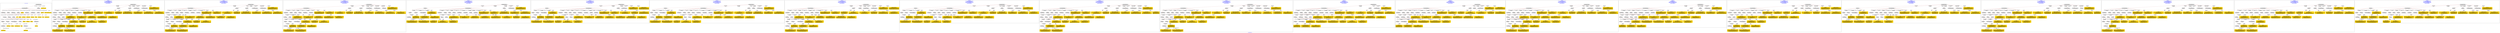 digraph n0 {
fontcolor="blue"
remincross="true"
label="s28-wildlife-art.csv"
subgraph cluster_0 {
label="1-correct model"
n2[style="filled",color="white",fillcolor="lightgray",label="E12_Production1"];
n3[style="filled",color="white",fillcolor="lightgray",label="E21_Person1"];
n4[style="filled",color="white",fillcolor="lightgray",label="E55_Type2"];
n5[style="filled",color="white",fillcolor="lightgray",label="E53_Place1"];
n6[style="filled",color="white",fillcolor="lightgray",label="E69_Death1"];
n7[style="filled",color="white",fillcolor="lightgray",label="E74_Group1"];
n8[style="filled",color="white",fillcolor="lightgray",label="E82_Actor_Appellation1"];
n9[style="filled",color="white",fillcolor="lightgray",label="E67_Birth1"];
n10[shape="plaintext",style="filled",fillcolor="gold",label="Maker_URI"];
n11[style="filled",color="white",fillcolor="lightgray",label="E22_Man-Made_Object1"];
n12[style="filled",color="white",fillcolor="lightgray",label="E35_Title1"];
n13[style="filled",color="white",fillcolor="lightgray",label="E8_Acquisition1"];
n14[style="filled",color="white",fillcolor="lightgray",label="E55_Type1"];
n15[shape="plaintext",style="filled",fillcolor="gold",label="Description"];
n16[style="filled",color="white",fillcolor="lightgray",label="E54_Dimension1"];
n17[style="filled",color="white",fillcolor="lightgray",label="E40_Legal_Body1"];
n18[style="filled",color="white",fillcolor="lightgray",label="E53_Place2"];
n19[shape="plaintext",style="filled",fillcolor="gold",label="Object_URI"];
n20[style="filled",color="white",fillcolor="lightgray",label="E33_Linguistic_Object2"];
n21[style="filled",color="white",fillcolor="lightgray",label="E55_Type3"];
n22[shape="plaintext",style="filled",fillcolor="gold",label="Collector Information"];
n23[shape="plaintext",style="filled",fillcolor="gold",label="Title"];
n24[shape="plaintext",style="filled",fillcolor="gold",label="Owner"];
n25[style="filled",color="white",fillcolor="lightgray",label="E48_Place_Name1"];
n26[shape="plaintext",style="filled",fillcolor="gold",label="Place Made"];
n27[style="filled",color="white",fillcolor="lightgray",label="E52_Time-Span1"];
n28[shape="plaintext",style="filled",fillcolor="gold",label="Maker Birth Date"];
n29[style="filled",color="white",fillcolor="lightgray",label="E52_Time-Span2"];
n30[shape="plaintext",style="filled",fillcolor="gold",label="Maker Death Date"];
n31[shape="plaintext",style="filled",fillcolor="gold",label="Home Location URI"];
n32[shape="plaintext",style="filled",fillcolor="gold",label="Measurements"];
n33[shape="plaintext",style="filled",fillcolor="gold",label="Category_URI"];
n34[shape="plaintext",style="filled",fillcolor="gold",label="Category"];
n35[shape="plaintext",style="filled",fillcolor="gold",label="Materials_URI"];
n36[shape="plaintext",style="filled",fillcolor="gold",label="Materials"];
n37[shape="plaintext",style="filled",fillcolor="gold",label="Collector_Information_typeURI"];
n38[shape="plaintext",style="filled",fillcolor="gold",label="Nationality_URI"];
n39[shape="plaintext",style="filled",fillcolor="gold",label="Nationality"];
n40[shape="plaintext",style="filled",fillcolor="gold",label="Maker_Appellation_URI"];
n41[shape="plaintext",style="filled",fillcolor="gold",label="Maker"];
n42[shape="plaintext",style="filled",fillcolor="gold",label="Credit Line"];
n43[shape="plaintext",style="filled",fillcolor="gold",label="How Acquired?"];
n44[shape="plaintext",style="filled",fillcolor="gold",label="Acquisition_URI"];
}
subgraph cluster_1 {
label="candidate 0\nlink coherence:0.6829268292682927\nnode coherence:0.75\nconfidence:0.4230452396322348\nmapping score:0.4344933407469768\ncost:536.009412\n-precision:0.59-recall:0.57"
n46[style="filled",color="white",fillcolor="lightgray",label="E12_Production1"];
n47[style="filled",color="white",fillcolor="lightgray",label="E21_Person1"];
n48[style="filled",color="white",fillcolor="lightgray",label="E55_Type1"];
n49[style="filled",color="white",fillcolor="lightgray",label="E67_Birth1"];
n50[style="filled",color="white",fillcolor="lightgray",label="E74_Group1"];
n51[style="filled",color="white",fillcolor="lightgray",label="E82_Actor_Appellation1"];
n52[style="filled",color="white",fillcolor="lightgray",label="E22_Man-Made_Object1"];
n53[style="filled",color="white",fillcolor="lightgray",label="E30_Right1"];
n54[style="filled",color="white",fillcolor="lightgray",label="E35_Title1"];
n55[style="filled",color="white",fillcolor="lightgray",label="E38_Image1"];
n56[style="filled",color="white",fillcolor="lightgray",label="E54_Dimension1"];
n57[style="filled",color="white",fillcolor="lightgray",label="E8_Acquisition1"];
n58[style="filled",color="white",fillcolor="lightgray",label="E33_Linguistic_Object1"];
n59[style="filled",color="white",fillcolor="lightgray",label="E55_Type2"];
n60[style="filled",color="white",fillcolor="lightgray",label="E55_Type3"];
n61[style="filled",color="white",fillcolor="lightgray",label="E52_Time-Span1"];
n62[style="filled",color="white",fillcolor="lightgray",label="E39_Actor1"];
n63[style="filled",color="white",fillcolor="lightgray",label="E33_Linguistic_Object2"];
n64[style="filled",color="white",fillcolor="lightgray",label="E73_Information_Object1"];
n65[shape="plaintext",style="filled",fillcolor="gold",label="Materials\n[E55_Type,label,0.354]\n[E29_Design_or_Procedure,P3_has_note,0.317]\n[E57_Material,label,0.184]\n[E57_Material,classLink,0.145]"];
n66[shape="plaintext",style="filled",fillcolor="gold",label="Description\n[E73_Information_Object,P3_has_note,0.343]\n[E22_Man-Made_Object,P3_has_note,0.338]\n[E33_Linguistic_Object,P3_has_note,0.197]\n[E34_Inscription,P3_has_note,0.122]"];
n67[shape="plaintext",style="filled",fillcolor="gold",label="Maker Death Date\n[E52_Time-Span,P82b_end_of_the_end,0.542]\n[E52_Time-Span,P82_at_some_time_within,0.255]\n[E12_Production,P3_has_note,0.155]\n[E33_Linguistic_Object,P3_has_note,0.048]"];
n68[shape="plaintext",style="filled",fillcolor="gold",label="Credit Line\n[E8_Acquisition,P3_has_note,0.331]\n[E30_Right,P3_has_note,0.331]\n[E73_Information_Object,P3_has_note,0.17]\n[E33_Linguistic_Object,P3_has_note,0.168]"];
n69[shape="plaintext",style="filled",fillcolor="gold",label="Acquisition_URI\n[E22_Man-Made_Object,classLink,0.588]\n[E39_Actor,classLink,0.166]\n[E38_Image,classLink,0.129]\n[E78_Collection,classLink,0.118]"];
n70[shape="plaintext",style="filled",fillcolor="gold",label="Category_URI\n[E55_Type,classLink,0.636]\n[E57_Material,classLink,0.175]\n[E74_Group,classLink,0.172]\n[E55_Type,label,0.017]"];
n71[shape="plaintext",style="filled",fillcolor="gold",label="Maker_Appellation_URI\n[E82_Actor_Appellation,classLink,0.824]\n[E21_Person,classLink,0.078]\n[E39_Actor,classLink,0.055]\n[E22_Man-Made_Object,classLink,0.043]"];
n72[shape="plaintext",style="filled",fillcolor="gold",label="Owner\n[E30_Right,P3_has_note,0.376]\n[E8_Acquisition,P3_has_note,0.29]\n[E40_Legal_Body,label,0.182]\n[E22_Man-Made_Object,P3_has_note,0.152]"];
n73[shape="plaintext",style="filled",fillcolor="gold",label="Home Location URI\n[E39_Actor,classLink,0.308]\n[E38_Image,classLink,0.239]\n[E22_Man-Made_Object,classLink,0.235]\n[E78_Collection,classLink,0.218]"];
n74[shape="plaintext",style="filled",fillcolor="gold",label="Nationality\n[E44_Place_Appellation,label,0.557]\n[E12_Production,P3_has_note,0.244]\n[E33_Linguistic_Object,P3_has_note,0.133]\n[E39_Actor,P3_has_note,0.066]"];
n75[shape="plaintext",style="filled",fillcolor="gold",label="Materials_URI\n[E55_Type,classLink,0.409]\n[E57_Material,classLink,0.393]\n[E74_Group,classLink,0.196]\n[E55_Type,label,0.002]"];
n76[shape="plaintext",style="filled",fillcolor="gold",label="How Acquired?\n[E30_Right,P3_has_note,0.412]\n[E8_Acquisition,P3_has_note,0.307]\n[E40_Legal_Body,label,0.143]\n[E73_Information_Object,P3_has_note,0.138]"];
n77[shape="plaintext",style="filled",fillcolor="gold",label="Maker_URI\n[E21_Person,classLink,0.357]\n[E82_Actor_Appellation,classLink,0.271]\n[E39_Actor,classLink,0.206]\n[E22_Man-Made_Object,classLink,0.167]"];
n78[shape="plaintext",style="filled",fillcolor="gold",label="Maker Birth Date\n[E52_Time-Span,P82_at_some_time_within,0.412]\n[E52_Time-Span,P82b_end_of_the_end,0.288]\n[E52_Time-Span,P82a_begin_of_the_begin,0.164]\n[E12_Production,P3_has_note,0.137]"];
n79[shape="plaintext",style="filled",fillcolor="gold",label="Place Made\n[E33_Linguistic_Object,P3_has_note,0.447]\n[E12_Production,P3_has_note,0.26]\n[E73_Information_Object,P3_has_note,0.196]\n[E22_Man-Made_Object,P3_has_note,0.097]"];
n80[shape="plaintext",style="filled",fillcolor="gold",label="Measurements\n[E54_Dimension,P3_has_note,0.472]\n[E22_Man-Made_Object,P3_has_note,0.205]\n[E73_Information_Object,P3_has_note,0.177]\n[E34_Inscription,P3_has_note,0.146]"];
n81[shape="plaintext",style="filled",fillcolor="gold",label="Collector_Information_typeURI\n[E55_Type,classLink,0.969]\n[E33_Linguistic_Object,P3_has_note,0.012]\n[E73_Information_Object,P3_has_note,0.01]\n[E22_Man-Made_Object,P3_has_note,0.009]"];
n82[shape="plaintext",style="filled",fillcolor="gold",label="Category\n[E55_Type,label,0.511]\n[E55_Type,classLink,0.194]\n[E33_Linguistic_Object,P3_has_note,0.158]\n[E73_Information_Object,P3_has_note,0.137]"];
n83[shape="plaintext",style="filled",fillcolor="gold",label="Collector Information\n[E30_Right,P3_has_note,0.278]\n[E22_Man-Made_Object,P3_has_note,0.267]\n[E73_Information_Object,P3_has_note,0.246]\n[E33_Linguistic_Object,P3_has_note,0.209]"];
n84[shape="plaintext",style="filled",fillcolor="gold",label="Nationality_URI\n[E74_Group,classLink,0.667]\n[E57_Material,classLink,0.17]\n[E55_Type,classLink,0.159]\n[E39_Actor,P3_has_note,0.005]"];
n85[shape="plaintext",style="filled",fillcolor="gold",label="Title\n[E73_Information_Object,P3_has_note,0.333]\n[E22_Man-Made_Object,P3_has_note,0.326]\n[E35_Title,label,0.171]\n[E33_Linguistic_Object,P3_has_note,0.17]"];
n86[shape="plaintext",style="filled",fillcolor="gold",label="Maker\n[E82_Actor_Appellation,label,0.36]\n[E8_Acquisition,P3_has_note,0.222]\n[E33_Linguistic_Object,P3_has_note,0.219]\n[E30_Right,P3_has_note,0.199]"];
n87[shape="plaintext",style="filled",fillcolor="gold",label="Object_URI\n[E22_Man-Made_Object,classLink,0.644]\n[E39_Actor,classLink,0.143]\n[E38_Image,classLink,0.111]\n[E78_Collection,classLink,0.102]"];
}
subgraph cluster_2 {
label="candidate 1\nlink coherence:0.6829268292682927\nnode coherence:0.75\nconfidence:0.42094499875469504\nmapping score:0.4337932604544635\ncost:437.009412\n-precision:0.59-recall:0.57"
n89[style="filled",color="white",fillcolor="lightgray",label="E12_Production1"];
n90[style="filled",color="white",fillcolor="lightgray",label="E21_Person1"];
n91[style="filled",color="white",fillcolor="lightgray",label="E55_Type1"];
n92[style="filled",color="white",fillcolor="lightgray",label="E67_Birth1"];
n93[style="filled",color="white",fillcolor="lightgray",label="E74_Group1"];
n94[style="filled",color="white",fillcolor="lightgray",label="E82_Actor_Appellation1"];
n95[style="filled",color="white",fillcolor="lightgray",label="E22_Man-Made_Object1"];
n96[style="filled",color="white",fillcolor="lightgray",label="E30_Right1"];
n97[style="filled",color="white",fillcolor="lightgray",label="E35_Title1"];
n98[style="filled",color="white",fillcolor="lightgray",label="E38_Image1"];
n99[style="filled",color="white",fillcolor="lightgray",label="E54_Dimension1"];
n100[style="filled",color="white",fillcolor="lightgray",label="E78_Collection1"];
n101[style="filled",color="white",fillcolor="lightgray",label="E8_Acquisition1"];
n102[style="filled",color="white",fillcolor="lightgray",label="E33_Linguistic_Object1"];
n103[style="filled",color="white",fillcolor="lightgray",label="E55_Type2"];
n104[style="filled",color="white",fillcolor="lightgray",label="E55_Type3"];
n105[style="filled",color="white",fillcolor="lightgray",label="E52_Time-Span1"];
n106[style="filled",color="white",fillcolor="lightgray",label="E33_Linguistic_Object2"];
n107[style="filled",color="white",fillcolor="lightgray",label="E73_Information_Object1"];
n108[shape="plaintext",style="filled",fillcolor="gold",label="Materials\n[E55_Type,label,0.354]\n[E29_Design_or_Procedure,P3_has_note,0.317]\n[E57_Material,label,0.184]\n[E57_Material,classLink,0.145]"];
n109[shape="plaintext",style="filled",fillcolor="gold",label="Description\n[E73_Information_Object,P3_has_note,0.343]\n[E22_Man-Made_Object,P3_has_note,0.338]\n[E33_Linguistic_Object,P3_has_note,0.197]\n[E34_Inscription,P3_has_note,0.122]"];
n110[shape="plaintext",style="filled",fillcolor="gold",label="Maker Death Date\n[E52_Time-Span,P82b_end_of_the_end,0.542]\n[E52_Time-Span,P82_at_some_time_within,0.255]\n[E12_Production,P3_has_note,0.155]\n[E33_Linguistic_Object,P3_has_note,0.048]"];
n111[shape="plaintext",style="filled",fillcolor="gold",label="Credit Line\n[E8_Acquisition,P3_has_note,0.331]\n[E30_Right,P3_has_note,0.331]\n[E73_Information_Object,P3_has_note,0.17]\n[E33_Linguistic_Object,P3_has_note,0.168]"];
n112[shape="plaintext",style="filled",fillcolor="gold",label="Category_URI\n[E55_Type,classLink,0.636]\n[E57_Material,classLink,0.175]\n[E74_Group,classLink,0.172]\n[E55_Type,label,0.017]"];
n113[shape="plaintext",style="filled",fillcolor="gold",label="Maker_Appellation_URI\n[E82_Actor_Appellation,classLink,0.824]\n[E21_Person,classLink,0.078]\n[E39_Actor,classLink,0.055]\n[E22_Man-Made_Object,classLink,0.043]"];
n114[shape="plaintext",style="filled",fillcolor="gold",label="Owner\n[E30_Right,P3_has_note,0.376]\n[E8_Acquisition,P3_has_note,0.29]\n[E40_Legal_Body,label,0.182]\n[E22_Man-Made_Object,P3_has_note,0.152]"];
n115[shape="plaintext",style="filled",fillcolor="gold",label="Home Location URI\n[E39_Actor,classLink,0.308]\n[E38_Image,classLink,0.239]\n[E22_Man-Made_Object,classLink,0.235]\n[E78_Collection,classLink,0.218]"];
n116[shape="plaintext",style="filled",fillcolor="gold",label="Nationality\n[E44_Place_Appellation,label,0.557]\n[E12_Production,P3_has_note,0.244]\n[E33_Linguistic_Object,P3_has_note,0.133]\n[E39_Actor,P3_has_note,0.066]"];
n117[shape="plaintext",style="filled",fillcolor="gold",label="Materials_URI\n[E55_Type,classLink,0.409]\n[E57_Material,classLink,0.393]\n[E74_Group,classLink,0.196]\n[E55_Type,label,0.002]"];
n118[shape="plaintext",style="filled",fillcolor="gold",label="How Acquired?\n[E30_Right,P3_has_note,0.412]\n[E8_Acquisition,P3_has_note,0.307]\n[E40_Legal_Body,label,0.143]\n[E73_Information_Object,P3_has_note,0.138]"];
n119[shape="plaintext",style="filled",fillcolor="gold",label="Maker_URI\n[E21_Person,classLink,0.357]\n[E82_Actor_Appellation,classLink,0.271]\n[E39_Actor,classLink,0.206]\n[E22_Man-Made_Object,classLink,0.167]"];
n120[shape="plaintext",style="filled",fillcolor="gold",label="Maker Birth Date\n[E52_Time-Span,P82_at_some_time_within,0.412]\n[E52_Time-Span,P82b_end_of_the_end,0.288]\n[E52_Time-Span,P82a_begin_of_the_begin,0.164]\n[E12_Production,P3_has_note,0.137]"];
n121[shape="plaintext",style="filled",fillcolor="gold",label="Place Made\n[E33_Linguistic_Object,P3_has_note,0.447]\n[E12_Production,P3_has_note,0.26]\n[E73_Information_Object,P3_has_note,0.196]\n[E22_Man-Made_Object,P3_has_note,0.097]"];
n122[shape="plaintext",style="filled",fillcolor="gold",label="Measurements\n[E54_Dimension,P3_has_note,0.472]\n[E22_Man-Made_Object,P3_has_note,0.205]\n[E73_Information_Object,P3_has_note,0.177]\n[E34_Inscription,P3_has_note,0.146]"];
n123[shape="plaintext",style="filled",fillcolor="gold",label="Collector_Information_typeURI\n[E55_Type,classLink,0.969]\n[E33_Linguistic_Object,P3_has_note,0.012]\n[E73_Information_Object,P3_has_note,0.01]\n[E22_Man-Made_Object,P3_has_note,0.009]"];
n124[shape="plaintext",style="filled",fillcolor="gold",label="Category\n[E55_Type,label,0.511]\n[E55_Type,classLink,0.194]\n[E33_Linguistic_Object,P3_has_note,0.158]\n[E73_Information_Object,P3_has_note,0.137]"];
n125[shape="plaintext",style="filled",fillcolor="gold",label="Collector Information\n[E30_Right,P3_has_note,0.278]\n[E22_Man-Made_Object,P3_has_note,0.267]\n[E73_Information_Object,P3_has_note,0.246]\n[E33_Linguistic_Object,P3_has_note,0.209]"];
n126[shape="plaintext",style="filled",fillcolor="gold",label="Nationality_URI\n[E74_Group,classLink,0.667]\n[E57_Material,classLink,0.17]\n[E55_Type,classLink,0.159]\n[E39_Actor,P3_has_note,0.005]"];
n127[shape="plaintext",style="filled",fillcolor="gold",label="Title\n[E73_Information_Object,P3_has_note,0.333]\n[E22_Man-Made_Object,P3_has_note,0.326]\n[E35_Title,label,0.171]\n[E33_Linguistic_Object,P3_has_note,0.17]"];
n128[shape="plaintext",style="filled",fillcolor="gold",label="Maker\n[E82_Actor_Appellation,label,0.36]\n[E8_Acquisition,P3_has_note,0.222]\n[E33_Linguistic_Object,P3_has_note,0.219]\n[E30_Right,P3_has_note,0.199]"];
n129[shape="plaintext",style="filled",fillcolor="gold",label="Object_URI\n[E22_Man-Made_Object,classLink,0.644]\n[E39_Actor,classLink,0.143]\n[E38_Image,classLink,0.111]\n[E78_Collection,classLink,0.102]"];
n130[shape="plaintext",style="filled",fillcolor="gold",label="Acquisition_URI\n[E22_Man-Made_Object,classLink,0.588]\n[E39_Actor,classLink,0.166]\n[E38_Image,classLink,0.129]\n[E78_Collection,classLink,0.118]"];
}
subgraph cluster_3 {
label="candidate 10\nlink coherence:0.6585365853658537\nnode coherence:0.75\nconfidence:0.42094499875469504\nmapping score:0.4337932604544635\ncost:536.019454\n-precision:0.56-recall:0.55"
n132[style="filled",color="white",fillcolor="lightgray",label="E12_Production1"];
n133[style="filled",color="white",fillcolor="lightgray",label="E21_Person1"];
n134[style="filled",color="white",fillcolor="lightgray",label="E55_Type1"];
n135[style="filled",color="white",fillcolor="lightgray",label="E67_Birth1"];
n136[style="filled",color="white",fillcolor="lightgray",label="E74_Group1"];
n137[style="filled",color="white",fillcolor="lightgray",label="E82_Actor_Appellation1"];
n138[style="filled",color="white",fillcolor="lightgray",label="E22_Man-Made_Object1"];
n139[style="filled",color="white",fillcolor="lightgray",label="E30_Right1"];
n140[style="filled",color="white",fillcolor="lightgray",label="E35_Title1"];
n141[style="filled",color="white",fillcolor="lightgray",label="E38_Image1"];
n142[style="filled",color="white",fillcolor="lightgray",label="E54_Dimension1"];
n143[style="filled",color="white",fillcolor="lightgray",label="E78_Collection1"];
n144[style="filled",color="white",fillcolor="lightgray",label="E33_Linguistic_Object1"];
n145[style="filled",color="white",fillcolor="lightgray",label="E55_Type2"];
n146[style="filled",color="white",fillcolor="lightgray",label="E55_Type3"];
n147[style="filled",color="white",fillcolor="lightgray",label="E52_Time-Span1"];
n148[style="filled",color="white",fillcolor="lightgray",label="E33_Linguistic_Object2"];
n149[style="filled",color="white",fillcolor="lightgray",label="E73_Information_Object1"];
n150[style="filled",color="white",fillcolor="lightgray",label="E8_Acquisition1"];
n151[shape="plaintext",style="filled",fillcolor="gold",label="Materials\n[E55_Type,label,0.354]\n[E29_Design_or_Procedure,P3_has_note,0.317]\n[E57_Material,label,0.184]\n[E57_Material,classLink,0.145]"];
n152[shape="plaintext",style="filled",fillcolor="gold",label="Description\n[E73_Information_Object,P3_has_note,0.343]\n[E22_Man-Made_Object,P3_has_note,0.338]\n[E33_Linguistic_Object,P3_has_note,0.197]\n[E34_Inscription,P3_has_note,0.122]"];
n153[shape="plaintext",style="filled",fillcolor="gold",label="Maker Death Date\n[E52_Time-Span,P82b_end_of_the_end,0.542]\n[E52_Time-Span,P82_at_some_time_within,0.255]\n[E12_Production,P3_has_note,0.155]\n[E33_Linguistic_Object,P3_has_note,0.048]"];
n154[shape="plaintext",style="filled",fillcolor="gold",label="Credit Line\n[E8_Acquisition,P3_has_note,0.331]\n[E30_Right,P3_has_note,0.331]\n[E73_Information_Object,P3_has_note,0.17]\n[E33_Linguistic_Object,P3_has_note,0.168]"];
n155[shape="plaintext",style="filled",fillcolor="gold",label="Category_URI\n[E55_Type,classLink,0.636]\n[E57_Material,classLink,0.175]\n[E74_Group,classLink,0.172]\n[E55_Type,label,0.017]"];
n156[shape="plaintext",style="filled",fillcolor="gold",label="Maker_Appellation_URI\n[E82_Actor_Appellation,classLink,0.824]\n[E21_Person,classLink,0.078]\n[E39_Actor,classLink,0.055]\n[E22_Man-Made_Object,classLink,0.043]"];
n157[shape="plaintext",style="filled",fillcolor="gold",label="Owner\n[E30_Right,P3_has_note,0.376]\n[E8_Acquisition,P3_has_note,0.29]\n[E40_Legal_Body,label,0.182]\n[E22_Man-Made_Object,P3_has_note,0.152]"];
n158[shape="plaintext",style="filled",fillcolor="gold",label="Home Location URI\n[E39_Actor,classLink,0.308]\n[E38_Image,classLink,0.239]\n[E22_Man-Made_Object,classLink,0.235]\n[E78_Collection,classLink,0.218]"];
n159[shape="plaintext",style="filled",fillcolor="gold",label="Nationality\n[E44_Place_Appellation,label,0.557]\n[E12_Production,P3_has_note,0.244]\n[E33_Linguistic_Object,P3_has_note,0.133]\n[E39_Actor,P3_has_note,0.066]"];
n160[shape="plaintext",style="filled",fillcolor="gold",label="Materials_URI\n[E55_Type,classLink,0.409]\n[E57_Material,classLink,0.393]\n[E74_Group,classLink,0.196]\n[E55_Type,label,0.002]"];
n161[shape="plaintext",style="filled",fillcolor="gold",label="How Acquired?\n[E30_Right,P3_has_note,0.412]\n[E8_Acquisition,P3_has_note,0.307]\n[E40_Legal_Body,label,0.143]\n[E73_Information_Object,P3_has_note,0.138]"];
n162[shape="plaintext",style="filled",fillcolor="gold",label="Maker_URI\n[E21_Person,classLink,0.357]\n[E82_Actor_Appellation,classLink,0.271]\n[E39_Actor,classLink,0.206]\n[E22_Man-Made_Object,classLink,0.167]"];
n163[shape="plaintext",style="filled",fillcolor="gold",label="Maker Birth Date\n[E52_Time-Span,P82_at_some_time_within,0.412]\n[E52_Time-Span,P82b_end_of_the_end,0.288]\n[E52_Time-Span,P82a_begin_of_the_begin,0.164]\n[E12_Production,P3_has_note,0.137]"];
n164[shape="plaintext",style="filled",fillcolor="gold",label="Place Made\n[E33_Linguistic_Object,P3_has_note,0.447]\n[E12_Production,P3_has_note,0.26]\n[E73_Information_Object,P3_has_note,0.196]\n[E22_Man-Made_Object,P3_has_note,0.097]"];
n165[shape="plaintext",style="filled",fillcolor="gold",label="Measurements\n[E54_Dimension,P3_has_note,0.472]\n[E22_Man-Made_Object,P3_has_note,0.205]\n[E73_Information_Object,P3_has_note,0.177]\n[E34_Inscription,P3_has_note,0.146]"];
n166[shape="plaintext",style="filled",fillcolor="gold",label="Collector_Information_typeURI\n[E55_Type,classLink,0.969]\n[E33_Linguistic_Object,P3_has_note,0.012]\n[E73_Information_Object,P3_has_note,0.01]\n[E22_Man-Made_Object,P3_has_note,0.009]"];
n167[shape="plaintext",style="filled",fillcolor="gold",label="Category\n[E55_Type,label,0.511]\n[E55_Type,classLink,0.194]\n[E33_Linguistic_Object,P3_has_note,0.158]\n[E73_Information_Object,P3_has_note,0.137]"];
n168[shape="plaintext",style="filled",fillcolor="gold",label="Collector Information\n[E30_Right,P3_has_note,0.278]\n[E22_Man-Made_Object,P3_has_note,0.267]\n[E73_Information_Object,P3_has_note,0.246]\n[E33_Linguistic_Object,P3_has_note,0.209]"];
n169[shape="plaintext",style="filled",fillcolor="gold",label="Nationality_URI\n[E74_Group,classLink,0.667]\n[E57_Material,classLink,0.17]\n[E55_Type,classLink,0.159]\n[E39_Actor,P3_has_note,0.005]"];
n170[shape="plaintext",style="filled",fillcolor="gold",label="Title\n[E73_Information_Object,P3_has_note,0.333]\n[E22_Man-Made_Object,P3_has_note,0.326]\n[E35_Title,label,0.171]\n[E33_Linguistic_Object,P3_has_note,0.17]"];
n171[shape="plaintext",style="filled",fillcolor="gold",label="Maker\n[E82_Actor_Appellation,label,0.36]\n[E8_Acquisition,P3_has_note,0.222]\n[E33_Linguistic_Object,P3_has_note,0.219]\n[E30_Right,P3_has_note,0.199]"];
n172[shape="plaintext",style="filled",fillcolor="gold",label="Object_URI\n[E22_Man-Made_Object,classLink,0.644]\n[E39_Actor,classLink,0.143]\n[E38_Image,classLink,0.111]\n[E78_Collection,classLink,0.102]"];
n173[shape="plaintext",style="filled",fillcolor="gold",label="Acquisition_URI\n[E22_Man-Made_Object,classLink,0.588]\n[E39_Actor,classLink,0.166]\n[E38_Image,classLink,0.129]\n[E78_Collection,classLink,0.118]"];
}
subgraph cluster_4 {
label="candidate 11\nlink coherence:0.6585365853658537\nnode coherence:0.75\nconfidence:0.41832701713005305\nmapping score:0.4329205999129162\ncost:337.99946\n-precision:0.61-recall:0.6"
n175[style="filled",color="white",fillcolor="lightgray",label="E12_Production1"];
n176[style="filled",color="white",fillcolor="lightgray",label="E55_Type1"];
n177[style="filled",color="white",fillcolor="lightgray",label="E21_Person1"];
n178[style="filled",color="white",fillcolor="lightgray",label="E67_Birth1"];
n179[style="filled",color="white",fillcolor="lightgray",label="E74_Group1"];
n180[style="filled",color="white",fillcolor="lightgray",label="E82_Actor_Appellation1"];
n181[style="filled",color="white",fillcolor="lightgray",label="E22_Man-Made_Object1"];
n182[style="filled",color="white",fillcolor="lightgray",label="E30_Right1"];
n183[style="filled",color="white",fillcolor="lightgray",label="E35_Title1"];
n184[style="filled",color="white",fillcolor="lightgray",label="E38_Image1"];
n185[style="filled",color="white",fillcolor="lightgray",label="E40_Legal_Body1"];
n186[style="filled",color="white",fillcolor="lightgray",label="E54_Dimension1"];
n187[style="filled",color="white",fillcolor="lightgray",label="E55_Type2"];
n188[style="filled",color="white",fillcolor="lightgray",label="E8_Acquisition1"];
n189[style="filled",color="white",fillcolor="lightgray",label="E33_Linguistic_Object1"];
n190[style="filled",color="white",fillcolor="lightgray",label="E55_Type3"];
n191[style="filled",color="white",fillcolor="lightgray",label="E52_Time-Span1"];
n192[style="filled",color="white",fillcolor="lightgray",label="E39_Actor1"];
n193[style="filled",color="white",fillcolor="lightgray",label="E33_Linguistic_Object2"];
n194[shape="plaintext",style="filled",fillcolor="gold",label="Materials\n[E55_Type,label,0.354]\n[E29_Design_or_Procedure,P3_has_note,0.317]\n[E57_Material,label,0.184]\n[E57_Material,classLink,0.145]"];
n195[shape="plaintext",style="filled",fillcolor="gold",label="Description\n[E73_Information_Object,P3_has_note,0.343]\n[E22_Man-Made_Object,P3_has_note,0.338]\n[E33_Linguistic_Object,P3_has_note,0.197]\n[E34_Inscription,P3_has_note,0.122]"];
n196[shape="plaintext",style="filled",fillcolor="gold",label="Maker Death Date\n[E52_Time-Span,P82b_end_of_the_end,0.542]\n[E52_Time-Span,P82_at_some_time_within,0.255]\n[E12_Production,P3_has_note,0.155]\n[E33_Linguistic_Object,P3_has_note,0.048]"];
n197[shape="plaintext",style="filled",fillcolor="gold",label="Acquisition_URI\n[E22_Man-Made_Object,classLink,0.588]\n[E39_Actor,classLink,0.166]\n[E38_Image,classLink,0.129]\n[E78_Collection,classLink,0.118]"];
n198[shape="plaintext",style="filled",fillcolor="gold",label="Category_URI\n[E55_Type,classLink,0.636]\n[E57_Material,classLink,0.175]\n[E74_Group,classLink,0.172]\n[E55_Type,label,0.017]"];
n199[shape="plaintext",style="filled",fillcolor="gold",label="Maker_Appellation_URI\n[E82_Actor_Appellation,classLink,0.824]\n[E21_Person,classLink,0.078]\n[E39_Actor,classLink,0.055]\n[E22_Man-Made_Object,classLink,0.043]"];
n200[shape="plaintext",style="filled",fillcolor="gold",label="Owner\n[E30_Right,P3_has_note,0.376]\n[E8_Acquisition,P3_has_note,0.29]\n[E40_Legal_Body,label,0.182]\n[E22_Man-Made_Object,P3_has_note,0.152]"];
n201[shape="plaintext",style="filled",fillcolor="gold",label="Home Location URI\n[E39_Actor,classLink,0.308]\n[E38_Image,classLink,0.239]\n[E22_Man-Made_Object,classLink,0.235]\n[E78_Collection,classLink,0.218]"];
n202[shape="plaintext",style="filled",fillcolor="gold",label="Nationality\n[E44_Place_Appellation,label,0.557]\n[E12_Production,P3_has_note,0.244]\n[E33_Linguistic_Object,P3_has_note,0.133]\n[E39_Actor,P3_has_note,0.066]"];
n203[shape="plaintext",style="filled",fillcolor="gold",label="Materials_URI\n[E55_Type,classLink,0.409]\n[E57_Material,classLink,0.393]\n[E74_Group,classLink,0.196]\n[E55_Type,label,0.002]"];
n204[shape="plaintext",style="filled",fillcolor="gold",label="Credit Line\n[E8_Acquisition,P3_has_note,0.331]\n[E30_Right,P3_has_note,0.331]\n[E73_Information_Object,P3_has_note,0.17]\n[E33_Linguistic_Object,P3_has_note,0.168]"];
n205[shape="plaintext",style="filled",fillcolor="gold",label="Maker_URI\n[E21_Person,classLink,0.357]\n[E82_Actor_Appellation,classLink,0.271]\n[E39_Actor,classLink,0.206]\n[E22_Man-Made_Object,classLink,0.167]"];
n206[shape="plaintext",style="filled",fillcolor="gold",label="Maker Birth Date\n[E52_Time-Span,P82_at_some_time_within,0.412]\n[E52_Time-Span,P82b_end_of_the_end,0.288]\n[E52_Time-Span,P82a_begin_of_the_begin,0.164]\n[E12_Production,P3_has_note,0.137]"];
n207[shape="plaintext",style="filled",fillcolor="gold",label="How Acquired?\n[E30_Right,P3_has_note,0.412]\n[E8_Acquisition,P3_has_note,0.307]\n[E40_Legal_Body,label,0.143]\n[E73_Information_Object,P3_has_note,0.138]"];
n208[shape="plaintext",style="filled",fillcolor="gold",label="Place Made\n[E33_Linguistic_Object,P3_has_note,0.447]\n[E12_Production,P3_has_note,0.26]\n[E73_Information_Object,P3_has_note,0.196]\n[E22_Man-Made_Object,P3_has_note,0.097]"];
n209[shape="plaintext",style="filled",fillcolor="gold",label="Measurements\n[E54_Dimension,P3_has_note,0.472]\n[E22_Man-Made_Object,P3_has_note,0.205]\n[E73_Information_Object,P3_has_note,0.177]\n[E34_Inscription,P3_has_note,0.146]"];
n210[shape="plaintext",style="filled",fillcolor="gold",label="Collector_Information_typeURI\n[E55_Type,classLink,0.969]\n[E33_Linguistic_Object,P3_has_note,0.012]\n[E73_Information_Object,P3_has_note,0.01]\n[E22_Man-Made_Object,P3_has_note,0.009]"];
n211[shape="plaintext",style="filled",fillcolor="gold",label="Category\n[E55_Type,label,0.511]\n[E55_Type,classLink,0.194]\n[E33_Linguistic_Object,P3_has_note,0.158]\n[E73_Information_Object,P3_has_note,0.137]"];
n212[shape="plaintext",style="filled",fillcolor="gold",label="Collector Information\n[E30_Right,P3_has_note,0.278]\n[E22_Man-Made_Object,P3_has_note,0.267]\n[E73_Information_Object,P3_has_note,0.246]\n[E33_Linguistic_Object,P3_has_note,0.209]"];
n213[shape="plaintext",style="filled",fillcolor="gold",label="Nationality_URI\n[E74_Group,classLink,0.667]\n[E57_Material,classLink,0.17]\n[E55_Type,classLink,0.159]\n[E39_Actor,P3_has_note,0.005]"];
n214[shape="plaintext",style="filled",fillcolor="gold",label="Title\n[E73_Information_Object,P3_has_note,0.333]\n[E22_Man-Made_Object,P3_has_note,0.326]\n[E35_Title,label,0.171]\n[E33_Linguistic_Object,P3_has_note,0.17]"];
n215[shape="plaintext",style="filled",fillcolor="gold",label="Maker\n[E82_Actor_Appellation,label,0.36]\n[E8_Acquisition,P3_has_note,0.222]\n[E33_Linguistic_Object,P3_has_note,0.219]\n[E30_Right,P3_has_note,0.199]"];
n216[shape="plaintext",style="filled",fillcolor="gold",label="Object_URI\n[E22_Man-Made_Object,classLink,0.644]\n[E39_Actor,classLink,0.143]\n[E38_Image,classLink,0.111]\n[E78_Collection,classLink,0.102]"];
}
subgraph cluster_5 {
label="candidate 12\nlink coherence:0.6585365853658537\nnode coherence:0.75\nconfidence:0.41832701713005305\nmapping score:0.4329205999129162\ncost:337.99947\n-precision:0.61-recall:0.6"
n218[style="filled",color="white",fillcolor="lightgray",label="E12_Production1"];
n219[style="filled",color="white",fillcolor="lightgray",label="E55_Type1"];
n220[style="filled",color="white",fillcolor="lightgray",label="E21_Person1"];
n221[style="filled",color="white",fillcolor="lightgray",label="E67_Birth1"];
n222[style="filled",color="white",fillcolor="lightgray",label="E74_Group1"];
n223[style="filled",color="white",fillcolor="lightgray",label="E82_Actor_Appellation1"];
n224[style="filled",color="white",fillcolor="lightgray",label="E22_Man-Made_Object1"];
n225[style="filled",color="white",fillcolor="lightgray",label="E30_Right1"];
n226[style="filled",color="white",fillcolor="lightgray",label="E35_Title1"];
n227[style="filled",color="white",fillcolor="lightgray",label="E38_Image1"];
n228[style="filled",color="white",fillcolor="lightgray",label="E40_Legal_Body1"];
n229[style="filled",color="white",fillcolor="lightgray",label="E54_Dimension1"];
n230[style="filled",color="white",fillcolor="lightgray",label="E55_Type3"];
n231[style="filled",color="white",fillcolor="lightgray",label="E8_Acquisition1"];
n232[style="filled",color="white",fillcolor="lightgray",label="E33_Linguistic_Object2"];
n233[style="filled",color="white",fillcolor="lightgray",label="E55_Type2"];
n234[style="filled",color="white",fillcolor="lightgray",label="E52_Time-Span1"];
n235[style="filled",color="white",fillcolor="lightgray",label="E39_Actor1"];
n236[style="filled",color="white",fillcolor="lightgray",label="E33_Linguistic_Object1"];
n237[shape="plaintext",style="filled",fillcolor="gold",label="Materials\n[E55_Type,label,0.354]\n[E29_Design_or_Procedure,P3_has_note,0.317]\n[E57_Material,label,0.184]\n[E57_Material,classLink,0.145]"];
n238[shape="plaintext",style="filled",fillcolor="gold",label="Description\n[E73_Information_Object,P3_has_note,0.343]\n[E22_Man-Made_Object,P3_has_note,0.338]\n[E33_Linguistic_Object,P3_has_note,0.197]\n[E34_Inscription,P3_has_note,0.122]"];
n239[shape="plaintext",style="filled",fillcolor="gold",label="Maker Death Date\n[E52_Time-Span,P82b_end_of_the_end,0.542]\n[E52_Time-Span,P82_at_some_time_within,0.255]\n[E12_Production,P3_has_note,0.155]\n[E33_Linguistic_Object,P3_has_note,0.048]"];
n240[shape="plaintext",style="filled",fillcolor="gold",label="Acquisition_URI\n[E22_Man-Made_Object,classLink,0.588]\n[E39_Actor,classLink,0.166]\n[E38_Image,classLink,0.129]\n[E78_Collection,classLink,0.118]"];
n241[shape="plaintext",style="filled",fillcolor="gold",label="Category_URI\n[E55_Type,classLink,0.636]\n[E57_Material,classLink,0.175]\n[E74_Group,classLink,0.172]\n[E55_Type,label,0.017]"];
n242[shape="plaintext",style="filled",fillcolor="gold",label="Maker_Appellation_URI\n[E82_Actor_Appellation,classLink,0.824]\n[E21_Person,classLink,0.078]\n[E39_Actor,classLink,0.055]\n[E22_Man-Made_Object,classLink,0.043]"];
n243[shape="plaintext",style="filled",fillcolor="gold",label="Owner\n[E30_Right,P3_has_note,0.376]\n[E8_Acquisition,P3_has_note,0.29]\n[E40_Legal_Body,label,0.182]\n[E22_Man-Made_Object,P3_has_note,0.152]"];
n244[shape="plaintext",style="filled",fillcolor="gold",label="Home Location URI\n[E39_Actor,classLink,0.308]\n[E38_Image,classLink,0.239]\n[E22_Man-Made_Object,classLink,0.235]\n[E78_Collection,classLink,0.218]"];
n245[shape="plaintext",style="filled",fillcolor="gold",label="Nationality\n[E44_Place_Appellation,label,0.557]\n[E12_Production,P3_has_note,0.244]\n[E33_Linguistic_Object,P3_has_note,0.133]\n[E39_Actor,P3_has_note,0.066]"];
n246[shape="plaintext",style="filled",fillcolor="gold",label="Materials_URI\n[E55_Type,classLink,0.409]\n[E57_Material,classLink,0.393]\n[E74_Group,classLink,0.196]\n[E55_Type,label,0.002]"];
n247[shape="plaintext",style="filled",fillcolor="gold",label="Credit Line\n[E8_Acquisition,P3_has_note,0.331]\n[E30_Right,P3_has_note,0.331]\n[E73_Information_Object,P3_has_note,0.17]\n[E33_Linguistic_Object,P3_has_note,0.168]"];
n248[shape="plaintext",style="filled",fillcolor="gold",label="Maker_URI\n[E21_Person,classLink,0.357]\n[E82_Actor_Appellation,classLink,0.271]\n[E39_Actor,classLink,0.206]\n[E22_Man-Made_Object,classLink,0.167]"];
n249[shape="plaintext",style="filled",fillcolor="gold",label="Maker Birth Date\n[E52_Time-Span,P82_at_some_time_within,0.412]\n[E52_Time-Span,P82b_end_of_the_end,0.288]\n[E52_Time-Span,P82a_begin_of_the_begin,0.164]\n[E12_Production,P3_has_note,0.137]"];
n250[shape="plaintext",style="filled",fillcolor="gold",label="How Acquired?\n[E30_Right,P3_has_note,0.412]\n[E8_Acquisition,P3_has_note,0.307]\n[E40_Legal_Body,label,0.143]\n[E73_Information_Object,P3_has_note,0.138]"];
n251[shape="plaintext",style="filled",fillcolor="gold",label="Place Made\n[E33_Linguistic_Object,P3_has_note,0.447]\n[E12_Production,P3_has_note,0.26]\n[E73_Information_Object,P3_has_note,0.196]\n[E22_Man-Made_Object,P3_has_note,0.097]"];
n252[shape="plaintext",style="filled",fillcolor="gold",label="Measurements\n[E54_Dimension,P3_has_note,0.472]\n[E22_Man-Made_Object,P3_has_note,0.205]\n[E73_Information_Object,P3_has_note,0.177]\n[E34_Inscription,P3_has_note,0.146]"];
n253[shape="plaintext",style="filled",fillcolor="gold",label="Collector_Information_typeURI\n[E55_Type,classLink,0.969]\n[E33_Linguistic_Object,P3_has_note,0.012]\n[E73_Information_Object,P3_has_note,0.01]\n[E22_Man-Made_Object,P3_has_note,0.009]"];
n254[shape="plaintext",style="filled",fillcolor="gold",label="Category\n[E55_Type,label,0.511]\n[E55_Type,classLink,0.194]\n[E33_Linguistic_Object,P3_has_note,0.158]\n[E73_Information_Object,P3_has_note,0.137]"];
n255[shape="plaintext",style="filled",fillcolor="gold",label="Collector Information\n[E30_Right,P3_has_note,0.278]\n[E22_Man-Made_Object,P3_has_note,0.267]\n[E73_Information_Object,P3_has_note,0.246]\n[E33_Linguistic_Object,P3_has_note,0.209]"];
n256[shape="plaintext",style="filled",fillcolor="gold",label="Nationality_URI\n[E74_Group,classLink,0.667]\n[E57_Material,classLink,0.17]\n[E55_Type,classLink,0.159]\n[E39_Actor,P3_has_note,0.005]"];
n257[shape="plaintext",style="filled",fillcolor="gold",label="Title\n[E73_Information_Object,P3_has_note,0.333]\n[E22_Man-Made_Object,P3_has_note,0.326]\n[E35_Title,label,0.171]\n[E33_Linguistic_Object,P3_has_note,0.17]"];
n258[shape="plaintext",style="filled",fillcolor="gold",label="Maker\n[E82_Actor_Appellation,label,0.36]\n[E8_Acquisition,P3_has_note,0.222]\n[E33_Linguistic_Object,P3_has_note,0.219]\n[E30_Right,P3_has_note,0.199]"];
n259[shape="plaintext",style="filled",fillcolor="gold",label="Object_URI\n[E22_Man-Made_Object,classLink,0.644]\n[E39_Actor,classLink,0.143]\n[E38_Image,classLink,0.111]\n[E78_Collection,classLink,0.102]"];
}
subgraph cluster_6 {
label="candidate 13\nlink coherence:0.6585365853658537\nnode coherence:0.75\nconfidence:0.41832701713005305\nmapping score:0.4329205999129162\ncost:337.99948\n-precision:0.61-recall:0.6"
n261[style="filled",color="white",fillcolor="lightgray",label="E12_Production1"];
n262[style="filled",color="white",fillcolor="lightgray",label="E55_Type1"];
n263[style="filled",color="white",fillcolor="lightgray",label="E21_Person1"];
n264[style="filled",color="white",fillcolor="lightgray",label="E67_Birth1"];
n265[style="filled",color="white",fillcolor="lightgray",label="E74_Group1"];
n266[style="filled",color="white",fillcolor="lightgray",label="E82_Actor_Appellation1"];
n267[style="filled",color="white",fillcolor="lightgray",label="E22_Man-Made_Object1"];
n268[style="filled",color="white",fillcolor="lightgray",label="E30_Right1"];
n269[style="filled",color="white",fillcolor="lightgray",label="E35_Title1"];
n270[style="filled",color="white",fillcolor="lightgray",label="E38_Image1"];
n271[style="filled",color="white",fillcolor="lightgray",label="E40_Legal_Body1"];
n272[style="filled",color="white",fillcolor="lightgray",label="E54_Dimension1"];
n273[style="filled",color="white",fillcolor="lightgray",label="E8_Acquisition1"];
n274[style="filled",color="white",fillcolor="lightgray",label="E33_Linguistic_Object1"];
n275[style="filled",color="white",fillcolor="lightgray",label="E55_Type2"];
n276[style="filled",color="white",fillcolor="lightgray",label="E55_Type3"];
n277[style="filled",color="white",fillcolor="lightgray",label="E52_Time-Span1"];
n278[style="filled",color="white",fillcolor="lightgray",label="E39_Actor1"];
n279[style="filled",color="white",fillcolor="lightgray",label="E33_Linguistic_Object2"];
n280[shape="plaintext",style="filled",fillcolor="gold",label="Materials\n[E55_Type,label,0.354]\n[E29_Design_or_Procedure,P3_has_note,0.317]\n[E57_Material,label,0.184]\n[E57_Material,classLink,0.145]"];
n281[shape="plaintext",style="filled",fillcolor="gold",label="Description\n[E73_Information_Object,P3_has_note,0.343]\n[E22_Man-Made_Object,P3_has_note,0.338]\n[E33_Linguistic_Object,P3_has_note,0.197]\n[E34_Inscription,P3_has_note,0.122]"];
n282[shape="plaintext",style="filled",fillcolor="gold",label="Maker Death Date\n[E52_Time-Span,P82b_end_of_the_end,0.542]\n[E52_Time-Span,P82_at_some_time_within,0.255]\n[E12_Production,P3_has_note,0.155]\n[E33_Linguistic_Object,P3_has_note,0.048]"];
n283[shape="plaintext",style="filled",fillcolor="gold",label="Acquisition_URI\n[E22_Man-Made_Object,classLink,0.588]\n[E39_Actor,classLink,0.166]\n[E38_Image,classLink,0.129]\n[E78_Collection,classLink,0.118]"];
n284[shape="plaintext",style="filled",fillcolor="gold",label="Category_URI\n[E55_Type,classLink,0.636]\n[E57_Material,classLink,0.175]\n[E74_Group,classLink,0.172]\n[E55_Type,label,0.017]"];
n285[shape="plaintext",style="filled",fillcolor="gold",label="Maker_Appellation_URI\n[E82_Actor_Appellation,classLink,0.824]\n[E21_Person,classLink,0.078]\n[E39_Actor,classLink,0.055]\n[E22_Man-Made_Object,classLink,0.043]"];
n286[shape="plaintext",style="filled",fillcolor="gold",label="Owner\n[E30_Right,P3_has_note,0.376]\n[E8_Acquisition,P3_has_note,0.29]\n[E40_Legal_Body,label,0.182]\n[E22_Man-Made_Object,P3_has_note,0.152]"];
n287[shape="plaintext",style="filled",fillcolor="gold",label="Home Location URI\n[E39_Actor,classLink,0.308]\n[E38_Image,classLink,0.239]\n[E22_Man-Made_Object,classLink,0.235]\n[E78_Collection,classLink,0.218]"];
n288[shape="plaintext",style="filled",fillcolor="gold",label="Nationality\n[E44_Place_Appellation,label,0.557]\n[E12_Production,P3_has_note,0.244]\n[E33_Linguistic_Object,P3_has_note,0.133]\n[E39_Actor,P3_has_note,0.066]"];
n289[shape="plaintext",style="filled",fillcolor="gold",label="Materials_URI\n[E55_Type,classLink,0.409]\n[E57_Material,classLink,0.393]\n[E74_Group,classLink,0.196]\n[E55_Type,label,0.002]"];
n290[shape="plaintext",style="filled",fillcolor="gold",label="Credit Line\n[E8_Acquisition,P3_has_note,0.331]\n[E30_Right,P3_has_note,0.331]\n[E73_Information_Object,P3_has_note,0.17]\n[E33_Linguistic_Object,P3_has_note,0.168]"];
n291[shape="plaintext",style="filled",fillcolor="gold",label="Maker_URI\n[E21_Person,classLink,0.357]\n[E82_Actor_Appellation,classLink,0.271]\n[E39_Actor,classLink,0.206]\n[E22_Man-Made_Object,classLink,0.167]"];
n292[shape="plaintext",style="filled",fillcolor="gold",label="Maker Birth Date\n[E52_Time-Span,P82_at_some_time_within,0.412]\n[E52_Time-Span,P82b_end_of_the_end,0.288]\n[E52_Time-Span,P82a_begin_of_the_begin,0.164]\n[E12_Production,P3_has_note,0.137]"];
n293[shape="plaintext",style="filled",fillcolor="gold",label="How Acquired?\n[E30_Right,P3_has_note,0.412]\n[E8_Acquisition,P3_has_note,0.307]\n[E40_Legal_Body,label,0.143]\n[E73_Information_Object,P3_has_note,0.138]"];
n294[shape="plaintext",style="filled",fillcolor="gold",label="Place Made\n[E33_Linguistic_Object,P3_has_note,0.447]\n[E12_Production,P3_has_note,0.26]\n[E73_Information_Object,P3_has_note,0.196]\n[E22_Man-Made_Object,P3_has_note,0.097]"];
n295[shape="plaintext",style="filled",fillcolor="gold",label="Measurements\n[E54_Dimension,P3_has_note,0.472]\n[E22_Man-Made_Object,P3_has_note,0.205]\n[E73_Information_Object,P3_has_note,0.177]\n[E34_Inscription,P3_has_note,0.146]"];
n296[shape="plaintext",style="filled",fillcolor="gold",label="Collector_Information_typeURI\n[E55_Type,classLink,0.969]\n[E33_Linguistic_Object,P3_has_note,0.012]\n[E73_Information_Object,P3_has_note,0.01]\n[E22_Man-Made_Object,P3_has_note,0.009]"];
n297[shape="plaintext",style="filled",fillcolor="gold",label="Category\n[E55_Type,label,0.511]\n[E55_Type,classLink,0.194]\n[E33_Linguistic_Object,P3_has_note,0.158]\n[E73_Information_Object,P3_has_note,0.137]"];
n298[shape="plaintext",style="filled",fillcolor="gold",label="Collector Information\n[E30_Right,P3_has_note,0.278]\n[E22_Man-Made_Object,P3_has_note,0.267]\n[E73_Information_Object,P3_has_note,0.246]\n[E33_Linguistic_Object,P3_has_note,0.209]"];
n299[shape="plaintext",style="filled",fillcolor="gold",label="Nationality_URI\n[E74_Group,classLink,0.667]\n[E57_Material,classLink,0.17]\n[E55_Type,classLink,0.159]\n[E39_Actor,P3_has_note,0.005]"];
n300[shape="plaintext",style="filled",fillcolor="gold",label="Title\n[E73_Information_Object,P3_has_note,0.333]\n[E22_Man-Made_Object,P3_has_note,0.326]\n[E35_Title,label,0.171]\n[E33_Linguistic_Object,P3_has_note,0.17]"];
n301[shape="plaintext",style="filled",fillcolor="gold",label="Maker\n[E82_Actor_Appellation,label,0.36]\n[E8_Acquisition,P3_has_note,0.222]\n[E33_Linguistic_Object,P3_has_note,0.219]\n[E30_Right,P3_has_note,0.199]"];
n302[shape="plaintext",style="filled",fillcolor="gold",label="Object_URI\n[E22_Man-Made_Object,classLink,0.644]\n[E39_Actor,classLink,0.143]\n[E38_Image,classLink,0.111]\n[E78_Collection,classLink,0.102]"];
}
subgraph cluster_7 {
label="candidate 14\nlink coherence:0.6585365853658537\nnode coherence:0.75\nconfidence:0.41811571993632074\nmapping score:0.43285016751500544\ncost:536.009452\n-precision:0.59-recall:0.57"
n304[style="filled",color="white",fillcolor="lightgray",label="E12_Production1"];
n305[style="filled",color="white",fillcolor="lightgray",label="E21_Person1"];
n306[style="filled",color="white",fillcolor="lightgray",label="E67_Birth1"];
n307[style="filled",color="white",fillcolor="lightgray",label="E74_Group1"];
n308[style="filled",color="white",fillcolor="lightgray",label="E82_Actor_Appellation1"];
n309[style="filled",color="white",fillcolor="lightgray",label="E22_Man-Made_Object1"];
n310[style="filled",color="white",fillcolor="lightgray",label="E30_Right1"];
n311[style="filled",color="white",fillcolor="lightgray",label="E35_Title1"];
n312[style="filled",color="white",fillcolor="lightgray",label="E38_Image1"];
n313[style="filled",color="white",fillcolor="lightgray",label="E54_Dimension1"];
n314[style="filled",color="white",fillcolor="lightgray",label="E55_Type3"];
n315[style="filled",color="white",fillcolor="lightgray",label="E8_Acquisition1"];
n316[style="filled",color="white",fillcolor="lightgray",label="E33_Linguistic_Object2"];
n317[style="filled",color="white",fillcolor="lightgray",label="E55_Type1"];
n318[style="filled",color="white",fillcolor="lightgray",label="E55_Type2"];
n319[style="filled",color="white",fillcolor="lightgray",label="E52_Time-Span1"];
n320[style="filled",color="white",fillcolor="lightgray",label="E39_Actor1"];
n321[style="filled",color="white",fillcolor="lightgray",label="E33_Linguistic_Object1"];
n322[style="filled",color="white",fillcolor="lightgray",label="E73_Information_Object1"];
n323[shape="plaintext",style="filled",fillcolor="gold",label="Materials\n[E55_Type,label,0.354]\n[E29_Design_or_Procedure,P3_has_note,0.317]\n[E57_Material,label,0.184]\n[E57_Material,classLink,0.145]"];
n324[shape="plaintext",style="filled",fillcolor="gold",label="Description\n[E73_Information_Object,P3_has_note,0.343]\n[E22_Man-Made_Object,P3_has_note,0.338]\n[E33_Linguistic_Object,P3_has_note,0.197]\n[E34_Inscription,P3_has_note,0.122]"];
n325[shape="plaintext",style="filled",fillcolor="gold",label="Maker Death Date\n[E52_Time-Span,P82b_end_of_the_end,0.542]\n[E52_Time-Span,P82_at_some_time_within,0.255]\n[E12_Production,P3_has_note,0.155]\n[E33_Linguistic_Object,P3_has_note,0.048]"];
n326[shape="plaintext",style="filled",fillcolor="gold",label="How Acquired?\n[E30_Right,P3_has_note,0.412]\n[E8_Acquisition,P3_has_note,0.307]\n[E40_Legal_Body,label,0.143]\n[E73_Information_Object,P3_has_note,0.138]"];
n327[shape="plaintext",style="filled",fillcolor="gold",label="Acquisition_URI\n[E22_Man-Made_Object,classLink,0.588]\n[E39_Actor,classLink,0.166]\n[E38_Image,classLink,0.129]\n[E78_Collection,classLink,0.118]"];
n328[shape="plaintext",style="filled",fillcolor="gold",label="Category_URI\n[E55_Type,classLink,0.636]\n[E57_Material,classLink,0.175]\n[E74_Group,classLink,0.172]\n[E55_Type,label,0.017]"];
n329[shape="plaintext",style="filled",fillcolor="gold",label="Maker_Appellation_URI\n[E82_Actor_Appellation,classLink,0.824]\n[E21_Person,classLink,0.078]\n[E39_Actor,classLink,0.055]\n[E22_Man-Made_Object,classLink,0.043]"];
n330[shape="plaintext",style="filled",fillcolor="gold",label="Owner\n[E30_Right,P3_has_note,0.376]\n[E8_Acquisition,P3_has_note,0.29]\n[E40_Legal_Body,label,0.182]\n[E22_Man-Made_Object,P3_has_note,0.152]"];
n331[shape="plaintext",style="filled",fillcolor="gold",label="Home Location URI\n[E39_Actor,classLink,0.308]\n[E38_Image,classLink,0.239]\n[E22_Man-Made_Object,classLink,0.235]\n[E78_Collection,classLink,0.218]"];
n332[shape="plaintext",style="filled",fillcolor="gold",label="Nationality\n[E44_Place_Appellation,label,0.557]\n[E12_Production,P3_has_note,0.244]\n[E33_Linguistic_Object,P3_has_note,0.133]\n[E39_Actor,P3_has_note,0.066]"];
n333[shape="plaintext",style="filled",fillcolor="gold",label="Materials_URI\n[E55_Type,classLink,0.409]\n[E57_Material,classLink,0.393]\n[E74_Group,classLink,0.196]\n[E55_Type,label,0.002]"];
n334[shape="plaintext",style="filled",fillcolor="gold",label="Credit Line\n[E8_Acquisition,P3_has_note,0.331]\n[E30_Right,P3_has_note,0.331]\n[E73_Information_Object,P3_has_note,0.17]\n[E33_Linguistic_Object,P3_has_note,0.168]"];
n335[shape="plaintext",style="filled",fillcolor="gold",label="Maker_URI\n[E21_Person,classLink,0.357]\n[E82_Actor_Appellation,classLink,0.271]\n[E39_Actor,classLink,0.206]\n[E22_Man-Made_Object,classLink,0.167]"];
n336[shape="plaintext",style="filled",fillcolor="gold",label="Maker Birth Date\n[E52_Time-Span,P82_at_some_time_within,0.412]\n[E52_Time-Span,P82b_end_of_the_end,0.288]\n[E52_Time-Span,P82a_begin_of_the_begin,0.164]\n[E12_Production,P3_has_note,0.137]"];
n337[shape="plaintext",style="filled",fillcolor="gold",label="Place Made\n[E33_Linguistic_Object,P3_has_note,0.447]\n[E12_Production,P3_has_note,0.26]\n[E73_Information_Object,P3_has_note,0.196]\n[E22_Man-Made_Object,P3_has_note,0.097]"];
n338[shape="plaintext",style="filled",fillcolor="gold",label="Measurements\n[E54_Dimension,P3_has_note,0.472]\n[E22_Man-Made_Object,P3_has_note,0.205]\n[E73_Information_Object,P3_has_note,0.177]\n[E34_Inscription,P3_has_note,0.146]"];
n339[shape="plaintext",style="filled",fillcolor="gold",label="Collector_Information_typeURI\n[E55_Type,classLink,0.969]\n[E33_Linguistic_Object,P3_has_note,0.012]\n[E73_Information_Object,P3_has_note,0.01]\n[E22_Man-Made_Object,P3_has_note,0.009]"];
n340[shape="plaintext",style="filled",fillcolor="gold",label="Category\n[E55_Type,label,0.511]\n[E55_Type,classLink,0.194]\n[E33_Linguistic_Object,P3_has_note,0.158]\n[E73_Information_Object,P3_has_note,0.137]"];
n341[shape="plaintext",style="filled",fillcolor="gold",label="Collector Information\n[E30_Right,P3_has_note,0.278]\n[E22_Man-Made_Object,P3_has_note,0.267]\n[E73_Information_Object,P3_has_note,0.246]\n[E33_Linguistic_Object,P3_has_note,0.209]"];
n342[shape="plaintext",style="filled",fillcolor="gold",label="Nationality_URI\n[E74_Group,classLink,0.667]\n[E57_Material,classLink,0.17]\n[E55_Type,classLink,0.159]\n[E39_Actor,P3_has_note,0.005]"];
n343[shape="plaintext",style="filled",fillcolor="gold",label="Title\n[E73_Information_Object,P3_has_note,0.333]\n[E22_Man-Made_Object,P3_has_note,0.326]\n[E35_Title,label,0.171]\n[E33_Linguistic_Object,P3_has_note,0.17]"];
n344[shape="plaintext",style="filled",fillcolor="gold",label="Maker\n[E82_Actor_Appellation,label,0.36]\n[E8_Acquisition,P3_has_note,0.222]\n[E33_Linguistic_Object,P3_has_note,0.219]\n[E30_Right,P3_has_note,0.199]"];
n345[shape="plaintext",style="filled",fillcolor="gold",label="Object_URI\n[E22_Man-Made_Object,classLink,0.644]\n[E39_Actor,classLink,0.143]\n[E38_Image,classLink,0.111]\n[E78_Collection,classLink,0.102]"];
}
subgraph cluster_8 {
label="candidate 15\nlink coherence:0.6585365853658537\nnode coherence:0.75\nconfidence:0.41811571993632074\nmapping score:0.43285016751500544\ncost:536.009492\n-precision:0.59-recall:0.57"
n347[style="filled",color="white",fillcolor="lightgray",label="E12_Production1"];
n348[style="filled",color="white",fillcolor="lightgray",label="E55_Type1"];
n349[style="filled",color="white",fillcolor="lightgray",label="E21_Person1"];
n350[style="filled",color="white",fillcolor="lightgray",label="E67_Birth1"];
n351[style="filled",color="white",fillcolor="lightgray",label="E74_Group1"];
n352[style="filled",color="white",fillcolor="lightgray",label="E82_Actor_Appellation1"];
n353[style="filled",color="white",fillcolor="lightgray",label="E22_Man-Made_Object1"];
n354[style="filled",color="white",fillcolor="lightgray",label="E30_Right1"];
n355[style="filled",color="white",fillcolor="lightgray",label="E35_Title1"];
n356[style="filled",color="white",fillcolor="lightgray",label="E38_Image1"];
n357[style="filled",color="white",fillcolor="lightgray",label="E54_Dimension1"];
n358[style="filled",color="white",fillcolor="lightgray",label="E8_Acquisition1"];
n359[style="filled",color="white",fillcolor="lightgray",label="E33_Linguistic_Object1"];
n360[style="filled",color="white",fillcolor="lightgray",label="E55_Type2"];
n361[style="filled",color="white",fillcolor="lightgray",label="E55_Type3"];
n362[style="filled",color="white",fillcolor="lightgray",label="E52_Time-Span1"];
n363[style="filled",color="white",fillcolor="lightgray",label="E39_Actor1"];
n364[style="filled",color="white",fillcolor="lightgray",label="E33_Linguistic_Object2"];
n365[style="filled",color="white",fillcolor="lightgray",label="E73_Information_Object1"];
n366[shape="plaintext",style="filled",fillcolor="gold",label="Materials\n[E55_Type,label,0.354]\n[E29_Design_or_Procedure,P3_has_note,0.317]\n[E57_Material,label,0.184]\n[E57_Material,classLink,0.145]"];
n367[shape="plaintext",style="filled",fillcolor="gold",label="Description\n[E73_Information_Object,P3_has_note,0.343]\n[E22_Man-Made_Object,P3_has_note,0.338]\n[E33_Linguistic_Object,P3_has_note,0.197]\n[E34_Inscription,P3_has_note,0.122]"];
n368[shape="plaintext",style="filled",fillcolor="gold",label="Maker Death Date\n[E52_Time-Span,P82b_end_of_the_end,0.542]\n[E52_Time-Span,P82_at_some_time_within,0.255]\n[E12_Production,P3_has_note,0.155]\n[E33_Linguistic_Object,P3_has_note,0.048]"];
n369[shape="plaintext",style="filled",fillcolor="gold",label="How Acquired?\n[E30_Right,P3_has_note,0.412]\n[E8_Acquisition,P3_has_note,0.307]\n[E40_Legal_Body,label,0.143]\n[E73_Information_Object,P3_has_note,0.138]"];
n370[shape="plaintext",style="filled",fillcolor="gold",label="Acquisition_URI\n[E22_Man-Made_Object,classLink,0.588]\n[E39_Actor,classLink,0.166]\n[E38_Image,classLink,0.129]\n[E78_Collection,classLink,0.118]"];
n371[shape="plaintext",style="filled",fillcolor="gold",label="Category_URI\n[E55_Type,classLink,0.636]\n[E57_Material,classLink,0.175]\n[E74_Group,classLink,0.172]\n[E55_Type,label,0.017]"];
n372[shape="plaintext",style="filled",fillcolor="gold",label="Maker_Appellation_URI\n[E82_Actor_Appellation,classLink,0.824]\n[E21_Person,classLink,0.078]\n[E39_Actor,classLink,0.055]\n[E22_Man-Made_Object,classLink,0.043]"];
n373[shape="plaintext",style="filled",fillcolor="gold",label="Owner\n[E30_Right,P3_has_note,0.376]\n[E8_Acquisition,P3_has_note,0.29]\n[E40_Legal_Body,label,0.182]\n[E22_Man-Made_Object,P3_has_note,0.152]"];
n374[shape="plaintext",style="filled",fillcolor="gold",label="Home Location URI\n[E39_Actor,classLink,0.308]\n[E38_Image,classLink,0.239]\n[E22_Man-Made_Object,classLink,0.235]\n[E78_Collection,classLink,0.218]"];
n375[shape="plaintext",style="filled",fillcolor="gold",label="Nationality\n[E44_Place_Appellation,label,0.557]\n[E12_Production,P3_has_note,0.244]\n[E33_Linguistic_Object,P3_has_note,0.133]\n[E39_Actor,P3_has_note,0.066]"];
n376[shape="plaintext",style="filled",fillcolor="gold",label="Materials_URI\n[E55_Type,classLink,0.409]\n[E57_Material,classLink,0.393]\n[E74_Group,classLink,0.196]\n[E55_Type,label,0.002]"];
n377[shape="plaintext",style="filled",fillcolor="gold",label="Credit Line\n[E8_Acquisition,P3_has_note,0.331]\n[E30_Right,P3_has_note,0.331]\n[E73_Information_Object,P3_has_note,0.17]\n[E33_Linguistic_Object,P3_has_note,0.168]"];
n378[shape="plaintext",style="filled",fillcolor="gold",label="Maker_URI\n[E21_Person,classLink,0.357]\n[E82_Actor_Appellation,classLink,0.271]\n[E39_Actor,classLink,0.206]\n[E22_Man-Made_Object,classLink,0.167]"];
n379[shape="plaintext",style="filled",fillcolor="gold",label="Maker Birth Date\n[E52_Time-Span,P82_at_some_time_within,0.412]\n[E52_Time-Span,P82b_end_of_the_end,0.288]\n[E52_Time-Span,P82a_begin_of_the_begin,0.164]\n[E12_Production,P3_has_note,0.137]"];
n380[shape="plaintext",style="filled",fillcolor="gold",label="Place Made\n[E33_Linguistic_Object,P3_has_note,0.447]\n[E12_Production,P3_has_note,0.26]\n[E73_Information_Object,P3_has_note,0.196]\n[E22_Man-Made_Object,P3_has_note,0.097]"];
n381[shape="plaintext",style="filled",fillcolor="gold",label="Measurements\n[E54_Dimension,P3_has_note,0.472]\n[E22_Man-Made_Object,P3_has_note,0.205]\n[E73_Information_Object,P3_has_note,0.177]\n[E34_Inscription,P3_has_note,0.146]"];
n382[shape="plaintext",style="filled",fillcolor="gold",label="Collector_Information_typeURI\n[E55_Type,classLink,0.969]\n[E33_Linguistic_Object,P3_has_note,0.012]\n[E73_Information_Object,P3_has_note,0.01]\n[E22_Man-Made_Object,P3_has_note,0.009]"];
n383[shape="plaintext",style="filled",fillcolor="gold",label="Category\n[E55_Type,label,0.511]\n[E55_Type,classLink,0.194]\n[E33_Linguistic_Object,P3_has_note,0.158]\n[E73_Information_Object,P3_has_note,0.137]"];
n384[shape="plaintext",style="filled",fillcolor="gold",label="Collector Information\n[E30_Right,P3_has_note,0.278]\n[E22_Man-Made_Object,P3_has_note,0.267]\n[E73_Information_Object,P3_has_note,0.246]\n[E33_Linguistic_Object,P3_has_note,0.209]"];
n385[shape="plaintext",style="filled",fillcolor="gold",label="Nationality_URI\n[E74_Group,classLink,0.667]\n[E57_Material,classLink,0.17]\n[E55_Type,classLink,0.159]\n[E39_Actor,P3_has_note,0.005]"];
n386[shape="plaintext",style="filled",fillcolor="gold",label="Title\n[E73_Information_Object,P3_has_note,0.333]\n[E22_Man-Made_Object,P3_has_note,0.326]\n[E35_Title,label,0.171]\n[E33_Linguistic_Object,P3_has_note,0.17]"];
n387[shape="plaintext",style="filled",fillcolor="gold",label="Maker\n[E82_Actor_Appellation,label,0.36]\n[E8_Acquisition,P3_has_note,0.222]\n[E33_Linguistic_Object,P3_has_note,0.219]\n[E30_Right,P3_has_note,0.199]"];
n388[shape="plaintext",style="filled",fillcolor="gold",label="Object_URI\n[E22_Man-Made_Object,classLink,0.644]\n[E39_Actor,classLink,0.143]\n[E38_Image,classLink,0.111]\n[E78_Collection,classLink,0.102]"];
}
subgraph cluster_9 {
label="candidate 16\nlink coherence:0.6585365853658537\nnode coherence:0.75\nconfidence:0.41811571993632074\nmapping score:0.43285016751500544\ncost:635.019454\n-precision:0.56-recall:0.55"
n390[style="filled",color="white",fillcolor="lightgray",label="E12_Production1"];
n391[style="filled",color="white",fillcolor="lightgray",label="E21_Person1"];
n392[style="filled",color="white",fillcolor="lightgray",label="E55_Type1"];
n393[style="filled",color="white",fillcolor="lightgray",label="E67_Birth1"];
n394[style="filled",color="white",fillcolor="lightgray",label="E82_Actor_Appellation1"];
n395[style="filled",color="white",fillcolor="lightgray",label="E22_Man-Made_Object1"];
n396[style="filled",color="white",fillcolor="lightgray",label="E30_Right1"];
n397[style="filled",color="white",fillcolor="lightgray",label="E35_Title1"];
n398[style="filled",color="white",fillcolor="lightgray",label="E38_Image1"];
n399[style="filled",color="white",fillcolor="lightgray",label="E54_Dimension1"];
n400[style="filled",color="white",fillcolor="lightgray",label="E8_Acquisition1"];
n401[style="filled",color="white",fillcolor="lightgray",label="E33_Linguistic_Object1"];
n402[style="filled",color="white",fillcolor="lightgray",label="E55_Type2"];
n403[style="filled",color="white",fillcolor="lightgray",label="E55_Type3"];
n404[style="filled",color="white",fillcolor="lightgray",label="E52_Time-Span1"];
n405[style="filled",color="white",fillcolor="lightgray",label="E39_Actor1"];
n406[style="filled",color="white",fillcolor="lightgray",label="E33_Linguistic_Object2"];
n407[style="filled",color="white",fillcolor="lightgray",label="E73_Information_Object1"];
n408[style="filled",color="white",fillcolor="lightgray",label="E74_Group1"];
n409[shape="plaintext",style="filled",fillcolor="gold",label="Materials\n[E55_Type,label,0.354]\n[E29_Design_or_Procedure,P3_has_note,0.317]\n[E57_Material,label,0.184]\n[E57_Material,classLink,0.145]"];
n410[shape="plaintext",style="filled",fillcolor="gold",label="Description\n[E73_Information_Object,P3_has_note,0.343]\n[E22_Man-Made_Object,P3_has_note,0.338]\n[E33_Linguistic_Object,P3_has_note,0.197]\n[E34_Inscription,P3_has_note,0.122]"];
n411[shape="plaintext",style="filled",fillcolor="gold",label="Maker Death Date\n[E52_Time-Span,P82b_end_of_the_end,0.542]\n[E52_Time-Span,P82_at_some_time_within,0.255]\n[E12_Production,P3_has_note,0.155]\n[E33_Linguistic_Object,P3_has_note,0.048]"];
n412[shape="plaintext",style="filled",fillcolor="gold",label="How Acquired?\n[E30_Right,P3_has_note,0.412]\n[E8_Acquisition,P3_has_note,0.307]\n[E40_Legal_Body,label,0.143]\n[E73_Information_Object,P3_has_note,0.138]"];
n413[shape="plaintext",style="filled",fillcolor="gold",label="Acquisition_URI\n[E22_Man-Made_Object,classLink,0.588]\n[E39_Actor,classLink,0.166]\n[E38_Image,classLink,0.129]\n[E78_Collection,classLink,0.118]"];
n414[shape="plaintext",style="filled",fillcolor="gold",label="Category_URI\n[E55_Type,classLink,0.636]\n[E57_Material,classLink,0.175]\n[E74_Group,classLink,0.172]\n[E55_Type,label,0.017]"];
n415[shape="plaintext",style="filled",fillcolor="gold",label="Maker_Appellation_URI\n[E82_Actor_Appellation,classLink,0.824]\n[E21_Person,classLink,0.078]\n[E39_Actor,classLink,0.055]\n[E22_Man-Made_Object,classLink,0.043]"];
n416[shape="plaintext",style="filled",fillcolor="gold",label="Owner\n[E30_Right,P3_has_note,0.376]\n[E8_Acquisition,P3_has_note,0.29]\n[E40_Legal_Body,label,0.182]\n[E22_Man-Made_Object,P3_has_note,0.152]"];
n417[shape="plaintext",style="filled",fillcolor="gold",label="Home Location URI\n[E39_Actor,classLink,0.308]\n[E38_Image,classLink,0.239]\n[E22_Man-Made_Object,classLink,0.235]\n[E78_Collection,classLink,0.218]"];
n418[shape="plaintext",style="filled",fillcolor="gold",label="Nationality\n[E44_Place_Appellation,label,0.557]\n[E12_Production,P3_has_note,0.244]\n[E33_Linguistic_Object,P3_has_note,0.133]\n[E39_Actor,P3_has_note,0.066]"];
n419[shape="plaintext",style="filled",fillcolor="gold",label="Materials_URI\n[E55_Type,classLink,0.409]\n[E57_Material,classLink,0.393]\n[E74_Group,classLink,0.196]\n[E55_Type,label,0.002]"];
n420[shape="plaintext",style="filled",fillcolor="gold",label="Credit Line\n[E8_Acquisition,P3_has_note,0.331]\n[E30_Right,P3_has_note,0.331]\n[E73_Information_Object,P3_has_note,0.17]\n[E33_Linguistic_Object,P3_has_note,0.168]"];
n421[shape="plaintext",style="filled",fillcolor="gold",label="Maker_URI\n[E21_Person,classLink,0.357]\n[E82_Actor_Appellation,classLink,0.271]\n[E39_Actor,classLink,0.206]\n[E22_Man-Made_Object,classLink,0.167]"];
n422[shape="plaintext",style="filled",fillcolor="gold",label="Maker Birth Date\n[E52_Time-Span,P82_at_some_time_within,0.412]\n[E52_Time-Span,P82b_end_of_the_end,0.288]\n[E52_Time-Span,P82a_begin_of_the_begin,0.164]\n[E12_Production,P3_has_note,0.137]"];
n423[shape="plaintext",style="filled",fillcolor="gold",label="Place Made\n[E33_Linguistic_Object,P3_has_note,0.447]\n[E12_Production,P3_has_note,0.26]\n[E73_Information_Object,P3_has_note,0.196]\n[E22_Man-Made_Object,P3_has_note,0.097]"];
n424[shape="plaintext",style="filled",fillcolor="gold",label="Measurements\n[E54_Dimension,P3_has_note,0.472]\n[E22_Man-Made_Object,P3_has_note,0.205]\n[E73_Information_Object,P3_has_note,0.177]\n[E34_Inscription,P3_has_note,0.146]"];
n425[shape="plaintext",style="filled",fillcolor="gold",label="Collector_Information_typeURI\n[E55_Type,classLink,0.969]\n[E33_Linguistic_Object,P3_has_note,0.012]\n[E73_Information_Object,P3_has_note,0.01]\n[E22_Man-Made_Object,P3_has_note,0.009]"];
n426[shape="plaintext",style="filled",fillcolor="gold",label="Category\n[E55_Type,label,0.511]\n[E55_Type,classLink,0.194]\n[E33_Linguistic_Object,P3_has_note,0.158]\n[E73_Information_Object,P3_has_note,0.137]"];
n427[shape="plaintext",style="filled",fillcolor="gold",label="Collector Information\n[E30_Right,P3_has_note,0.278]\n[E22_Man-Made_Object,P3_has_note,0.267]\n[E73_Information_Object,P3_has_note,0.246]\n[E33_Linguistic_Object,P3_has_note,0.209]"];
n428[shape="plaintext",style="filled",fillcolor="gold",label="Nationality_URI\n[E74_Group,classLink,0.667]\n[E57_Material,classLink,0.17]\n[E55_Type,classLink,0.159]\n[E39_Actor,P3_has_note,0.005]"];
n429[shape="plaintext",style="filled",fillcolor="gold",label="Title\n[E73_Information_Object,P3_has_note,0.333]\n[E22_Man-Made_Object,P3_has_note,0.326]\n[E35_Title,label,0.171]\n[E33_Linguistic_Object,P3_has_note,0.17]"];
n430[shape="plaintext",style="filled",fillcolor="gold",label="Maker\n[E82_Actor_Appellation,label,0.36]\n[E8_Acquisition,P3_has_note,0.222]\n[E33_Linguistic_Object,P3_has_note,0.219]\n[E30_Right,P3_has_note,0.199]"];
n431[shape="plaintext",style="filled",fillcolor="gold",label="Object_URI\n[E22_Man-Made_Object,classLink,0.644]\n[E39_Actor,classLink,0.143]\n[E38_Image,classLink,0.111]\n[E78_Collection,classLink,0.102]"];
}
subgraph cluster_10 {
label="candidate 17\nlink coherence:0.6585365853658537\nnode coherence:0.75\nconfidence:0.41811571993632074\nmapping score:0.43285016751500544\ncost:635.019494\n-precision:0.56-recall:0.55"
n433[style="filled",color="white",fillcolor="lightgray",label="E12_Production1"];
n434[style="filled",color="white",fillcolor="lightgray",label="E21_Person1"];
n435[style="filled",color="white",fillcolor="lightgray",label="E55_Type1"];
n436[style="filled",color="white",fillcolor="lightgray",label="E67_Birth1"];
n437[style="filled",color="white",fillcolor="lightgray",label="E74_Group1"];
n438[style="filled",color="white",fillcolor="lightgray",label="E22_Man-Made_Object1"];
n439[style="filled",color="white",fillcolor="lightgray",label="E30_Right1"];
n440[style="filled",color="white",fillcolor="lightgray",label="E35_Title1"];
n441[style="filled",color="white",fillcolor="lightgray",label="E38_Image1"];
n442[style="filled",color="white",fillcolor="lightgray",label="E54_Dimension1"];
n443[style="filled",color="white",fillcolor="lightgray",label="E8_Acquisition1"];
n444[style="filled",color="white",fillcolor="lightgray",label="E33_Linguistic_Object1"];
n445[style="filled",color="white",fillcolor="lightgray",label="E55_Type2"];
n446[style="filled",color="white",fillcolor="lightgray",label="E55_Type3"];
n447[style="filled",color="white",fillcolor="lightgray",label="E52_Time-Span1"];
n448[style="filled",color="white",fillcolor="lightgray",label="E39_Actor1"];
n449[style="filled",color="white",fillcolor="lightgray",label="E33_Linguistic_Object2"];
n450[style="filled",color="white",fillcolor="lightgray",label="E73_Information_Object1"];
n451[style="filled",color="white",fillcolor="lightgray",label="E82_Actor_Appellation1"];
n452[shape="plaintext",style="filled",fillcolor="gold",label="Materials\n[E55_Type,label,0.354]\n[E29_Design_or_Procedure,P3_has_note,0.317]\n[E57_Material,label,0.184]\n[E57_Material,classLink,0.145]"];
n453[shape="plaintext",style="filled",fillcolor="gold",label="Description\n[E73_Information_Object,P3_has_note,0.343]\n[E22_Man-Made_Object,P3_has_note,0.338]\n[E33_Linguistic_Object,P3_has_note,0.197]\n[E34_Inscription,P3_has_note,0.122]"];
n454[shape="plaintext",style="filled",fillcolor="gold",label="Maker Death Date\n[E52_Time-Span,P82b_end_of_the_end,0.542]\n[E52_Time-Span,P82_at_some_time_within,0.255]\n[E12_Production,P3_has_note,0.155]\n[E33_Linguistic_Object,P3_has_note,0.048]"];
n455[shape="plaintext",style="filled",fillcolor="gold",label="How Acquired?\n[E30_Right,P3_has_note,0.412]\n[E8_Acquisition,P3_has_note,0.307]\n[E40_Legal_Body,label,0.143]\n[E73_Information_Object,P3_has_note,0.138]"];
n456[shape="plaintext",style="filled",fillcolor="gold",label="Acquisition_URI\n[E22_Man-Made_Object,classLink,0.588]\n[E39_Actor,classLink,0.166]\n[E38_Image,classLink,0.129]\n[E78_Collection,classLink,0.118]"];
n457[shape="plaintext",style="filled",fillcolor="gold",label="Category_URI\n[E55_Type,classLink,0.636]\n[E57_Material,classLink,0.175]\n[E74_Group,classLink,0.172]\n[E55_Type,label,0.017]"];
n458[shape="plaintext",style="filled",fillcolor="gold",label="Maker_Appellation_URI\n[E82_Actor_Appellation,classLink,0.824]\n[E21_Person,classLink,0.078]\n[E39_Actor,classLink,0.055]\n[E22_Man-Made_Object,classLink,0.043]"];
n459[shape="plaintext",style="filled",fillcolor="gold",label="Owner\n[E30_Right,P3_has_note,0.376]\n[E8_Acquisition,P3_has_note,0.29]\n[E40_Legal_Body,label,0.182]\n[E22_Man-Made_Object,P3_has_note,0.152]"];
n460[shape="plaintext",style="filled",fillcolor="gold",label="Home Location URI\n[E39_Actor,classLink,0.308]\n[E38_Image,classLink,0.239]\n[E22_Man-Made_Object,classLink,0.235]\n[E78_Collection,classLink,0.218]"];
n461[shape="plaintext",style="filled",fillcolor="gold",label="Nationality\n[E44_Place_Appellation,label,0.557]\n[E12_Production,P3_has_note,0.244]\n[E33_Linguistic_Object,P3_has_note,0.133]\n[E39_Actor,P3_has_note,0.066]"];
n462[shape="plaintext",style="filled",fillcolor="gold",label="Materials_URI\n[E55_Type,classLink,0.409]\n[E57_Material,classLink,0.393]\n[E74_Group,classLink,0.196]\n[E55_Type,label,0.002]"];
n463[shape="plaintext",style="filled",fillcolor="gold",label="Credit Line\n[E8_Acquisition,P3_has_note,0.331]\n[E30_Right,P3_has_note,0.331]\n[E73_Information_Object,P3_has_note,0.17]\n[E33_Linguistic_Object,P3_has_note,0.168]"];
n464[shape="plaintext",style="filled",fillcolor="gold",label="Maker_URI\n[E21_Person,classLink,0.357]\n[E82_Actor_Appellation,classLink,0.271]\n[E39_Actor,classLink,0.206]\n[E22_Man-Made_Object,classLink,0.167]"];
n465[shape="plaintext",style="filled",fillcolor="gold",label="Maker Birth Date\n[E52_Time-Span,P82_at_some_time_within,0.412]\n[E52_Time-Span,P82b_end_of_the_end,0.288]\n[E52_Time-Span,P82a_begin_of_the_begin,0.164]\n[E12_Production,P3_has_note,0.137]"];
n466[shape="plaintext",style="filled",fillcolor="gold",label="Place Made\n[E33_Linguistic_Object,P3_has_note,0.447]\n[E12_Production,P3_has_note,0.26]\n[E73_Information_Object,P3_has_note,0.196]\n[E22_Man-Made_Object,P3_has_note,0.097]"];
n467[shape="plaintext",style="filled",fillcolor="gold",label="Measurements\n[E54_Dimension,P3_has_note,0.472]\n[E22_Man-Made_Object,P3_has_note,0.205]\n[E73_Information_Object,P3_has_note,0.177]\n[E34_Inscription,P3_has_note,0.146]"];
n468[shape="plaintext",style="filled",fillcolor="gold",label="Collector_Information_typeURI\n[E55_Type,classLink,0.969]\n[E33_Linguistic_Object,P3_has_note,0.012]\n[E73_Information_Object,P3_has_note,0.01]\n[E22_Man-Made_Object,P3_has_note,0.009]"];
n469[shape="plaintext",style="filled",fillcolor="gold",label="Category\n[E55_Type,label,0.511]\n[E55_Type,classLink,0.194]\n[E33_Linguistic_Object,P3_has_note,0.158]\n[E73_Information_Object,P3_has_note,0.137]"];
n470[shape="plaintext",style="filled",fillcolor="gold",label="Collector Information\n[E30_Right,P3_has_note,0.278]\n[E22_Man-Made_Object,P3_has_note,0.267]\n[E73_Information_Object,P3_has_note,0.246]\n[E33_Linguistic_Object,P3_has_note,0.209]"];
n471[shape="plaintext",style="filled",fillcolor="gold",label="Nationality_URI\n[E74_Group,classLink,0.667]\n[E57_Material,classLink,0.17]\n[E55_Type,classLink,0.159]\n[E39_Actor,P3_has_note,0.005]"];
n472[shape="plaintext",style="filled",fillcolor="gold",label="Title\n[E73_Information_Object,P3_has_note,0.333]\n[E22_Man-Made_Object,P3_has_note,0.326]\n[E35_Title,label,0.171]\n[E33_Linguistic_Object,P3_has_note,0.17]"];
n473[shape="plaintext",style="filled",fillcolor="gold",label="Maker\n[E82_Actor_Appellation,label,0.36]\n[E8_Acquisition,P3_has_note,0.222]\n[E33_Linguistic_Object,P3_has_note,0.219]\n[E30_Right,P3_has_note,0.199]"];
n474[shape="plaintext",style="filled",fillcolor="gold",label="Object_URI\n[E22_Man-Made_Object,classLink,0.644]\n[E39_Actor,classLink,0.143]\n[E38_Image,classLink,0.111]\n[E78_Collection,classLink,0.102]"];
}
subgraph cluster_11 {
label="candidate 18\nlink coherence:0.65\nnode coherence:0.75\nconfidence:0.41832701713005305\nmapping score:0.4329205999129162\ncost:237.99944\n-precision:0.55-recall:0.52"
n476[style="filled",color="white",fillcolor="lightgray",label="E12_Production1"];
n477[style="filled",color="white",fillcolor="lightgray",label="E21_Person1"];
n478[style="filled",color="white",fillcolor="lightgray",label="E52_Time-Span2"];
n479[style="filled",color="white",fillcolor="lightgray",label="E55_Type1"];
n480[style="filled",color="white",fillcolor="lightgray",label="E74_Group1"];
n481[style="filled",color="white",fillcolor="lightgray",label="E82_Actor_Appellation1"];
n482[style="filled",color="white",fillcolor="lightgray",label="E22_Man-Made_Object1"];
n483[style="filled",color="white",fillcolor="lightgray",label="E30_Right1"];
n484[style="filled",color="white",fillcolor="lightgray",label="E35_Title1"];
n485[style="filled",color="white",fillcolor="lightgray",label="E38_Image1"];
n486[style="filled",color="white",fillcolor="lightgray",label="E40_Legal_Body1"];
n487[style="filled",color="white",fillcolor="lightgray",label="E54_Dimension1"];
n488[style="filled",color="white",fillcolor="lightgray",label="E55_Type3"];
n489[style="filled",color="white",fillcolor="lightgray",label="E8_Acquisition1"];
n490[style="filled",color="white",fillcolor="lightgray",label="E33_Linguistic_Object1"];
n491[style="filled",color="white",fillcolor="lightgray",label="E55_Type2"];
n492[style="filled",color="white",fillcolor="lightgray",label="E39_Actor1"];
n493[style="filled",color="white",fillcolor="lightgray",label="E33_Linguistic_Object2"];
n494[shape="plaintext",style="filled",fillcolor="gold",label="Materials\n[E55_Type,label,0.354]\n[E29_Design_or_Procedure,P3_has_note,0.317]\n[E57_Material,label,0.184]\n[E57_Material,classLink,0.145]"];
n495[shape="plaintext",style="filled",fillcolor="gold",label="Description\n[E73_Information_Object,P3_has_note,0.343]\n[E22_Man-Made_Object,P3_has_note,0.338]\n[E33_Linguistic_Object,P3_has_note,0.197]\n[E34_Inscription,P3_has_note,0.122]"];
n496[shape="plaintext",style="filled",fillcolor="gold",label="Maker Birth Date\n[E52_Time-Span,P82_at_some_time_within,0.412]\n[E52_Time-Span,P82b_end_of_the_end,0.288]\n[E52_Time-Span,P82a_begin_of_the_begin,0.164]\n[E12_Production,P3_has_note,0.137]"];
n497[shape="plaintext",style="filled",fillcolor="gold",label="Acquisition_URI\n[E22_Man-Made_Object,classLink,0.588]\n[E39_Actor,classLink,0.166]\n[E38_Image,classLink,0.129]\n[E78_Collection,classLink,0.118]"];
n498[shape="plaintext",style="filled",fillcolor="gold",label="Category_URI\n[E55_Type,classLink,0.636]\n[E57_Material,classLink,0.175]\n[E74_Group,classLink,0.172]\n[E55_Type,label,0.017]"];
n499[shape="plaintext",style="filled",fillcolor="gold",label="Maker_Appellation_URI\n[E82_Actor_Appellation,classLink,0.824]\n[E21_Person,classLink,0.078]\n[E39_Actor,classLink,0.055]\n[E22_Man-Made_Object,classLink,0.043]"];
n500[shape="plaintext",style="filled",fillcolor="gold",label="Owner\n[E30_Right,P3_has_note,0.376]\n[E8_Acquisition,P3_has_note,0.29]\n[E40_Legal_Body,label,0.182]\n[E22_Man-Made_Object,P3_has_note,0.152]"];
n501[shape="plaintext",style="filled",fillcolor="gold",label="Home Location URI\n[E39_Actor,classLink,0.308]\n[E38_Image,classLink,0.239]\n[E22_Man-Made_Object,classLink,0.235]\n[E78_Collection,classLink,0.218]"];
n502[shape="plaintext",style="filled",fillcolor="gold",label="Nationality\n[E44_Place_Appellation,label,0.557]\n[E12_Production,P3_has_note,0.244]\n[E33_Linguistic_Object,P3_has_note,0.133]\n[E39_Actor,P3_has_note,0.066]"];
n503[shape="plaintext",style="filled",fillcolor="gold",label="Materials_URI\n[E55_Type,classLink,0.409]\n[E57_Material,classLink,0.393]\n[E74_Group,classLink,0.196]\n[E55_Type,label,0.002]"];
n504[shape="plaintext",style="filled",fillcolor="gold",label="Credit Line\n[E8_Acquisition,P3_has_note,0.331]\n[E30_Right,P3_has_note,0.331]\n[E73_Information_Object,P3_has_note,0.17]\n[E33_Linguistic_Object,P3_has_note,0.168]"];
n505[shape="plaintext",style="filled",fillcolor="gold",label="Maker_URI\n[E21_Person,classLink,0.357]\n[E82_Actor_Appellation,classLink,0.271]\n[E39_Actor,classLink,0.206]\n[E22_Man-Made_Object,classLink,0.167]"];
n506[shape="plaintext",style="filled",fillcolor="gold",label="How Acquired?\n[E30_Right,P3_has_note,0.412]\n[E8_Acquisition,P3_has_note,0.307]\n[E40_Legal_Body,label,0.143]\n[E73_Information_Object,P3_has_note,0.138]"];
n507[shape="plaintext",style="filled",fillcolor="gold",label="Place Made\n[E33_Linguistic_Object,P3_has_note,0.447]\n[E12_Production,P3_has_note,0.26]\n[E73_Information_Object,P3_has_note,0.196]\n[E22_Man-Made_Object,P3_has_note,0.097]"];
n508[shape="plaintext",style="filled",fillcolor="gold",label="Measurements\n[E54_Dimension,P3_has_note,0.472]\n[E22_Man-Made_Object,P3_has_note,0.205]\n[E73_Information_Object,P3_has_note,0.177]\n[E34_Inscription,P3_has_note,0.146]"];
n509[shape="plaintext",style="filled",fillcolor="gold",label="Collector_Information_typeURI\n[E55_Type,classLink,0.969]\n[E33_Linguistic_Object,P3_has_note,0.012]\n[E73_Information_Object,P3_has_note,0.01]\n[E22_Man-Made_Object,P3_has_note,0.009]"];
n510[shape="plaintext",style="filled",fillcolor="gold",label="Category\n[E55_Type,label,0.511]\n[E55_Type,classLink,0.194]\n[E33_Linguistic_Object,P3_has_note,0.158]\n[E73_Information_Object,P3_has_note,0.137]"];
n511[shape="plaintext",style="filled",fillcolor="gold",label="Collector Information\n[E30_Right,P3_has_note,0.278]\n[E22_Man-Made_Object,P3_has_note,0.267]\n[E73_Information_Object,P3_has_note,0.246]\n[E33_Linguistic_Object,P3_has_note,0.209]"];
n512[shape="plaintext",style="filled",fillcolor="gold",label="Nationality_URI\n[E74_Group,classLink,0.667]\n[E57_Material,classLink,0.17]\n[E55_Type,classLink,0.159]\n[E39_Actor,P3_has_note,0.005]"];
n513[shape="plaintext",style="filled",fillcolor="gold",label="Title\n[E73_Information_Object,P3_has_note,0.333]\n[E22_Man-Made_Object,P3_has_note,0.326]\n[E35_Title,label,0.171]\n[E33_Linguistic_Object,P3_has_note,0.17]"];
n514[shape="plaintext",style="filled",fillcolor="gold",label="Maker Death Date\n[E52_Time-Span,P82b_end_of_the_end,0.542]\n[E52_Time-Span,P82_at_some_time_within,0.255]\n[E12_Production,P3_has_note,0.155]\n[E33_Linguistic_Object,P3_has_note,0.048]"];
n515[shape="plaintext",style="filled",fillcolor="gold",label="Maker\n[E82_Actor_Appellation,label,0.36]\n[E8_Acquisition,P3_has_note,0.222]\n[E33_Linguistic_Object,P3_has_note,0.219]\n[E30_Right,P3_has_note,0.199]"];
n516[shape="plaintext",style="filled",fillcolor="gold",label="Object_URI\n[E22_Man-Made_Object,classLink,0.644]\n[E39_Actor,classLink,0.143]\n[E38_Image,classLink,0.111]\n[E78_Collection,classLink,0.102]"];
}
subgraph cluster_12 {
label="candidate 19\nlink coherence:0.65\nnode coherence:0.75\nconfidence:0.41832701713005305\nmapping score:0.4329205999129162\ncost:237.99947\n-precision:0.58-recall:0.55"
n518[style="filled",color="white",fillcolor="lightgray",label="E12_Production1"];
n519[style="filled",color="white",fillcolor="lightgray",label="E21_Person1"];
n520[style="filled",color="white",fillcolor="lightgray",label="E52_Time-Span2"];
n521[style="filled",color="white",fillcolor="lightgray",label="E74_Group1"];
n522[style="filled",color="white",fillcolor="lightgray",label="E82_Actor_Appellation1"];
n523[style="filled",color="white",fillcolor="lightgray",label="E22_Man-Made_Object1"];
n524[style="filled",color="white",fillcolor="lightgray",label="E30_Right1"];
n525[style="filled",color="white",fillcolor="lightgray",label="E35_Title1"];
n526[style="filled",color="white",fillcolor="lightgray",label="E38_Image1"];
n527[style="filled",color="white",fillcolor="lightgray",label="E40_Legal_Body1"];
n528[style="filled",color="white",fillcolor="lightgray",label="E54_Dimension1"];
n529[style="filled",color="white",fillcolor="lightgray",label="E55_Type3"];
n530[style="filled",color="white",fillcolor="lightgray",label="E8_Acquisition1"];
n531[style="filled",color="white",fillcolor="lightgray",label="E33_Linguistic_Object2"];
n532[style="filled",color="white",fillcolor="lightgray",label="E55_Type1"];
n533[style="filled",color="white",fillcolor="lightgray",label="E55_Type2"];
n534[style="filled",color="white",fillcolor="lightgray",label="E39_Actor1"];
n535[style="filled",color="white",fillcolor="lightgray",label="E33_Linguistic_Object1"];
n536[shape="plaintext",style="filled",fillcolor="gold",label="Materials\n[E55_Type,label,0.354]\n[E29_Design_or_Procedure,P3_has_note,0.317]\n[E57_Material,label,0.184]\n[E57_Material,classLink,0.145]"];
n537[shape="plaintext",style="filled",fillcolor="gold",label="Description\n[E73_Information_Object,P3_has_note,0.343]\n[E22_Man-Made_Object,P3_has_note,0.338]\n[E33_Linguistic_Object,P3_has_note,0.197]\n[E34_Inscription,P3_has_note,0.122]"];
n538[shape="plaintext",style="filled",fillcolor="gold",label="Maker Birth Date\n[E52_Time-Span,P82_at_some_time_within,0.412]\n[E52_Time-Span,P82b_end_of_the_end,0.288]\n[E52_Time-Span,P82a_begin_of_the_begin,0.164]\n[E12_Production,P3_has_note,0.137]"];
n539[shape="plaintext",style="filled",fillcolor="gold",label="Acquisition_URI\n[E22_Man-Made_Object,classLink,0.588]\n[E39_Actor,classLink,0.166]\n[E38_Image,classLink,0.129]\n[E78_Collection,classLink,0.118]"];
n540[shape="plaintext",style="filled",fillcolor="gold",label="Category_URI\n[E55_Type,classLink,0.636]\n[E57_Material,classLink,0.175]\n[E74_Group,classLink,0.172]\n[E55_Type,label,0.017]"];
n541[shape="plaintext",style="filled",fillcolor="gold",label="Maker_Appellation_URI\n[E82_Actor_Appellation,classLink,0.824]\n[E21_Person,classLink,0.078]\n[E39_Actor,classLink,0.055]\n[E22_Man-Made_Object,classLink,0.043]"];
n542[shape="plaintext",style="filled",fillcolor="gold",label="Owner\n[E30_Right,P3_has_note,0.376]\n[E8_Acquisition,P3_has_note,0.29]\n[E40_Legal_Body,label,0.182]\n[E22_Man-Made_Object,P3_has_note,0.152]"];
n543[shape="plaintext",style="filled",fillcolor="gold",label="Home Location URI\n[E39_Actor,classLink,0.308]\n[E38_Image,classLink,0.239]\n[E22_Man-Made_Object,classLink,0.235]\n[E78_Collection,classLink,0.218]"];
n544[shape="plaintext",style="filled",fillcolor="gold",label="Nationality\n[E44_Place_Appellation,label,0.557]\n[E12_Production,P3_has_note,0.244]\n[E33_Linguistic_Object,P3_has_note,0.133]\n[E39_Actor,P3_has_note,0.066]"];
n545[shape="plaintext",style="filled",fillcolor="gold",label="Materials_URI\n[E55_Type,classLink,0.409]\n[E57_Material,classLink,0.393]\n[E74_Group,classLink,0.196]\n[E55_Type,label,0.002]"];
n546[shape="plaintext",style="filled",fillcolor="gold",label="Credit Line\n[E8_Acquisition,P3_has_note,0.331]\n[E30_Right,P3_has_note,0.331]\n[E73_Information_Object,P3_has_note,0.17]\n[E33_Linguistic_Object,P3_has_note,0.168]"];
n547[shape="plaintext",style="filled",fillcolor="gold",label="Maker_URI\n[E21_Person,classLink,0.357]\n[E82_Actor_Appellation,classLink,0.271]\n[E39_Actor,classLink,0.206]\n[E22_Man-Made_Object,classLink,0.167]"];
n548[shape="plaintext",style="filled",fillcolor="gold",label="How Acquired?\n[E30_Right,P3_has_note,0.412]\n[E8_Acquisition,P3_has_note,0.307]\n[E40_Legal_Body,label,0.143]\n[E73_Information_Object,P3_has_note,0.138]"];
n549[shape="plaintext",style="filled",fillcolor="gold",label="Place Made\n[E33_Linguistic_Object,P3_has_note,0.447]\n[E12_Production,P3_has_note,0.26]\n[E73_Information_Object,P3_has_note,0.196]\n[E22_Man-Made_Object,P3_has_note,0.097]"];
n550[shape="plaintext",style="filled",fillcolor="gold",label="Measurements\n[E54_Dimension,P3_has_note,0.472]\n[E22_Man-Made_Object,P3_has_note,0.205]\n[E73_Information_Object,P3_has_note,0.177]\n[E34_Inscription,P3_has_note,0.146]"];
n551[shape="plaintext",style="filled",fillcolor="gold",label="Collector_Information_typeURI\n[E55_Type,classLink,0.969]\n[E33_Linguistic_Object,P3_has_note,0.012]\n[E73_Information_Object,P3_has_note,0.01]\n[E22_Man-Made_Object,P3_has_note,0.009]"];
n552[shape="plaintext",style="filled",fillcolor="gold",label="Category\n[E55_Type,label,0.511]\n[E55_Type,classLink,0.194]\n[E33_Linguistic_Object,P3_has_note,0.158]\n[E73_Information_Object,P3_has_note,0.137]"];
n553[shape="plaintext",style="filled",fillcolor="gold",label="Collector Information\n[E30_Right,P3_has_note,0.278]\n[E22_Man-Made_Object,P3_has_note,0.267]\n[E73_Information_Object,P3_has_note,0.246]\n[E33_Linguistic_Object,P3_has_note,0.209]"];
n554[shape="plaintext",style="filled",fillcolor="gold",label="Nationality_URI\n[E74_Group,classLink,0.667]\n[E57_Material,classLink,0.17]\n[E55_Type,classLink,0.159]\n[E39_Actor,P3_has_note,0.005]"];
n555[shape="plaintext",style="filled",fillcolor="gold",label="Title\n[E73_Information_Object,P3_has_note,0.333]\n[E22_Man-Made_Object,P3_has_note,0.326]\n[E35_Title,label,0.171]\n[E33_Linguistic_Object,P3_has_note,0.17]"];
n556[shape="plaintext",style="filled",fillcolor="gold",label="Maker Death Date\n[E52_Time-Span,P82b_end_of_the_end,0.542]\n[E52_Time-Span,P82_at_some_time_within,0.255]\n[E12_Production,P3_has_note,0.155]\n[E33_Linguistic_Object,P3_has_note,0.048]"];
n557[shape="plaintext",style="filled",fillcolor="gold",label="Maker\n[E82_Actor_Appellation,label,0.36]\n[E8_Acquisition,P3_has_note,0.222]\n[E33_Linguistic_Object,P3_has_note,0.219]\n[E30_Right,P3_has_note,0.199]"];
n558[shape="plaintext",style="filled",fillcolor="gold",label="Object_URI\n[E22_Man-Made_Object,classLink,0.644]\n[E39_Actor,classLink,0.143]\n[E38_Image,classLink,0.111]\n[E78_Collection,classLink,0.102]"];
}
subgraph cluster_13 {
label="candidate 2\nlink coherence:0.6829268292682927\nnode coherence:0.75\nconfidence:0.41811571993632074\nmapping score:0.43285016751500544\ncost:536.009412\n-precision:0.59-recall:0.57"
n560[style="filled",color="white",fillcolor="lightgray",label="E12_Production1"];
n561[style="filled",color="white",fillcolor="lightgray",label="E21_Person1"];
n562[style="filled",color="white",fillcolor="lightgray",label="E55_Type1"];
n563[style="filled",color="white",fillcolor="lightgray",label="E67_Birth1"];
n564[style="filled",color="white",fillcolor="lightgray",label="E74_Group1"];
n565[style="filled",color="white",fillcolor="lightgray",label="E82_Actor_Appellation1"];
n566[style="filled",color="white",fillcolor="lightgray",label="E22_Man-Made_Object1"];
n567[style="filled",color="white",fillcolor="lightgray",label="E30_Right1"];
n568[style="filled",color="white",fillcolor="lightgray",label="E35_Title1"];
n569[style="filled",color="white",fillcolor="lightgray",label="E38_Image1"];
n570[style="filled",color="white",fillcolor="lightgray",label="E54_Dimension1"];
n571[style="filled",color="white",fillcolor="lightgray",label="E8_Acquisition1"];
n572[style="filled",color="white",fillcolor="lightgray",label="E33_Linguistic_Object1"];
n573[style="filled",color="white",fillcolor="lightgray",label="E55_Type2"];
n574[style="filled",color="white",fillcolor="lightgray",label="E55_Type3"];
n575[style="filled",color="white",fillcolor="lightgray",label="E52_Time-Span1"];
n576[style="filled",color="white",fillcolor="lightgray",label="E39_Actor1"];
n577[style="filled",color="white",fillcolor="lightgray",label="E33_Linguistic_Object2"];
n578[style="filled",color="white",fillcolor="lightgray",label="E73_Information_Object1"];
n579[shape="plaintext",style="filled",fillcolor="gold",label="Materials\n[E55_Type,label,0.354]\n[E29_Design_or_Procedure,P3_has_note,0.317]\n[E57_Material,label,0.184]\n[E57_Material,classLink,0.145]"];
n580[shape="plaintext",style="filled",fillcolor="gold",label="Description\n[E73_Information_Object,P3_has_note,0.343]\n[E22_Man-Made_Object,P3_has_note,0.338]\n[E33_Linguistic_Object,P3_has_note,0.197]\n[E34_Inscription,P3_has_note,0.122]"];
n581[shape="plaintext",style="filled",fillcolor="gold",label="Maker Death Date\n[E52_Time-Span,P82b_end_of_the_end,0.542]\n[E52_Time-Span,P82_at_some_time_within,0.255]\n[E12_Production,P3_has_note,0.155]\n[E33_Linguistic_Object,P3_has_note,0.048]"];
n582[shape="plaintext",style="filled",fillcolor="gold",label="How Acquired?\n[E30_Right,P3_has_note,0.412]\n[E8_Acquisition,P3_has_note,0.307]\n[E40_Legal_Body,label,0.143]\n[E73_Information_Object,P3_has_note,0.138]"];
n583[shape="plaintext",style="filled",fillcolor="gold",label="Acquisition_URI\n[E22_Man-Made_Object,classLink,0.588]\n[E39_Actor,classLink,0.166]\n[E38_Image,classLink,0.129]\n[E78_Collection,classLink,0.118]"];
n584[shape="plaintext",style="filled",fillcolor="gold",label="Category_URI\n[E55_Type,classLink,0.636]\n[E57_Material,classLink,0.175]\n[E74_Group,classLink,0.172]\n[E55_Type,label,0.017]"];
n585[shape="plaintext",style="filled",fillcolor="gold",label="Maker_Appellation_URI\n[E82_Actor_Appellation,classLink,0.824]\n[E21_Person,classLink,0.078]\n[E39_Actor,classLink,0.055]\n[E22_Man-Made_Object,classLink,0.043]"];
n586[shape="plaintext",style="filled",fillcolor="gold",label="Owner\n[E30_Right,P3_has_note,0.376]\n[E8_Acquisition,P3_has_note,0.29]\n[E40_Legal_Body,label,0.182]\n[E22_Man-Made_Object,P3_has_note,0.152]"];
n587[shape="plaintext",style="filled",fillcolor="gold",label="Home Location URI\n[E39_Actor,classLink,0.308]\n[E38_Image,classLink,0.239]\n[E22_Man-Made_Object,classLink,0.235]\n[E78_Collection,classLink,0.218]"];
n588[shape="plaintext",style="filled",fillcolor="gold",label="Nationality\n[E44_Place_Appellation,label,0.557]\n[E12_Production,P3_has_note,0.244]\n[E33_Linguistic_Object,P3_has_note,0.133]\n[E39_Actor,P3_has_note,0.066]"];
n589[shape="plaintext",style="filled",fillcolor="gold",label="Materials_URI\n[E55_Type,classLink,0.409]\n[E57_Material,classLink,0.393]\n[E74_Group,classLink,0.196]\n[E55_Type,label,0.002]"];
n590[shape="plaintext",style="filled",fillcolor="gold",label="Credit Line\n[E8_Acquisition,P3_has_note,0.331]\n[E30_Right,P3_has_note,0.331]\n[E73_Information_Object,P3_has_note,0.17]\n[E33_Linguistic_Object,P3_has_note,0.168]"];
n591[shape="plaintext",style="filled",fillcolor="gold",label="Maker_URI\n[E21_Person,classLink,0.357]\n[E82_Actor_Appellation,classLink,0.271]\n[E39_Actor,classLink,0.206]\n[E22_Man-Made_Object,classLink,0.167]"];
n592[shape="plaintext",style="filled",fillcolor="gold",label="Maker Birth Date\n[E52_Time-Span,P82_at_some_time_within,0.412]\n[E52_Time-Span,P82b_end_of_the_end,0.288]\n[E52_Time-Span,P82a_begin_of_the_begin,0.164]\n[E12_Production,P3_has_note,0.137]"];
n593[shape="plaintext",style="filled",fillcolor="gold",label="Place Made\n[E33_Linguistic_Object,P3_has_note,0.447]\n[E12_Production,P3_has_note,0.26]\n[E73_Information_Object,P3_has_note,0.196]\n[E22_Man-Made_Object,P3_has_note,0.097]"];
n594[shape="plaintext",style="filled",fillcolor="gold",label="Measurements\n[E54_Dimension,P3_has_note,0.472]\n[E22_Man-Made_Object,P3_has_note,0.205]\n[E73_Information_Object,P3_has_note,0.177]\n[E34_Inscription,P3_has_note,0.146]"];
n595[shape="plaintext",style="filled",fillcolor="gold",label="Collector_Information_typeURI\n[E55_Type,classLink,0.969]\n[E33_Linguistic_Object,P3_has_note,0.012]\n[E73_Information_Object,P3_has_note,0.01]\n[E22_Man-Made_Object,P3_has_note,0.009]"];
n596[shape="plaintext",style="filled",fillcolor="gold",label="Category\n[E55_Type,label,0.511]\n[E55_Type,classLink,0.194]\n[E33_Linguistic_Object,P3_has_note,0.158]\n[E73_Information_Object,P3_has_note,0.137]"];
n597[shape="plaintext",style="filled",fillcolor="gold",label="Collector Information\n[E30_Right,P3_has_note,0.278]\n[E22_Man-Made_Object,P3_has_note,0.267]\n[E73_Information_Object,P3_has_note,0.246]\n[E33_Linguistic_Object,P3_has_note,0.209]"];
n598[shape="plaintext",style="filled",fillcolor="gold",label="Nationality_URI\n[E74_Group,classLink,0.667]\n[E57_Material,classLink,0.17]\n[E55_Type,classLink,0.159]\n[E39_Actor,P3_has_note,0.005]"];
n599[shape="plaintext",style="filled",fillcolor="gold",label="Title\n[E73_Information_Object,P3_has_note,0.333]\n[E22_Man-Made_Object,P3_has_note,0.326]\n[E35_Title,label,0.171]\n[E33_Linguistic_Object,P3_has_note,0.17]"];
n600[shape="plaintext",style="filled",fillcolor="gold",label="Maker\n[E82_Actor_Appellation,label,0.36]\n[E8_Acquisition,P3_has_note,0.222]\n[E33_Linguistic_Object,P3_has_note,0.219]\n[E30_Right,P3_has_note,0.199]"];
n601[shape="plaintext",style="filled",fillcolor="gold",label="Object_URI\n[E22_Man-Made_Object,classLink,0.644]\n[E39_Actor,classLink,0.143]\n[E38_Image,classLink,0.111]\n[E78_Collection,classLink,0.102]"];
}
subgraph cluster_14 {
label="candidate 3\nlink coherence:0.675\nnode coherence:0.75\nconfidence:0.41832701713005305\nmapping score:0.4329205999129162\ncost:237.99943\n-precision:0.58-recall:0.55"
n603[style="filled",color="white",fillcolor="lightgray",label="E12_Production1"];
n604[style="filled",color="white",fillcolor="lightgray",label="E21_Person1"];
n605[style="filled",color="white",fillcolor="lightgray",label="E52_Time-Span2"];
n606[style="filled",color="white",fillcolor="lightgray",label="E55_Type1"];
n607[style="filled",color="white",fillcolor="lightgray",label="E74_Group1"];
n608[style="filled",color="white",fillcolor="lightgray",label="E82_Actor_Appellation1"];
n609[style="filled",color="white",fillcolor="lightgray",label="E22_Man-Made_Object1"];
n610[style="filled",color="white",fillcolor="lightgray",label="E30_Right1"];
n611[style="filled",color="white",fillcolor="lightgray",label="E35_Title1"];
n612[style="filled",color="white",fillcolor="lightgray",label="E38_Image1"];
n613[style="filled",color="white",fillcolor="lightgray",label="E40_Legal_Body1"];
n614[style="filled",color="white",fillcolor="lightgray",label="E54_Dimension1"];
n615[style="filled",color="white",fillcolor="lightgray",label="E8_Acquisition1"];
n616[style="filled",color="white",fillcolor="lightgray",label="E33_Linguistic_Object1"];
n617[style="filled",color="white",fillcolor="lightgray",label="E55_Type2"];
n618[style="filled",color="white",fillcolor="lightgray",label="E55_Type3"];
n619[style="filled",color="white",fillcolor="lightgray",label="E39_Actor1"];
n620[style="filled",color="white",fillcolor="lightgray",label="E33_Linguistic_Object2"];
n621[shape="plaintext",style="filled",fillcolor="gold",label="Materials\n[E55_Type,label,0.354]\n[E29_Design_or_Procedure,P3_has_note,0.317]\n[E57_Material,label,0.184]\n[E57_Material,classLink,0.145]"];
n622[shape="plaintext",style="filled",fillcolor="gold",label="Description\n[E73_Information_Object,P3_has_note,0.343]\n[E22_Man-Made_Object,P3_has_note,0.338]\n[E33_Linguistic_Object,P3_has_note,0.197]\n[E34_Inscription,P3_has_note,0.122]"];
n623[shape="plaintext",style="filled",fillcolor="gold",label="Maker Birth Date\n[E52_Time-Span,P82_at_some_time_within,0.412]\n[E52_Time-Span,P82b_end_of_the_end,0.288]\n[E52_Time-Span,P82a_begin_of_the_begin,0.164]\n[E12_Production,P3_has_note,0.137]"];
n624[shape="plaintext",style="filled",fillcolor="gold",label="Acquisition_URI\n[E22_Man-Made_Object,classLink,0.588]\n[E39_Actor,classLink,0.166]\n[E38_Image,classLink,0.129]\n[E78_Collection,classLink,0.118]"];
n625[shape="plaintext",style="filled",fillcolor="gold",label="Category_URI\n[E55_Type,classLink,0.636]\n[E57_Material,classLink,0.175]\n[E74_Group,classLink,0.172]\n[E55_Type,label,0.017]"];
n626[shape="plaintext",style="filled",fillcolor="gold",label="Maker_Appellation_URI\n[E82_Actor_Appellation,classLink,0.824]\n[E21_Person,classLink,0.078]\n[E39_Actor,classLink,0.055]\n[E22_Man-Made_Object,classLink,0.043]"];
n627[shape="plaintext",style="filled",fillcolor="gold",label="Owner\n[E30_Right,P3_has_note,0.376]\n[E8_Acquisition,P3_has_note,0.29]\n[E40_Legal_Body,label,0.182]\n[E22_Man-Made_Object,P3_has_note,0.152]"];
n628[shape="plaintext",style="filled",fillcolor="gold",label="Home Location URI\n[E39_Actor,classLink,0.308]\n[E38_Image,classLink,0.239]\n[E22_Man-Made_Object,classLink,0.235]\n[E78_Collection,classLink,0.218]"];
n629[shape="plaintext",style="filled",fillcolor="gold",label="Nationality\n[E44_Place_Appellation,label,0.557]\n[E12_Production,P3_has_note,0.244]\n[E33_Linguistic_Object,P3_has_note,0.133]\n[E39_Actor,P3_has_note,0.066]"];
n630[shape="plaintext",style="filled",fillcolor="gold",label="Materials_URI\n[E55_Type,classLink,0.409]\n[E57_Material,classLink,0.393]\n[E74_Group,classLink,0.196]\n[E55_Type,label,0.002]"];
n631[shape="plaintext",style="filled",fillcolor="gold",label="Credit Line\n[E8_Acquisition,P3_has_note,0.331]\n[E30_Right,P3_has_note,0.331]\n[E73_Information_Object,P3_has_note,0.17]\n[E33_Linguistic_Object,P3_has_note,0.168]"];
n632[shape="plaintext",style="filled",fillcolor="gold",label="Maker_URI\n[E21_Person,classLink,0.357]\n[E82_Actor_Appellation,classLink,0.271]\n[E39_Actor,classLink,0.206]\n[E22_Man-Made_Object,classLink,0.167]"];
n633[shape="plaintext",style="filled",fillcolor="gold",label="How Acquired?\n[E30_Right,P3_has_note,0.412]\n[E8_Acquisition,P3_has_note,0.307]\n[E40_Legal_Body,label,0.143]\n[E73_Information_Object,P3_has_note,0.138]"];
n634[shape="plaintext",style="filled",fillcolor="gold",label="Place Made\n[E33_Linguistic_Object,P3_has_note,0.447]\n[E12_Production,P3_has_note,0.26]\n[E73_Information_Object,P3_has_note,0.196]\n[E22_Man-Made_Object,P3_has_note,0.097]"];
n635[shape="plaintext",style="filled",fillcolor="gold",label="Measurements\n[E54_Dimension,P3_has_note,0.472]\n[E22_Man-Made_Object,P3_has_note,0.205]\n[E73_Information_Object,P3_has_note,0.177]\n[E34_Inscription,P3_has_note,0.146]"];
n636[shape="plaintext",style="filled",fillcolor="gold",label="Collector_Information_typeURI\n[E55_Type,classLink,0.969]\n[E33_Linguistic_Object,P3_has_note,0.012]\n[E73_Information_Object,P3_has_note,0.01]\n[E22_Man-Made_Object,P3_has_note,0.009]"];
n637[shape="plaintext",style="filled",fillcolor="gold",label="Category\n[E55_Type,label,0.511]\n[E55_Type,classLink,0.194]\n[E33_Linguistic_Object,P3_has_note,0.158]\n[E73_Information_Object,P3_has_note,0.137]"];
n638[shape="plaintext",style="filled",fillcolor="gold",label="Collector Information\n[E30_Right,P3_has_note,0.278]\n[E22_Man-Made_Object,P3_has_note,0.267]\n[E73_Information_Object,P3_has_note,0.246]\n[E33_Linguistic_Object,P3_has_note,0.209]"];
n639[shape="plaintext",style="filled",fillcolor="gold",label="Nationality_URI\n[E74_Group,classLink,0.667]\n[E57_Material,classLink,0.17]\n[E55_Type,classLink,0.159]\n[E39_Actor,P3_has_note,0.005]"];
n640[shape="plaintext",style="filled",fillcolor="gold",label="Title\n[E73_Information_Object,P3_has_note,0.333]\n[E22_Man-Made_Object,P3_has_note,0.326]\n[E35_Title,label,0.171]\n[E33_Linguistic_Object,P3_has_note,0.17]"];
n641[shape="plaintext",style="filled",fillcolor="gold",label="Maker Death Date\n[E52_Time-Span,P82b_end_of_the_end,0.542]\n[E52_Time-Span,P82_at_some_time_within,0.255]\n[E12_Production,P3_has_note,0.155]\n[E33_Linguistic_Object,P3_has_note,0.048]"];
n642[shape="plaintext",style="filled",fillcolor="gold",label="Maker\n[E82_Actor_Appellation,label,0.36]\n[E8_Acquisition,P3_has_note,0.222]\n[E33_Linguistic_Object,P3_has_note,0.219]\n[E30_Right,P3_has_note,0.199]"];
n643[shape="plaintext",style="filled",fillcolor="gold",label="Object_URI\n[E22_Man-Made_Object,classLink,0.644]\n[E39_Actor,classLink,0.143]\n[E38_Image,classLink,0.111]\n[E78_Collection,classLink,0.102]"];
}
subgraph cluster_15 {
label="candidate 4\nlink coherence:0.6585365853658537\nnode coherence:0.75\nconfidence:0.4230452396322348\nmapping score:0.4344933407469768\ncost:536.009452\n-precision:0.59-recall:0.57"
n645[style="filled",color="white",fillcolor="lightgray",label="E12_Production1"];
n646[style="filled",color="white",fillcolor="lightgray",label="E21_Person1"];
n647[style="filled",color="white",fillcolor="lightgray",label="E67_Birth1"];
n648[style="filled",color="white",fillcolor="lightgray",label="E74_Group1"];
n649[style="filled",color="white",fillcolor="lightgray",label="E82_Actor_Appellation1"];
n650[style="filled",color="white",fillcolor="lightgray",label="E22_Man-Made_Object1"];
n651[style="filled",color="white",fillcolor="lightgray",label="E30_Right1"];
n652[style="filled",color="white",fillcolor="lightgray",label="E35_Title1"];
n653[style="filled",color="white",fillcolor="lightgray",label="E38_Image1"];
n654[style="filled",color="white",fillcolor="lightgray",label="E54_Dimension1"];
n655[style="filled",color="white",fillcolor="lightgray",label="E55_Type3"];
n656[style="filled",color="white",fillcolor="lightgray",label="E8_Acquisition1"];
n657[style="filled",color="white",fillcolor="lightgray",label="E33_Linguistic_Object2"];
n658[style="filled",color="white",fillcolor="lightgray",label="E55_Type1"];
n659[style="filled",color="white",fillcolor="lightgray",label="E55_Type2"];
n660[style="filled",color="white",fillcolor="lightgray",label="E52_Time-Span1"];
n661[style="filled",color="white",fillcolor="lightgray",label="E39_Actor1"];
n662[style="filled",color="white",fillcolor="lightgray",label="E33_Linguistic_Object1"];
n663[style="filled",color="white",fillcolor="lightgray",label="E73_Information_Object1"];
n664[shape="plaintext",style="filled",fillcolor="gold",label="Materials\n[E55_Type,label,0.354]\n[E29_Design_or_Procedure,P3_has_note,0.317]\n[E57_Material,label,0.184]\n[E57_Material,classLink,0.145]"];
n665[shape="plaintext",style="filled",fillcolor="gold",label="Description\n[E73_Information_Object,P3_has_note,0.343]\n[E22_Man-Made_Object,P3_has_note,0.338]\n[E33_Linguistic_Object,P3_has_note,0.197]\n[E34_Inscription,P3_has_note,0.122]"];
n666[shape="plaintext",style="filled",fillcolor="gold",label="Maker Death Date\n[E52_Time-Span,P82b_end_of_the_end,0.542]\n[E52_Time-Span,P82_at_some_time_within,0.255]\n[E12_Production,P3_has_note,0.155]\n[E33_Linguistic_Object,P3_has_note,0.048]"];
n667[shape="plaintext",style="filled",fillcolor="gold",label="Credit Line\n[E8_Acquisition,P3_has_note,0.331]\n[E30_Right,P3_has_note,0.331]\n[E73_Information_Object,P3_has_note,0.17]\n[E33_Linguistic_Object,P3_has_note,0.168]"];
n668[shape="plaintext",style="filled",fillcolor="gold",label="Acquisition_URI\n[E22_Man-Made_Object,classLink,0.588]\n[E39_Actor,classLink,0.166]\n[E38_Image,classLink,0.129]\n[E78_Collection,classLink,0.118]"];
n669[shape="plaintext",style="filled",fillcolor="gold",label="Category_URI\n[E55_Type,classLink,0.636]\n[E57_Material,classLink,0.175]\n[E74_Group,classLink,0.172]\n[E55_Type,label,0.017]"];
n670[shape="plaintext",style="filled",fillcolor="gold",label="Maker_Appellation_URI\n[E82_Actor_Appellation,classLink,0.824]\n[E21_Person,classLink,0.078]\n[E39_Actor,classLink,0.055]\n[E22_Man-Made_Object,classLink,0.043]"];
n671[shape="plaintext",style="filled",fillcolor="gold",label="Owner\n[E30_Right,P3_has_note,0.376]\n[E8_Acquisition,P3_has_note,0.29]\n[E40_Legal_Body,label,0.182]\n[E22_Man-Made_Object,P3_has_note,0.152]"];
n672[shape="plaintext",style="filled",fillcolor="gold",label="Home Location URI\n[E39_Actor,classLink,0.308]\n[E38_Image,classLink,0.239]\n[E22_Man-Made_Object,classLink,0.235]\n[E78_Collection,classLink,0.218]"];
n673[shape="plaintext",style="filled",fillcolor="gold",label="Nationality\n[E44_Place_Appellation,label,0.557]\n[E12_Production,P3_has_note,0.244]\n[E33_Linguistic_Object,P3_has_note,0.133]\n[E39_Actor,P3_has_note,0.066]"];
n674[shape="plaintext",style="filled",fillcolor="gold",label="Materials_URI\n[E55_Type,classLink,0.409]\n[E57_Material,classLink,0.393]\n[E74_Group,classLink,0.196]\n[E55_Type,label,0.002]"];
n675[shape="plaintext",style="filled",fillcolor="gold",label="How Acquired?\n[E30_Right,P3_has_note,0.412]\n[E8_Acquisition,P3_has_note,0.307]\n[E40_Legal_Body,label,0.143]\n[E73_Information_Object,P3_has_note,0.138]"];
n676[shape="plaintext",style="filled",fillcolor="gold",label="Maker_URI\n[E21_Person,classLink,0.357]\n[E82_Actor_Appellation,classLink,0.271]\n[E39_Actor,classLink,0.206]\n[E22_Man-Made_Object,classLink,0.167]"];
n677[shape="plaintext",style="filled",fillcolor="gold",label="Maker Birth Date\n[E52_Time-Span,P82_at_some_time_within,0.412]\n[E52_Time-Span,P82b_end_of_the_end,0.288]\n[E52_Time-Span,P82a_begin_of_the_begin,0.164]\n[E12_Production,P3_has_note,0.137]"];
n678[shape="plaintext",style="filled",fillcolor="gold",label="Place Made\n[E33_Linguistic_Object,P3_has_note,0.447]\n[E12_Production,P3_has_note,0.26]\n[E73_Information_Object,P3_has_note,0.196]\n[E22_Man-Made_Object,P3_has_note,0.097]"];
n679[shape="plaintext",style="filled",fillcolor="gold",label="Measurements\n[E54_Dimension,P3_has_note,0.472]\n[E22_Man-Made_Object,P3_has_note,0.205]\n[E73_Information_Object,P3_has_note,0.177]\n[E34_Inscription,P3_has_note,0.146]"];
n680[shape="plaintext",style="filled",fillcolor="gold",label="Collector_Information_typeURI\n[E55_Type,classLink,0.969]\n[E33_Linguistic_Object,P3_has_note,0.012]\n[E73_Information_Object,P3_has_note,0.01]\n[E22_Man-Made_Object,P3_has_note,0.009]"];
n681[shape="plaintext",style="filled",fillcolor="gold",label="Category\n[E55_Type,label,0.511]\n[E55_Type,classLink,0.194]\n[E33_Linguistic_Object,P3_has_note,0.158]\n[E73_Information_Object,P3_has_note,0.137]"];
n682[shape="plaintext",style="filled",fillcolor="gold",label="Collector Information\n[E30_Right,P3_has_note,0.278]\n[E22_Man-Made_Object,P3_has_note,0.267]\n[E73_Information_Object,P3_has_note,0.246]\n[E33_Linguistic_Object,P3_has_note,0.209]"];
n683[shape="plaintext",style="filled",fillcolor="gold",label="Nationality_URI\n[E74_Group,classLink,0.667]\n[E57_Material,classLink,0.17]\n[E55_Type,classLink,0.159]\n[E39_Actor,P3_has_note,0.005]"];
n684[shape="plaintext",style="filled",fillcolor="gold",label="Title\n[E73_Information_Object,P3_has_note,0.333]\n[E22_Man-Made_Object,P3_has_note,0.326]\n[E35_Title,label,0.171]\n[E33_Linguistic_Object,P3_has_note,0.17]"];
n685[shape="plaintext",style="filled",fillcolor="gold",label="Maker\n[E82_Actor_Appellation,label,0.36]\n[E8_Acquisition,P3_has_note,0.222]\n[E33_Linguistic_Object,P3_has_note,0.219]\n[E30_Right,P3_has_note,0.199]"];
n686[shape="plaintext",style="filled",fillcolor="gold",label="Object_URI\n[E22_Man-Made_Object,classLink,0.644]\n[E39_Actor,classLink,0.143]\n[E38_Image,classLink,0.111]\n[E78_Collection,classLink,0.102]"];
}
subgraph cluster_16 {
label="candidate 5\nlink coherence:0.6585365853658537\nnode coherence:0.75\nconfidence:0.4230452396322348\nmapping score:0.4344933407469768\ncost:536.009492\n-precision:0.59-recall:0.57"
n688[style="filled",color="white",fillcolor="lightgray",label="E12_Production1"];
n689[style="filled",color="white",fillcolor="lightgray",label="E55_Type1"];
n690[style="filled",color="white",fillcolor="lightgray",label="E21_Person1"];
n691[style="filled",color="white",fillcolor="lightgray",label="E67_Birth1"];
n692[style="filled",color="white",fillcolor="lightgray",label="E74_Group1"];
n693[style="filled",color="white",fillcolor="lightgray",label="E82_Actor_Appellation1"];
n694[style="filled",color="white",fillcolor="lightgray",label="E22_Man-Made_Object1"];
n695[style="filled",color="white",fillcolor="lightgray",label="E30_Right1"];
n696[style="filled",color="white",fillcolor="lightgray",label="E35_Title1"];
n697[style="filled",color="white",fillcolor="lightgray",label="E38_Image1"];
n698[style="filled",color="white",fillcolor="lightgray",label="E54_Dimension1"];
n699[style="filled",color="white",fillcolor="lightgray",label="E8_Acquisition1"];
n700[style="filled",color="white",fillcolor="lightgray",label="E33_Linguistic_Object1"];
n701[style="filled",color="white",fillcolor="lightgray",label="E55_Type2"];
n702[style="filled",color="white",fillcolor="lightgray",label="E55_Type3"];
n703[style="filled",color="white",fillcolor="lightgray",label="E52_Time-Span1"];
n704[style="filled",color="white",fillcolor="lightgray",label="E39_Actor1"];
n705[style="filled",color="white",fillcolor="lightgray",label="E33_Linguistic_Object2"];
n706[style="filled",color="white",fillcolor="lightgray",label="E73_Information_Object1"];
n707[shape="plaintext",style="filled",fillcolor="gold",label="Materials\n[E55_Type,label,0.354]\n[E29_Design_or_Procedure,P3_has_note,0.317]\n[E57_Material,label,0.184]\n[E57_Material,classLink,0.145]"];
n708[shape="plaintext",style="filled",fillcolor="gold",label="Description\n[E73_Information_Object,P3_has_note,0.343]\n[E22_Man-Made_Object,P3_has_note,0.338]\n[E33_Linguistic_Object,P3_has_note,0.197]\n[E34_Inscription,P3_has_note,0.122]"];
n709[shape="plaintext",style="filled",fillcolor="gold",label="Maker Death Date\n[E52_Time-Span,P82b_end_of_the_end,0.542]\n[E52_Time-Span,P82_at_some_time_within,0.255]\n[E12_Production,P3_has_note,0.155]\n[E33_Linguistic_Object,P3_has_note,0.048]"];
n710[shape="plaintext",style="filled",fillcolor="gold",label="Credit Line\n[E8_Acquisition,P3_has_note,0.331]\n[E30_Right,P3_has_note,0.331]\n[E73_Information_Object,P3_has_note,0.17]\n[E33_Linguistic_Object,P3_has_note,0.168]"];
n711[shape="plaintext",style="filled",fillcolor="gold",label="Acquisition_URI\n[E22_Man-Made_Object,classLink,0.588]\n[E39_Actor,classLink,0.166]\n[E38_Image,classLink,0.129]\n[E78_Collection,classLink,0.118]"];
n712[shape="plaintext",style="filled",fillcolor="gold",label="Category_URI\n[E55_Type,classLink,0.636]\n[E57_Material,classLink,0.175]\n[E74_Group,classLink,0.172]\n[E55_Type,label,0.017]"];
n713[shape="plaintext",style="filled",fillcolor="gold",label="Maker_Appellation_URI\n[E82_Actor_Appellation,classLink,0.824]\n[E21_Person,classLink,0.078]\n[E39_Actor,classLink,0.055]\n[E22_Man-Made_Object,classLink,0.043]"];
n714[shape="plaintext",style="filled",fillcolor="gold",label="Owner\n[E30_Right,P3_has_note,0.376]\n[E8_Acquisition,P3_has_note,0.29]\n[E40_Legal_Body,label,0.182]\n[E22_Man-Made_Object,P3_has_note,0.152]"];
n715[shape="plaintext",style="filled",fillcolor="gold",label="Home Location URI\n[E39_Actor,classLink,0.308]\n[E38_Image,classLink,0.239]\n[E22_Man-Made_Object,classLink,0.235]\n[E78_Collection,classLink,0.218]"];
n716[shape="plaintext",style="filled",fillcolor="gold",label="Nationality\n[E44_Place_Appellation,label,0.557]\n[E12_Production,P3_has_note,0.244]\n[E33_Linguistic_Object,P3_has_note,0.133]\n[E39_Actor,P3_has_note,0.066]"];
n717[shape="plaintext",style="filled",fillcolor="gold",label="Materials_URI\n[E55_Type,classLink,0.409]\n[E57_Material,classLink,0.393]\n[E74_Group,classLink,0.196]\n[E55_Type,label,0.002]"];
n718[shape="plaintext",style="filled",fillcolor="gold",label="How Acquired?\n[E30_Right,P3_has_note,0.412]\n[E8_Acquisition,P3_has_note,0.307]\n[E40_Legal_Body,label,0.143]\n[E73_Information_Object,P3_has_note,0.138]"];
n719[shape="plaintext",style="filled",fillcolor="gold",label="Maker_URI\n[E21_Person,classLink,0.357]\n[E82_Actor_Appellation,classLink,0.271]\n[E39_Actor,classLink,0.206]\n[E22_Man-Made_Object,classLink,0.167]"];
n720[shape="plaintext",style="filled",fillcolor="gold",label="Maker Birth Date\n[E52_Time-Span,P82_at_some_time_within,0.412]\n[E52_Time-Span,P82b_end_of_the_end,0.288]\n[E52_Time-Span,P82a_begin_of_the_begin,0.164]\n[E12_Production,P3_has_note,0.137]"];
n721[shape="plaintext",style="filled",fillcolor="gold",label="Place Made\n[E33_Linguistic_Object,P3_has_note,0.447]\n[E12_Production,P3_has_note,0.26]\n[E73_Information_Object,P3_has_note,0.196]\n[E22_Man-Made_Object,P3_has_note,0.097]"];
n722[shape="plaintext",style="filled",fillcolor="gold",label="Measurements\n[E54_Dimension,P3_has_note,0.472]\n[E22_Man-Made_Object,P3_has_note,0.205]\n[E73_Information_Object,P3_has_note,0.177]\n[E34_Inscription,P3_has_note,0.146]"];
n723[shape="plaintext",style="filled",fillcolor="gold",label="Collector_Information_typeURI\n[E55_Type,classLink,0.969]\n[E33_Linguistic_Object,P3_has_note,0.012]\n[E73_Information_Object,P3_has_note,0.01]\n[E22_Man-Made_Object,P3_has_note,0.009]"];
n724[shape="plaintext",style="filled",fillcolor="gold",label="Category\n[E55_Type,label,0.511]\n[E55_Type,classLink,0.194]\n[E33_Linguistic_Object,P3_has_note,0.158]\n[E73_Information_Object,P3_has_note,0.137]"];
n725[shape="plaintext",style="filled",fillcolor="gold",label="Collector Information\n[E30_Right,P3_has_note,0.278]\n[E22_Man-Made_Object,P3_has_note,0.267]\n[E73_Information_Object,P3_has_note,0.246]\n[E33_Linguistic_Object,P3_has_note,0.209]"];
n726[shape="plaintext",style="filled",fillcolor="gold",label="Nationality_URI\n[E74_Group,classLink,0.667]\n[E57_Material,classLink,0.17]\n[E55_Type,classLink,0.159]\n[E39_Actor,P3_has_note,0.005]"];
n727[shape="plaintext",style="filled",fillcolor="gold",label="Title\n[E73_Information_Object,P3_has_note,0.333]\n[E22_Man-Made_Object,P3_has_note,0.326]\n[E35_Title,label,0.171]\n[E33_Linguistic_Object,P3_has_note,0.17]"];
n728[shape="plaintext",style="filled",fillcolor="gold",label="Maker\n[E82_Actor_Appellation,label,0.36]\n[E8_Acquisition,P3_has_note,0.222]\n[E33_Linguistic_Object,P3_has_note,0.219]\n[E30_Right,P3_has_note,0.199]"];
n729[shape="plaintext",style="filled",fillcolor="gold",label="Object_URI\n[E22_Man-Made_Object,classLink,0.644]\n[E39_Actor,classLink,0.143]\n[E38_Image,classLink,0.111]\n[E78_Collection,classLink,0.102]"];
}
subgraph cluster_17 {
label="candidate 6\nlink coherence:0.6585365853658537\nnode coherence:0.75\nconfidence:0.4230452396322348\nmapping score:0.4344933407469768\ncost:635.019454\n-precision:0.56-recall:0.55"
n731[style="filled",color="white",fillcolor="lightgray",label="E12_Production1"];
n732[style="filled",color="white",fillcolor="lightgray",label="E21_Person1"];
n733[style="filled",color="white",fillcolor="lightgray",label="E55_Type1"];
n734[style="filled",color="white",fillcolor="lightgray",label="E67_Birth1"];
n735[style="filled",color="white",fillcolor="lightgray",label="E82_Actor_Appellation1"];
n736[style="filled",color="white",fillcolor="lightgray",label="E22_Man-Made_Object1"];
n737[style="filled",color="white",fillcolor="lightgray",label="E30_Right1"];
n738[style="filled",color="white",fillcolor="lightgray",label="E35_Title1"];
n739[style="filled",color="white",fillcolor="lightgray",label="E38_Image1"];
n740[style="filled",color="white",fillcolor="lightgray",label="E54_Dimension1"];
n741[style="filled",color="white",fillcolor="lightgray",label="E8_Acquisition1"];
n742[style="filled",color="white",fillcolor="lightgray",label="E33_Linguistic_Object1"];
n743[style="filled",color="white",fillcolor="lightgray",label="E55_Type2"];
n744[style="filled",color="white",fillcolor="lightgray",label="E55_Type3"];
n745[style="filled",color="white",fillcolor="lightgray",label="E52_Time-Span1"];
n746[style="filled",color="white",fillcolor="lightgray",label="E39_Actor1"];
n747[style="filled",color="white",fillcolor="lightgray",label="E33_Linguistic_Object2"];
n748[style="filled",color="white",fillcolor="lightgray",label="E73_Information_Object1"];
n749[style="filled",color="white",fillcolor="lightgray",label="E74_Group1"];
n750[shape="plaintext",style="filled",fillcolor="gold",label="Materials\n[E55_Type,label,0.354]\n[E29_Design_or_Procedure,P3_has_note,0.317]\n[E57_Material,label,0.184]\n[E57_Material,classLink,0.145]"];
n751[shape="plaintext",style="filled",fillcolor="gold",label="Description\n[E73_Information_Object,P3_has_note,0.343]\n[E22_Man-Made_Object,P3_has_note,0.338]\n[E33_Linguistic_Object,P3_has_note,0.197]\n[E34_Inscription,P3_has_note,0.122]"];
n752[shape="plaintext",style="filled",fillcolor="gold",label="Maker Death Date\n[E52_Time-Span,P82b_end_of_the_end,0.542]\n[E52_Time-Span,P82_at_some_time_within,0.255]\n[E12_Production,P3_has_note,0.155]\n[E33_Linguistic_Object,P3_has_note,0.048]"];
n753[shape="plaintext",style="filled",fillcolor="gold",label="Credit Line\n[E8_Acquisition,P3_has_note,0.331]\n[E30_Right,P3_has_note,0.331]\n[E73_Information_Object,P3_has_note,0.17]\n[E33_Linguistic_Object,P3_has_note,0.168]"];
n754[shape="plaintext",style="filled",fillcolor="gold",label="Acquisition_URI\n[E22_Man-Made_Object,classLink,0.588]\n[E39_Actor,classLink,0.166]\n[E38_Image,classLink,0.129]\n[E78_Collection,classLink,0.118]"];
n755[shape="plaintext",style="filled",fillcolor="gold",label="Category_URI\n[E55_Type,classLink,0.636]\n[E57_Material,classLink,0.175]\n[E74_Group,classLink,0.172]\n[E55_Type,label,0.017]"];
n756[shape="plaintext",style="filled",fillcolor="gold",label="Maker_Appellation_URI\n[E82_Actor_Appellation,classLink,0.824]\n[E21_Person,classLink,0.078]\n[E39_Actor,classLink,0.055]\n[E22_Man-Made_Object,classLink,0.043]"];
n757[shape="plaintext",style="filled",fillcolor="gold",label="Owner\n[E30_Right,P3_has_note,0.376]\n[E8_Acquisition,P3_has_note,0.29]\n[E40_Legal_Body,label,0.182]\n[E22_Man-Made_Object,P3_has_note,0.152]"];
n758[shape="plaintext",style="filled",fillcolor="gold",label="Home Location URI\n[E39_Actor,classLink,0.308]\n[E38_Image,classLink,0.239]\n[E22_Man-Made_Object,classLink,0.235]\n[E78_Collection,classLink,0.218]"];
n759[shape="plaintext",style="filled",fillcolor="gold",label="Nationality\n[E44_Place_Appellation,label,0.557]\n[E12_Production,P3_has_note,0.244]\n[E33_Linguistic_Object,P3_has_note,0.133]\n[E39_Actor,P3_has_note,0.066]"];
n760[shape="plaintext",style="filled",fillcolor="gold",label="Materials_URI\n[E55_Type,classLink,0.409]\n[E57_Material,classLink,0.393]\n[E74_Group,classLink,0.196]\n[E55_Type,label,0.002]"];
n761[shape="plaintext",style="filled",fillcolor="gold",label="How Acquired?\n[E30_Right,P3_has_note,0.412]\n[E8_Acquisition,P3_has_note,0.307]\n[E40_Legal_Body,label,0.143]\n[E73_Information_Object,P3_has_note,0.138]"];
n762[shape="plaintext",style="filled",fillcolor="gold",label="Maker_URI\n[E21_Person,classLink,0.357]\n[E82_Actor_Appellation,classLink,0.271]\n[E39_Actor,classLink,0.206]\n[E22_Man-Made_Object,classLink,0.167]"];
n763[shape="plaintext",style="filled",fillcolor="gold",label="Maker Birth Date\n[E52_Time-Span,P82_at_some_time_within,0.412]\n[E52_Time-Span,P82b_end_of_the_end,0.288]\n[E52_Time-Span,P82a_begin_of_the_begin,0.164]\n[E12_Production,P3_has_note,0.137]"];
n764[shape="plaintext",style="filled",fillcolor="gold",label="Place Made\n[E33_Linguistic_Object,P3_has_note,0.447]\n[E12_Production,P3_has_note,0.26]\n[E73_Information_Object,P3_has_note,0.196]\n[E22_Man-Made_Object,P3_has_note,0.097]"];
n765[shape="plaintext",style="filled",fillcolor="gold",label="Measurements\n[E54_Dimension,P3_has_note,0.472]\n[E22_Man-Made_Object,P3_has_note,0.205]\n[E73_Information_Object,P3_has_note,0.177]\n[E34_Inscription,P3_has_note,0.146]"];
n766[shape="plaintext",style="filled",fillcolor="gold",label="Collector_Information_typeURI\n[E55_Type,classLink,0.969]\n[E33_Linguistic_Object,P3_has_note,0.012]\n[E73_Information_Object,P3_has_note,0.01]\n[E22_Man-Made_Object,P3_has_note,0.009]"];
n767[shape="plaintext",style="filled",fillcolor="gold",label="Category\n[E55_Type,label,0.511]\n[E55_Type,classLink,0.194]\n[E33_Linguistic_Object,P3_has_note,0.158]\n[E73_Information_Object,P3_has_note,0.137]"];
n768[shape="plaintext",style="filled",fillcolor="gold",label="Collector Information\n[E30_Right,P3_has_note,0.278]\n[E22_Man-Made_Object,P3_has_note,0.267]\n[E73_Information_Object,P3_has_note,0.246]\n[E33_Linguistic_Object,P3_has_note,0.209]"];
n769[shape="plaintext",style="filled",fillcolor="gold",label="Nationality_URI\n[E74_Group,classLink,0.667]\n[E57_Material,classLink,0.17]\n[E55_Type,classLink,0.159]\n[E39_Actor,P3_has_note,0.005]"];
n770[shape="plaintext",style="filled",fillcolor="gold",label="Title\n[E73_Information_Object,P3_has_note,0.333]\n[E22_Man-Made_Object,P3_has_note,0.326]\n[E35_Title,label,0.171]\n[E33_Linguistic_Object,P3_has_note,0.17]"];
n771[shape="plaintext",style="filled",fillcolor="gold",label="Maker\n[E82_Actor_Appellation,label,0.36]\n[E8_Acquisition,P3_has_note,0.222]\n[E33_Linguistic_Object,P3_has_note,0.219]\n[E30_Right,P3_has_note,0.199]"];
n772[shape="plaintext",style="filled",fillcolor="gold",label="Object_URI\n[E22_Man-Made_Object,classLink,0.644]\n[E39_Actor,classLink,0.143]\n[E38_Image,classLink,0.111]\n[E78_Collection,classLink,0.102]"];
}
subgraph cluster_18 {
label="candidate 7\nlink coherence:0.6585365853658537\nnode coherence:0.75\nconfidence:0.4230452396322348\nmapping score:0.4344933407469768\ncost:635.019494\n-precision:0.56-recall:0.55"
n774[style="filled",color="white",fillcolor="lightgray",label="E12_Production1"];
n775[style="filled",color="white",fillcolor="lightgray",label="E21_Person1"];
n776[style="filled",color="white",fillcolor="lightgray",label="E55_Type1"];
n777[style="filled",color="white",fillcolor="lightgray",label="E67_Birth1"];
n778[style="filled",color="white",fillcolor="lightgray",label="E74_Group1"];
n779[style="filled",color="white",fillcolor="lightgray",label="E22_Man-Made_Object1"];
n780[style="filled",color="white",fillcolor="lightgray",label="E30_Right1"];
n781[style="filled",color="white",fillcolor="lightgray",label="E35_Title1"];
n782[style="filled",color="white",fillcolor="lightgray",label="E38_Image1"];
n783[style="filled",color="white",fillcolor="lightgray",label="E54_Dimension1"];
n784[style="filled",color="white",fillcolor="lightgray",label="E8_Acquisition1"];
n785[style="filled",color="white",fillcolor="lightgray",label="E33_Linguistic_Object1"];
n786[style="filled",color="white",fillcolor="lightgray",label="E55_Type2"];
n787[style="filled",color="white",fillcolor="lightgray",label="E55_Type3"];
n788[style="filled",color="white",fillcolor="lightgray",label="E52_Time-Span1"];
n789[style="filled",color="white",fillcolor="lightgray",label="E39_Actor1"];
n790[style="filled",color="white",fillcolor="lightgray",label="E33_Linguistic_Object2"];
n791[style="filled",color="white",fillcolor="lightgray",label="E73_Information_Object1"];
n792[style="filled",color="white",fillcolor="lightgray",label="E82_Actor_Appellation1"];
n793[shape="plaintext",style="filled",fillcolor="gold",label="Materials\n[E55_Type,label,0.354]\n[E29_Design_or_Procedure,P3_has_note,0.317]\n[E57_Material,label,0.184]\n[E57_Material,classLink,0.145]"];
n794[shape="plaintext",style="filled",fillcolor="gold",label="Description\n[E73_Information_Object,P3_has_note,0.343]\n[E22_Man-Made_Object,P3_has_note,0.338]\n[E33_Linguistic_Object,P3_has_note,0.197]\n[E34_Inscription,P3_has_note,0.122]"];
n795[shape="plaintext",style="filled",fillcolor="gold",label="Maker Death Date\n[E52_Time-Span,P82b_end_of_the_end,0.542]\n[E52_Time-Span,P82_at_some_time_within,0.255]\n[E12_Production,P3_has_note,0.155]\n[E33_Linguistic_Object,P3_has_note,0.048]"];
n796[shape="plaintext",style="filled",fillcolor="gold",label="Credit Line\n[E8_Acquisition,P3_has_note,0.331]\n[E30_Right,P3_has_note,0.331]\n[E73_Information_Object,P3_has_note,0.17]\n[E33_Linguistic_Object,P3_has_note,0.168]"];
n797[shape="plaintext",style="filled",fillcolor="gold",label="Acquisition_URI\n[E22_Man-Made_Object,classLink,0.588]\n[E39_Actor,classLink,0.166]\n[E38_Image,classLink,0.129]\n[E78_Collection,classLink,0.118]"];
n798[shape="plaintext",style="filled",fillcolor="gold",label="Category_URI\n[E55_Type,classLink,0.636]\n[E57_Material,classLink,0.175]\n[E74_Group,classLink,0.172]\n[E55_Type,label,0.017]"];
n799[shape="plaintext",style="filled",fillcolor="gold",label="Maker_Appellation_URI\n[E82_Actor_Appellation,classLink,0.824]\n[E21_Person,classLink,0.078]\n[E39_Actor,classLink,0.055]\n[E22_Man-Made_Object,classLink,0.043]"];
n800[shape="plaintext",style="filled",fillcolor="gold",label="Owner\n[E30_Right,P3_has_note,0.376]\n[E8_Acquisition,P3_has_note,0.29]\n[E40_Legal_Body,label,0.182]\n[E22_Man-Made_Object,P3_has_note,0.152]"];
n801[shape="plaintext",style="filled",fillcolor="gold",label="Home Location URI\n[E39_Actor,classLink,0.308]\n[E38_Image,classLink,0.239]\n[E22_Man-Made_Object,classLink,0.235]\n[E78_Collection,classLink,0.218]"];
n802[shape="plaintext",style="filled",fillcolor="gold",label="Nationality\n[E44_Place_Appellation,label,0.557]\n[E12_Production,P3_has_note,0.244]\n[E33_Linguistic_Object,P3_has_note,0.133]\n[E39_Actor,P3_has_note,0.066]"];
n803[shape="plaintext",style="filled",fillcolor="gold",label="Materials_URI\n[E55_Type,classLink,0.409]\n[E57_Material,classLink,0.393]\n[E74_Group,classLink,0.196]\n[E55_Type,label,0.002]"];
n804[shape="plaintext",style="filled",fillcolor="gold",label="How Acquired?\n[E30_Right,P3_has_note,0.412]\n[E8_Acquisition,P3_has_note,0.307]\n[E40_Legal_Body,label,0.143]\n[E73_Information_Object,P3_has_note,0.138]"];
n805[shape="plaintext",style="filled",fillcolor="gold",label="Maker_URI\n[E21_Person,classLink,0.357]\n[E82_Actor_Appellation,classLink,0.271]\n[E39_Actor,classLink,0.206]\n[E22_Man-Made_Object,classLink,0.167]"];
n806[shape="plaintext",style="filled",fillcolor="gold",label="Maker Birth Date\n[E52_Time-Span,P82_at_some_time_within,0.412]\n[E52_Time-Span,P82b_end_of_the_end,0.288]\n[E52_Time-Span,P82a_begin_of_the_begin,0.164]\n[E12_Production,P3_has_note,0.137]"];
n807[shape="plaintext",style="filled",fillcolor="gold",label="Place Made\n[E33_Linguistic_Object,P3_has_note,0.447]\n[E12_Production,P3_has_note,0.26]\n[E73_Information_Object,P3_has_note,0.196]\n[E22_Man-Made_Object,P3_has_note,0.097]"];
n808[shape="plaintext",style="filled",fillcolor="gold",label="Measurements\n[E54_Dimension,P3_has_note,0.472]\n[E22_Man-Made_Object,P3_has_note,0.205]\n[E73_Information_Object,P3_has_note,0.177]\n[E34_Inscription,P3_has_note,0.146]"];
n809[shape="plaintext",style="filled",fillcolor="gold",label="Collector_Information_typeURI\n[E55_Type,classLink,0.969]\n[E33_Linguistic_Object,P3_has_note,0.012]\n[E73_Information_Object,P3_has_note,0.01]\n[E22_Man-Made_Object,P3_has_note,0.009]"];
n810[shape="plaintext",style="filled",fillcolor="gold",label="Category\n[E55_Type,label,0.511]\n[E55_Type,classLink,0.194]\n[E33_Linguistic_Object,P3_has_note,0.158]\n[E73_Information_Object,P3_has_note,0.137]"];
n811[shape="plaintext",style="filled",fillcolor="gold",label="Collector Information\n[E30_Right,P3_has_note,0.278]\n[E22_Man-Made_Object,P3_has_note,0.267]\n[E73_Information_Object,P3_has_note,0.246]\n[E33_Linguistic_Object,P3_has_note,0.209]"];
n812[shape="plaintext",style="filled",fillcolor="gold",label="Nationality_URI\n[E74_Group,classLink,0.667]\n[E57_Material,classLink,0.17]\n[E55_Type,classLink,0.159]\n[E39_Actor,P3_has_note,0.005]"];
n813[shape="plaintext",style="filled",fillcolor="gold",label="Title\n[E73_Information_Object,P3_has_note,0.333]\n[E22_Man-Made_Object,P3_has_note,0.326]\n[E35_Title,label,0.171]\n[E33_Linguistic_Object,P3_has_note,0.17]"];
n814[shape="plaintext",style="filled",fillcolor="gold",label="Maker\n[E82_Actor_Appellation,label,0.36]\n[E8_Acquisition,P3_has_note,0.222]\n[E33_Linguistic_Object,P3_has_note,0.219]\n[E30_Right,P3_has_note,0.199]"];
n815[shape="plaintext",style="filled",fillcolor="gold",label="Object_URI\n[E22_Man-Made_Object,classLink,0.644]\n[E39_Actor,classLink,0.143]\n[E38_Image,classLink,0.111]\n[E78_Collection,classLink,0.102]"];
}
subgraph cluster_19 {
label="candidate 8\nlink coherence:0.6585365853658537\nnode coherence:0.75\nconfidence:0.42094499875469504\nmapping score:0.4337932604544635\ncost:437.009452\n-precision:0.59-recall:0.57"
n817[style="filled",color="white",fillcolor="lightgray",label="E12_Production1"];
n818[style="filled",color="white",fillcolor="lightgray",label="E21_Person1"];
n819[style="filled",color="white",fillcolor="lightgray",label="E67_Birth1"];
n820[style="filled",color="white",fillcolor="lightgray",label="E74_Group1"];
n821[style="filled",color="white",fillcolor="lightgray",label="E82_Actor_Appellation1"];
n822[style="filled",color="white",fillcolor="lightgray",label="E22_Man-Made_Object1"];
n823[style="filled",color="white",fillcolor="lightgray",label="E30_Right1"];
n824[style="filled",color="white",fillcolor="lightgray",label="E35_Title1"];
n825[style="filled",color="white",fillcolor="lightgray",label="E38_Image1"];
n826[style="filled",color="white",fillcolor="lightgray",label="E54_Dimension1"];
n827[style="filled",color="white",fillcolor="lightgray",label="E55_Type3"];
n828[style="filled",color="white",fillcolor="lightgray",label="E78_Collection1"];
n829[style="filled",color="white",fillcolor="lightgray",label="E8_Acquisition1"];
n830[style="filled",color="white",fillcolor="lightgray",label="E33_Linguistic_Object2"];
n831[style="filled",color="white",fillcolor="lightgray",label="E55_Type1"];
n832[style="filled",color="white",fillcolor="lightgray",label="E55_Type2"];
n833[style="filled",color="white",fillcolor="lightgray",label="E52_Time-Span1"];
n834[style="filled",color="white",fillcolor="lightgray",label="E33_Linguistic_Object1"];
n835[style="filled",color="white",fillcolor="lightgray",label="E73_Information_Object1"];
n836[shape="plaintext",style="filled",fillcolor="gold",label="Materials\n[E55_Type,label,0.354]\n[E29_Design_or_Procedure,P3_has_note,0.317]\n[E57_Material,label,0.184]\n[E57_Material,classLink,0.145]"];
n837[shape="plaintext",style="filled",fillcolor="gold",label="Description\n[E73_Information_Object,P3_has_note,0.343]\n[E22_Man-Made_Object,P3_has_note,0.338]\n[E33_Linguistic_Object,P3_has_note,0.197]\n[E34_Inscription,P3_has_note,0.122]"];
n838[shape="plaintext",style="filled",fillcolor="gold",label="Maker Death Date\n[E52_Time-Span,P82b_end_of_the_end,0.542]\n[E52_Time-Span,P82_at_some_time_within,0.255]\n[E12_Production,P3_has_note,0.155]\n[E33_Linguistic_Object,P3_has_note,0.048]"];
n839[shape="plaintext",style="filled",fillcolor="gold",label="Credit Line\n[E8_Acquisition,P3_has_note,0.331]\n[E30_Right,P3_has_note,0.331]\n[E73_Information_Object,P3_has_note,0.17]\n[E33_Linguistic_Object,P3_has_note,0.168]"];
n840[shape="plaintext",style="filled",fillcolor="gold",label="Category_URI\n[E55_Type,classLink,0.636]\n[E57_Material,classLink,0.175]\n[E74_Group,classLink,0.172]\n[E55_Type,label,0.017]"];
n841[shape="plaintext",style="filled",fillcolor="gold",label="Maker_Appellation_URI\n[E82_Actor_Appellation,classLink,0.824]\n[E21_Person,classLink,0.078]\n[E39_Actor,classLink,0.055]\n[E22_Man-Made_Object,classLink,0.043]"];
n842[shape="plaintext",style="filled",fillcolor="gold",label="Owner\n[E30_Right,P3_has_note,0.376]\n[E8_Acquisition,P3_has_note,0.29]\n[E40_Legal_Body,label,0.182]\n[E22_Man-Made_Object,P3_has_note,0.152]"];
n843[shape="plaintext",style="filled",fillcolor="gold",label="Home Location URI\n[E39_Actor,classLink,0.308]\n[E38_Image,classLink,0.239]\n[E22_Man-Made_Object,classLink,0.235]\n[E78_Collection,classLink,0.218]"];
n844[shape="plaintext",style="filled",fillcolor="gold",label="Nationality\n[E44_Place_Appellation,label,0.557]\n[E12_Production,P3_has_note,0.244]\n[E33_Linguistic_Object,P3_has_note,0.133]\n[E39_Actor,P3_has_note,0.066]"];
n845[shape="plaintext",style="filled",fillcolor="gold",label="Materials_URI\n[E55_Type,classLink,0.409]\n[E57_Material,classLink,0.393]\n[E74_Group,classLink,0.196]\n[E55_Type,label,0.002]"];
n846[shape="plaintext",style="filled",fillcolor="gold",label="How Acquired?\n[E30_Right,P3_has_note,0.412]\n[E8_Acquisition,P3_has_note,0.307]\n[E40_Legal_Body,label,0.143]\n[E73_Information_Object,P3_has_note,0.138]"];
n847[shape="plaintext",style="filled",fillcolor="gold",label="Maker_URI\n[E21_Person,classLink,0.357]\n[E82_Actor_Appellation,classLink,0.271]\n[E39_Actor,classLink,0.206]\n[E22_Man-Made_Object,classLink,0.167]"];
n848[shape="plaintext",style="filled",fillcolor="gold",label="Maker Birth Date\n[E52_Time-Span,P82_at_some_time_within,0.412]\n[E52_Time-Span,P82b_end_of_the_end,0.288]\n[E52_Time-Span,P82a_begin_of_the_begin,0.164]\n[E12_Production,P3_has_note,0.137]"];
n849[shape="plaintext",style="filled",fillcolor="gold",label="Place Made\n[E33_Linguistic_Object,P3_has_note,0.447]\n[E12_Production,P3_has_note,0.26]\n[E73_Information_Object,P3_has_note,0.196]\n[E22_Man-Made_Object,P3_has_note,0.097]"];
n850[shape="plaintext",style="filled",fillcolor="gold",label="Measurements\n[E54_Dimension,P3_has_note,0.472]\n[E22_Man-Made_Object,P3_has_note,0.205]\n[E73_Information_Object,P3_has_note,0.177]\n[E34_Inscription,P3_has_note,0.146]"];
n851[shape="plaintext",style="filled",fillcolor="gold",label="Collector_Information_typeURI\n[E55_Type,classLink,0.969]\n[E33_Linguistic_Object,P3_has_note,0.012]\n[E73_Information_Object,P3_has_note,0.01]\n[E22_Man-Made_Object,P3_has_note,0.009]"];
n852[shape="plaintext",style="filled",fillcolor="gold",label="Category\n[E55_Type,label,0.511]\n[E55_Type,classLink,0.194]\n[E33_Linguistic_Object,P3_has_note,0.158]\n[E73_Information_Object,P3_has_note,0.137]"];
n853[shape="plaintext",style="filled",fillcolor="gold",label="Collector Information\n[E30_Right,P3_has_note,0.278]\n[E22_Man-Made_Object,P3_has_note,0.267]\n[E73_Information_Object,P3_has_note,0.246]\n[E33_Linguistic_Object,P3_has_note,0.209]"];
n854[shape="plaintext",style="filled",fillcolor="gold",label="Nationality_URI\n[E74_Group,classLink,0.667]\n[E57_Material,classLink,0.17]\n[E55_Type,classLink,0.159]\n[E39_Actor,P3_has_note,0.005]"];
n855[shape="plaintext",style="filled",fillcolor="gold",label="Title\n[E73_Information_Object,P3_has_note,0.333]\n[E22_Man-Made_Object,P3_has_note,0.326]\n[E35_Title,label,0.171]\n[E33_Linguistic_Object,P3_has_note,0.17]"];
n856[shape="plaintext",style="filled",fillcolor="gold",label="Maker\n[E82_Actor_Appellation,label,0.36]\n[E8_Acquisition,P3_has_note,0.222]\n[E33_Linguistic_Object,P3_has_note,0.219]\n[E30_Right,P3_has_note,0.199]"];
n857[shape="plaintext",style="filled",fillcolor="gold",label="Object_URI\n[E22_Man-Made_Object,classLink,0.644]\n[E39_Actor,classLink,0.143]\n[E38_Image,classLink,0.111]\n[E78_Collection,classLink,0.102]"];
n858[shape="plaintext",style="filled",fillcolor="gold",label="Acquisition_URI\n[E22_Man-Made_Object,classLink,0.588]\n[E39_Actor,classLink,0.166]\n[E38_Image,classLink,0.129]\n[E78_Collection,classLink,0.118]"];
}
subgraph cluster_20 {
label="candidate 9\nlink coherence:0.6585365853658537\nnode coherence:0.75\nconfidence:0.42094499875469504\nmapping score:0.4337932604544635\ncost:437.009492\n-precision:0.59-recall:0.57"
n860[style="filled",color="white",fillcolor="lightgray",label="E12_Production1"];
n861[style="filled",color="white",fillcolor="lightgray",label="E55_Type1"];
n862[style="filled",color="white",fillcolor="lightgray",label="E21_Person1"];
n863[style="filled",color="white",fillcolor="lightgray",label="E67_Birth1"];
n864[style="filled",color="white",fillcolor="lightgray",label="E74_Group1"];
n865[style="filled",color="white",fillcolor="lightgray",label="E82_Actor_Appellation1"];
n866[style="filled",color="white",fillcolor="lightgray",label="E22_Man-Made_Object1"];
n867[style="filled",color="white",fillcolor="lightgray",label="E30_Right1"];
n868[style="filled",color="white",fillcolor="lightgray",label="E35_Title1"];
n869[style="filled",color="white",fillcolor="lightgray",label="E38_Image1"];
n870[style="filled",color="white",fillcolor="lightgray",label="E54_Dimension1"];
n871[style="filled",color="white",fillcolor="lightgray",label="E78_Collection1"];
n872[style="filled",color="white",fillcolor="lightgray",label="E8_Acquisition1"];
n873[style="filled",color="white",fillcolor="lightgray",label="E33_Linguistic_Object1"];
n874[style="filled",color="white",fillcolor="lightgray",label="E55_Type2"];
n875[style="filled",color="white",fillcolor="lightgray",label="E55_Type3"];
n876[style="filled",color="white",fillcolor="lightgray",label="E52_Time-Span1"];
n877[style="filled",color="white",fillcolor="lightgray",label="E33_Linguistic_Object2"];
n878[style="filled",color="white",fillcolor="lightgray",label="E73_Information_Object1"];
n879[shape="plaintext",style="filled",fillcolor="gold",label="Materials\n[E55_Type,label,0.354]\n[E29_Design_or_Procedure,P3_has_note,0.317]\n[E57_Material,label,0.184]\n[E57_Material,classLink,0.145]"];
n880[shape="plaintext",style="filled",fillcolor="gold",label="Description\n[E73_Information_Object,P3_has_note,0.343]\n[E22_Man-Made_Object,P3_has_note,0.338]\n[E33_Linguistic_Object,P3_has_note,0.197]\n[E34_Inscription,P3_has_note,0.122]"];
n881[shape="plaintext",style="filled",fillcolor="gold",label="Maker Death Date\n[E52_Time-Span,P82b_end_of_the_end,0.542]\n[E52_Time-Span,P82_at_some_time_within,0.255]\n[E12_Production,P3_has_note,0.155]\n[E33_Linguistic_Object,P3_has_note,0.048]"];
n882[shape="plaintext",style="filled",fillcolor="gold",label="Credit Line\n[E8_Acquisition,P3_has_note,0.331]\n[E30_Right,P3_has_note,0.331]\n[E73_Information_Object,P3_has_note,0.17]\n[E33_Linguistic_Object,P3_has_note,0.168]"];
n883[shape="plaintext",style="filled",fillcolor="gold",label="Category_URI\n[E55_Type,classLink,0.636]\n[E57_Material,classLink,0.175]\n[E74_Group,classLink,0.172]\n[E55_Type,label,0.017]"];
n884[shape="plaintext",style="filled",fillcolor="gold",label="Maker_Appellation_URI\n[E82_Actor_Appellation,classLink,0.824]\n[E21_Person,classLink,0.078]\n[E39_Actor,classLink,0.055]\n[E22_Man-Made_Object,classLink,0.043]"];
n885[shape="plaintext",style="filled",fillcolor="gold",label="Owner\n[E30_Right,P3_has_note,0.376]\n[E8_Acquisition,P3_has_note,0.29]\n[E40_Legal_Body,label,0.182]\n[E22_Man-Made_Object,P3_has_note,0.152]"];
n886[shape="plaintext",style="filled",fillcolor="gold",label="Home Location URI\n[E39_Actor,classLink,0.308]\n[E38_Image,classLink,0.239]\n[E22_Man-Made_Object,classLink,0.235]\n[E78_Collection,classLink,0.218]"];
n887[shape="plaintext",style="filled",fillcolor="gold",label="Nationality\n[E44_Place_Appellation,label,0.557]\n[E12_Production,P3_has_note,0.244]\n[E33_Linguistic_Object,P3_has_note,0.133]\n[E39_Actor,P3_has_note,0.066]"];
n888[shape="plaintext",style="filled",fillcolor="gold",label="Materials_URI\n[E55_Type,classLink,0.409]\n[E57_Material,classLink,0.393]\n[E74_Group,classLink,0.196]\n[E55_Type,label,0.002]"];
n889[shape="plaintext",style="filled",fillcolor="gold",label="How Acquired?\n[E30_Right,P3_has_note,0.412]\n[E8_Acquisition,P3_has_note,0.307]\n[E40_Legal_Body,label,0.143]\n[E73_Information_Object,P3_has_note,0.138]"];
n890[shape="plaintext",style="filled",fillcolor="gold",label="Maker_URI\n[E21_Person,classLink,0.357]\n[E82_Actor_Appellation,classLink,0.271]\n[E39_Actor,classLink,0.206]\n[E22_Man-Made_Object,classLink,0.167]"];
n891[shape="plaintext",style="filled",fillcolor="gold",label="Maker Birth Date\n[E52_Time-Span,P82_at_some_time_within,0.412]\n[E52_Time-Span,P82b_end_of_the_end,0.288]\n[E52_Time-Span,P82a_begin_of_the_begin,0.164]\n[E12_Production,P3_has_note,0.137]"];
n892[shape="plaintext",style="filled",fillcolor="gold",label="Place Made\n[E33_Linguistic_Object,P3_has_note,0.447]\n[E12_Production,P3_has_note,0.26]\n[E73_Information_Object,P3_has_note,0.196]\n[E22_Man-Made_Object,P3_has_note,0.097]"];
n893[shape="plaintext",style="filled",fillcolor="gold",label="Measurements\n[E54_Dimension,P3_has_note,0.472]\n[E22_Man-Made_Object,P3_has_note,0.205]\n[E73_Information_Object,P3_has_note,0.177]\n[E34_Inscription,P3_has_note,0.146]"];
n894[shape="plaintext",style="filled",fillcolor="gold",label="Collector_Information_typeURI\n[E55_Type,classLink,0.969]\n[E33_Linguistic_Object,P3_has_note,0.012]\n[E73_Information_Object,P3_has_note,0.01]\n[E22_Man-Made_Object,P3_has_note,0.009]"];
n895[shape="plaintext",style="filled",fillcolor="gold",label="Category\n[E55_Type,label,0.511]\n[E55_Type,classLink,0.194]\n[E33_Linguistic_Object,P3_has_note,0.158]\n[E73_Information_Object,P3_has_note,0.137]"];
n896[shape="plaintext",style="filled",fillcolor="gold",label="Collector Information\n[E30_Right,P3_has_note,0.278]\n[E22_Man-Made_Object,P3_has_note,0.267]\n[E73_Information_Object,P3_has_note,0.246]\n[E33_Linguistic_Object,P3_has_note,0.209]"];
n897[shape="plaintext",style="filled",fillcolor="gold",label="Nationality_URI\n[E74_Group,classLink,0.667]\n[E57_Material,classLink,0.17]\n[E55_Type,classLink,0.159]\n[E39_Actor,P3_has_note,0.005]"];
n898[shape="plaintext",style="filled",fillcolor="gold",label="Title\n[E73_Information_Object,P3_has_note,0.333]\n[E22_Man-Made_Object,P3_has_note,0.326]\n[E35_Title,label,0.171]\n[E33_Linguistic_Object,P3_has_note,0.17]"];
n899[shape="plaintext",style="filled",fillcolor="gold",label="Maker\n[E82_Actor_Appellation,label,0.36]\n[E8_Acquisition,P3_has_note,0.222]\n[E33_Linguistic_Object,P3_has_note,0.219]\n[E30_Right,P3_has_note,0.199]"];
n900[shape="plaintext",style="filled",fillcolor="gold",label="Object_URI\n[E22_Man-Made_Object,classLink,0.644]\n[E39_Actor,classLink,0.143]\n[E38_Image,classLink,0.111]\n[E78_Collection,classLink,0.102]"];
n901[shape="plaintext",style="filled",fillcolor="gold",label="Acquisition_URI\n[E22_Man-Made_Object,classLink,0.588]\n[E39_Actor,classLink,0.166]\n[E38_Image,classLink,0.129]\n[E78_Collection,classLink,0.118]"];
}
n2 -> n3[color="brown",fontcolor="black",label="P108i_was_produced_by"]
n2 -> n4[color="brown",fontcolor="black",label="P32_used_general_technique"]
n2 -> n5[color="brown",fontcolor="black",label="P7_took_place_at"]
n3 -> n6[color="brown",fontcolor="black",label="P100i_died_in"]
n3 -> n7[color="brown",fontcolor="black",label="P107i_is_current_or_former_member_of"]
n3 -> n8[color="brown",fontcolor="black",label="P131_is_identified_by"]
n3 -> n9[color="brown",fontcolor="black",label="P98i_was_born"]
n3 -> n10[color="brown",fontcolor="black",label="classLink"]
n11 -> n12[color="brown",fontcolor="black",label="P102_has_title"]
n11 -> n2[color="brown",fontcolor="black",label="P108i_was_produced_by"]
n11 -> n13[color="brown",fontcolor="black",label="P24i_changed_ownership_through"]
n11 -> n14[color="brown",fontcolor="black",label="P2_has_type"]
n11 -> n15[color="brown",fontcolor="black",label="P3_has_note"]
n11 -> n16[color="brown",fontcolor="black",label="P43_has_dimension"]
n11 -> n17[color="brown",fontcolor="black",label="P51_has_former_or_current_owner"]
n11 -> n18[color="brown",fontcolor="black",label="P55_has_current_location"]
n11 -> n19[color="brown",fontcolor="black",label="classLink"]
n20 -> n11[color="brown",fontcolor="black",label="P129_is_about"]
n20 -> n21[color="brown",fontcolor="black",label="P2_has_type"]
n20 -> n22[color="brown",fontcolor="black",label="P3_has_note"]
n12 -> n23[color="brown",fontcolor="black",label="label"]
n17 -> n24[color="brown",fontcolor="black",label="label"]
n25 -> n26[color="brown",fontcolor="black",label="label"]
n27 -> n28[color="brown",fontcolor="black",label="P82_at_some_time_within"]
n29 -> n30[color="brown",fontcolor="black",label="P82_at_some_time_within"]
n5 -> n25[color="brown",fontcolor="black",label="P87_is_identified_by"]
n18 -> n31[color="brown",fontcolor="black",label="classLink"]
n16 -> n32[color="brown",fontcolor="black",label="P3_has_note"]
n14 -> n33[color="brown",fontcolor="black",label="classLink"]
n14 -> n34[color="brown",fontcolor="black",label="label"]
n4 -> n35[color="brown",fontcolor="black",label="classLink"]
n4 -> n36[color="brown",fontcolor="black",label="label"]
n21 -> n37[color="brown",fontcolor="black",label="classLink"]
n9 -> n27[color="brown",fontcolor="black",label="P4_has_time-span"]
n6 -> n29[color="brown",fontcolor="black",label="P4_has_time-span"]
n7 -> n38[color="brown",fontcolor="black",label="classLink"]
n7 -> n39[color="brown",fontcolor="black",label="label"]
n8 -> n40[color="brown",fontcolor="black",label="classLink"]
n8 -> n41[color="brown",fontcolor="black",label="label"]
n13 -> n42[color="brown",fontcolor="black",label="P3_has_note"]
n13 -> n43[color="brown",fontcolor="black",label="P3_has_note"]
n13 -> n44[color="brown",fontcolor="black",label="classLink"]
n46 -> n47[color="brown",fontcolor="black",label="P14_carried_out_by\nw=0.99992"]
n46 -> n48[color="brown",fontcolor="black",label="P32_used_general_technique\nw=0.99995"]
n47 -> n49[color="brown",fontcolor="black",label="P98i_was_born\nw=0.99995"]
n47 -> n50[color="brown",fontcolor="black",label="P107i_is_current_or_former_member_of\nw=0.99996"]
n47 -> n51[color="brown",fontcolor="black",label="P131_is_identified_by\nw=0.99992"]
n52 -> n46[color="brown",fontcolor="black",label="P108i_was_produced_by\nw=0.99992"]
n52 -> n53[color="brown",fontcolor="black",label="P104_is_subject_to\nw=1.0"]
n52 -> n54[color="brown",fontcolor="black",label="P102_has_title\nw=0.99994"]
n52 -> n55[color="brown",fontcolor="black",label="P138i_has_representation\nw=1.0"]
n52 -> n56[color="brown",fontcolor="black",label="P43_has_dimension\nw=0.99994"]
n52 -> n57[color="brown",fontcolor="black",label="P24i_changed_ownership_through\nw=0.99996"]
n58 -> n52[color="brown",fontcolor="black",label="P129_is_about\nw=0.99999"]
n58 -> n59[color="brown",fontcolor="black",label="P2_has_type\nw=1.0"]
n58 -> n60[color="brown",fontcolor="black",label="P2_has_type\nw=0.99999"]
n49 -> n61[color="brown",fontcolor="black",label="P4_has_time-span\nw=0.99997"]
n53 -> n62[color="brown",fontcolor="black",label="P75i_is_possessed_by\nw=100.0"]
n58 -> n63[color="brown",fontcolor="black",label="P73_has_translation\nw=100.0"]
n58 -> n64[color="brown",fontcolor="black",label="P129i_is_subject_of\nw=100.010002"]
n59 -> n65[color="brown",fontcolor="black",label="label\nw=1.0"]
n52 -> n66[color="brown",fontcolor="black",label="P3_has_note\nw=1.0"]
n61 -> n67[color="brown",fontcolor="black",label="P82b_end_of_the_end\nw=100.0"]
n64 -> n68[color="brown",fontcolor="black",label="P3_has_note\nw=100.0"]
n62 -> n69[color="brown",fontcolor="black",label="classLink\nw=1.0"]
n48 -> n70[color="brown",fontcolor="black",label="classLink\nw=1.0"]
n51 -> n71[color="brown",fontcolor="black",label="classLink\nw=1.0"]
n57 -> n72[color="brown",fontcolor="black",label="P3_has_note\nw=1.0"]
n55 -> n73[color="brown",fontcolor="black",label="classLink\nw=1.0"]
n63 -> n74[color="brown",fontcolor="black",label="P3_has_note\nw=1.0"]
n59 -> n75[color="brown",fontcolor="black",label="classLink\nw=1.0"]
n53 -> n76[color="brown",fontcolor="black",label="P3_has_note\nw=1.0"]
n47 -> n77[color="brown",fontcolor="black",label="classLink\nw=1.0"]
n61 -> n78[color="brown",fontcolor="black",label="P82_at_some_time_within\nw=1.0"]
n58 -> n79[color="brown",fontcolor="black",label="P3_has_note\nw=1.0"]
n56 -> n80[color="brown",fontcolor="black",label="P3_has_note\nw=1.0"]
n60 -> n81[color="brown",fontcolor="black",label="classLink\nw=1.0"]
n48 -> n82[color="brown",fontcolor="black",label="label\nw=1.0"]
n63 -> n83[color="brown",fontcolor="black",label="P3_has_note\nw=1.0"]
n50 -> n84[color="brown",fontcolor="black",label="classLink\nw=1.0"]
n54 -> n85[color="brown",fontcolor="black",label="label\nw=1.0"]
n51 -> n86[color="brown",fontcolor="black",label="label\nw=1.0"]
n52 -> n87[color="brown",fontcolor="black",label="classLink\nw=1.0"]
n89 -> n90[color="brown",fontcolor="black",label="P14_carried_out_by\nw=0.99992"]
n89 -> n91[color="brown",fontcolor="black",label="P32_used_general_technique\nw=0.99995"]
n90 -> n92[color="brown",fontcolor="black",label="P98i_was_born\nw=0.99995"]
n90 -> n93[color="brown",fontcolor="black",label="P107i_is_current_or_former_member_of\nw=0.99996"]
n90 -> n94[color="brown",fontcolor="black",label="P131_is_identified_by\nw=0.99992"]
n95 -> n89[color="brown",fontcolor="black",label="P108i_was_produced_by\nw=0.99992"]
n95 -> n96[color="brown",fontcolor="black",label="P104_is_subject_to\nw=1.0"]
n95 -> n97[color="brown",fontcolor="black",label="P102_has_title\nw=0.99994"]
n95 -> n98[color="brown",fontcolor="black",label="P138i_has_representation\nw=1.0"]
n95 -> n99[color="brown",fontcolor="black",label="P43_has_dimension\nw=0.99994"]
n95 -> n100[color="brown",fontcolor="black",label="P46i_forms_part_of\nw=1.0"]
n95 -> n101[color="brown",fontcolor="black",label="P24i_changed_ownership_through\nw=0.99996"]
n102 -> n95[color="brown",fontcolor="black",label="P129_is_about\nw=0.99999"]
n102 -> n103[color="brown",fontcolor="black",label="P2_has_type\nw=1.0"]
n102 -> n104[color="brown",fontcolor="black",label="P2_has_type\nw=0.99999"]
n92 -> n105[color="brown",fontcolor="black",label="P4_has_time-span\nw=0.99997"]
n102 -> n106[color="brown",fontcolor="black",label="P73_has_translation\nw=100.0"]
n102 -> n107[color="brown",fontcolor="black",label="P129i_is_subject_of\nw=100.010002"]
n103 -> n108[color="brown",fontcolor="black",label="label\nw=1.0"]
n95 -> n109[color="brown",fontcolor="black",label="P3_has_note\nw=1.0"]
n105 -> n110[color="brown",fontcolor="black",label="P82b_end_of_the_end\nw=100.0"]
n107 -> n111[color="brown",fontcolor="black",label="P3_has_note\nw=100.0"]
n91 -> n112[color="brown",fontcolor="black",label="classLink\nw=1.0"]
n94 -> n113[color="brown",fontcolor="black",label="classLink\nw=1.0"]
n101 -> n114[color="brown",fontcolor="black",label="P3_has_note\nw=1.0"]
n98 -> n115[color="brown",fontcolor="black",label="classLink\nw=1.0"]
n106 -> n116[color="brown",fontcolor="black",label="P3_has_note\nw=1.0"]
n103 -> n117[color="brown",fontcolor="black",label="classLink\nw=1.0"]
n96 -> n118[color="brown",fontcolor="black",label="P3_has_note\nw=1.0"]
n90 -> n119[color="brown",fontcolor="black",label="classLink\nw=1.0"]
n105 -> n120[color="brown",fontcolor="black",label="P82_at_some_time_within\nw=1.0"]
n102 -> n121[color="brown",fontcolor="black",label="P3_has_note\nw=1.0"]
n99 -> n122[color="brown",fontcolor="black",label="P3_has_note\nw=1.0"]
n104 -> n123[color="brown",fontcolor="black",label="classLink\nw=1.0"]
n91 -> n124[color="brown",fontcolor="black",label="label\nw=1.0"]
n106 -> n125[color="brown",fontcolor="black",label="P3_has_note\nw=1.0"]
n93 -> n126[color="brown",fontcolor="black",label="classLink\nw=1.0"]
n97 -> n127[color="brown",fontcolor="black",label="label\nw=1.0"]
n94 -> n128[color="brown",fontcolor="black",label="label\nw=1.0"]
n95 -> n129[color="brown",fontcolor="black",label="classLink\nw=1.0"]
n100 -> n130[color="brown",fontcolor="black",label="classLink\nw=1.0"]
n132 -> n133[color="brown",fontcolor="black",label="P14_carried_out_by\nw=0.99992"]
n132 -> n134[color="brown",fontcolor="black",label="P32_used_general_technique\nw=0.99995"]
n133 -> n135[color="brown",fontcolor="black",label="P98i_was_born\nw=0.99995"]
n133 -> n136[color="brown",fontcolor="black",label="P107i_is_current_or_former_member_of\nw=0.99996"]
n133 -> n137[color="brown",fontcolor="black",label="P131_is_identified_by\nw=0.99992"]
n138 -> n132[color="brown",fontcolor="black",label="P108i_was_produced_by\nw=0.99992"]
n138 -> n139[color="brown",fontcolor="black",label="P104_is_subject_to\nw=1.0"]
n138 -> n140[color="brown",fontcolor="black",label="P102_has_title\nw=0.99994"]
n138 -> n141[color="brown",fontcolor="black",label="P138i_has_representation\nw=1.0"]
n138 -> n142[color="brown",fontcolor="black",label="P43_has_dimension\nw=0.99994"]
n138 -> n143[color="brown",fontcolor="black",label="P46i_forms_part_of\nw=1.0"]
n144 -> n138[color="brown",fontcolor="black",label="P129_is_about\nw=0.99999"]
n144 -> n145[color="brown",fontcolor="black",label="P2_has_type\nw=1.0"]
n144 -> n146[color="brown",fontcolor="black",label="P2_has_type\nw=0.99999"]
n135 -> n147[color="brown",fontcolor="black",label="P4_has_time-span\nw=0.99997"]
n144 -> n148[color="brown",fontcolor="black",label="P73_has_translation\nw=100.0"]
n144 -> n149[color="brown",fontcolor="black",label="P129i_is_subject_of\nw=100.010002"]
n144 -> n150[color="brown",fontcolor="black",label="P15i_influenced\nw=100.010002"]
n145 -> n151[color="brown",fontcolor="black",label="label\nw=1.0"]
n138 -> n152[color="brown",fontcolor="black",label="P3_has_note\nw=1.0"]
n147 -> n153[color="brown",fontcolor="black",label="P82b_end_of_the_end\nw=100.0"]
n149 -> n154[color="brown",fontcolor="black",label="P3_has_note\nw=100.0"]
n134 -> n155[color="brown",fontcolor="black",label="classLink\nw=1.0"]
n137 -> n156[color="brown",fontcolor="black",label="classLink\nw=1.0"]
n150 -> n157[color="brown",fontcolor="black",label="P3_has_note\nw=1.0"]
n141 -> n158[color="brown",fontcolor="black",label="classLink\nw=1.0"]
n148 -> n159[color="brown",fontcolor="black",label="P3_has_note\nw=1.0"]
n145 -> n160[color="brown",fontcolor="black",label="classLink\nw=1.0"]
n139 -> n161[color="brown",fontcolor="black",label="P3_has_note\nw=1.0"]
n133 -> n162[color="brown",fontcolor="black",label="classLink\nw=1.0"]
n147 -> n163[color="brown",fontcolor="black",label="P82_at_some_time_within\nw=1.0"]
n144 -> n164[color="brown",fontcolor="black",label="P3_has_note\nw=1.0"]
n142 -> n165[color="brown",fontcolor="black",label="P3_has_note\nw=1.0"]
n146 -> n166[color="brown",fontcolor="black",label="classLink\nw=1.0"]
n134 -> n167[color="brown",fontcolor="black",label="label\nw=1.0"]
n148 -> n168[color="brown",fontcolor="black",label="P3_has_note\nw=1.0"]
n136 -> n169[color="brown",fontcolor="black",label="classLink\nw=1.0"]
n140 -> n170[color="brown",fontcolor="black",label="label\nw=1.0"]
n137 -> n171[color="brown",fontcolor="black",label="label\nw=1.0"]
n138 -> n172[color="brown",fontcolor="black",label="classLink\nw=1.0"]
n143 -> n173[color="brown",fontcolor="black",label="classLink\nw=1.0"]
n175 -> n176[color="brown",fontcolor="black",label="P32_used_general_technique\nw=0.99995"]
n177 -> n178[color="brown",fontcolor="black",label="P98i_was_born\nw=0.99995"]
n177 -> n179[color="brown",fontcolor="black",label="P107i_is_current_or_former_member_of\nw=0.99996"]
n177 -> n180[color="brown",fontcolor="black",label="P131_is_identified_by\nw=0.99992"]
n181 -> n175[color="brown",fontcolor="black",label="P108i_was_produced_by\nw=0.99992"]
n181 -> n182[color="brown",fontcolor="black",label="P104_is_subject_to\nw=1.0"]
n181 -> n183[color="brown",fontcolor="black",label="P102_has_title\nw=0.99994"]
n181 -> n184[color="brown",fontcolor="black",label="P138i_has_representation\nw=1.0"]
n181 -> n185[color="brown",fontcolor="black",label="P51_has_former_or_current_owner\nw=0.99999"]
n181 -> n186[color="brown",fontcolor="black",label="P43_has_dimension\nw=0.99994"]
n181 -> n187[color="brown",fontcolor="black",label="P2_has_type\nw=0.99998"]
n181 -> n188[color="brown",fontcolor="black",label="P24i_changed_ownership_through\nw=0.99996"]
n189 -> n177[color="brown",fontcolor="black",label="P129_is_about\nw=1.0"]
n189 -> n181[color="brown",fontcolor="black",label="P129_is_about\nw=0.99999"]
n189 -> n190[color="brown",fontcolor="black",label="P2_has_type\nw=0.99999"]
n178 -> n191[color="brown",fontcolor="black",label="P4_has_time-span\nw=0.99997"]
n182 -> n192[color="brown",fontcolor="black",label="P75i_is_possessed_by\nw=100.0"]
n189 -> n193[color="brown",fontcolor="black",label="P73_has_translation\nw=100.0"]
n187 -> n194[color="brown",fontcolor="black",label="label\nw=1.0"]
n181 -> n195[color="brown",fontcolor="black",label="P3_has_note\nw=1.0"]
n191 -> n196[color="brown",fontcolor="black",label="P82b_end_of_the_end\nw=100.0"]
n192 -> n197[color="brown",fontcolor="black",label="classLink\nw=1.0"]
n176 -> n198[color="brown",fontcolor="black",label="classLink\nw=1.0"]
n180 -> n199[color="brown",fontcolor="black",label="classLink\nw=1.0"]
n188 -> n200[color="brown",fontcolor="black",label="P3_has_note\nw=1.0"]
n184 -> n201[color="brown",fontcolor="black",label="classLink\nw=1.0"]
n193 -> n202[color="brown",fontcolor="black",label="P3_has_note\nw=1.0"]
n187 -> n203[color="brown",fontcolor="black",label="classLink\nw=1.0"]
n182 -> n204[color="brown",fontcolor="black",label="P3_has_note\nw=1.0"]
n177 -> n205[color="brown",fontcolor="black",label="classLink\nw=1.0"]
n191 -> n206[color="brown",fontcolor="black",label="P82_at_some_time_within\nw=1.0"]
n185 -> n207[color="brown",fontcolor="black",label="label\nw=1.0"]
n189 -> n208[color="brown",fontcolor="black",label="P3_has_note\nw=1.0"]
n186 -> n209[color="brown",fontcolor="black",label="P3_has_note\nw=1.0"]
n190 -> n210[color="brown",fontcolor="black",label="classLink\nw=1.0"]
n176 -> n211[color="brown",fontcolor="black",label="label\nw=1.0"]
n193 -> n212[color="brown",fontcolor="black",label="P3_has_note\nw=1.0"]
n179 -> n213[color="brown",fontcolor="black",label="classLink\nw=1.0"]
n183 -> n214[color="brown",fontcolor="black",label="label\nw=1.0"]
n180 -> n215[color="brown",fontcolor="black",label="label\nw=1.0"]
n181 -> n216[color="brown",fontcolor="black",label="classLink\nw=1.0"]
n218 -> n219[color="brown",fontcolor="black",label="P32_used_general_technique\nw=0.99995"]
n220 -> n221[color="brown",fontcolor="black",label="P98i_was_born\nw=0.99995"]
n220 -> n222[color="brown",fontcolor="black",label="P107i_is_current_or_former_member_of\nw=0.99996"]
n220 -> n223[color="brown",fontcolor="black",label="P131_is_identified_by\nw=0.99992"]
n224 -> n218[color="brown",fontcolor="black",label="P108i_was_produced_by\nw=0.99992"]
n224 -> n225[color="brown",fontcolor="black",label="P104_is_subject_to\nw=1.0"]
n224 -> n226[color="brown",fontcolor="black",label="P102_has_title\nw=0.99994"]
n224 -> n227[color="brown",fontcolor="black",label="P138i_has_representation\nw=1.0"]
n224 -> n228[color="brown",fontcolor="black",label="P51_has_former_or_current_owner\nw=0.99999"]
n224 -> n229[color="brown",fontcolor="black",label="P43_has_dimension\nw=0.99994"]
n224 -> n230[color="brown",fontcolor="black",label="P2_has_type\nw=1.0"]
n224 -> n231[color="brown",fontcolor="black",label="P24i_changed_ownership_through\nw=0.99996"]
n232 -> n220[color="brown",fontcolor="black",label="P129_is_about\nw=1.0"]
n232 -> n224[color="brown",fontcolor="black",label="P129_is_about\nw=0.99998"]
n232 -> n233[color="brown",fontcolor="black",label="P2_has_type\nw=0.99999"]
n221 -> n234[color="brown",fontcolor="black",label="P4_has_time-span\nw=0.99997"]
n225 -> n235[color="brown",fontcolor="black",label="P75i_is_possessed_by\nw=100.0"]
n232 -> n236[color="brown",fontcolor="black",label="P73_has_translation\nw=100.0"]
n233 -> n237[color="brown",fontcolor="black",label="label\nw=1.0"]
n224 -> n238[color="brown",fontcolor="black",label="P3_has_note\nw=1.0"]
n234 -> n239[color="brown",fontcolor="black",label="P82b_end_of_the_end\nw=100.0"]
n235 -> n240[color="brown",fontcolor="black",label="classLink\nw=1.0"]
n219 -> n241[color="brown",fontcolor="black",label="classLink\nw=1.0"]
n223 -> n242[color="brown",fontcolor="black",label="classLink\nw=1.0"]
n231 -> n243[color="brown",fontcolor="black",label="P3_has_note\nw=1.0"]
n227 -> n244[color="brown",fontcolor="black",label="classLink\nw=1.0"]
n232 -> n245[color="brown",fontcolor="black",label="P3_has_note\nw=1.0"]
n233 -> n246[color="brown",fontcolor="black",label="classLink\nw=1.0"]
n225 -> n247[color="brown",fontcolor="black",label="P3_has_note\nw=1.0"]
n220 -> n248[color="brown",fontcolor="black",label="classLink\nw=1.0"]
n234 -> n249[color="brown",fontcolor="black",label="P82_at_some_time_within\nw=1.0"]
n228 -> n250[color="brown",fontcolor="black",label="label\nw=1.0"]
n236 -> n251[color="brown",fontcolor="black",label="P3_has_note\nw=1.0"]
n229 -> n252[color="brown",fontcolor="black",label="P3_has_note\nw=1.0"]
n230 -> n253[color="brown",fontcolor="black",label="classLink\nw=1.0"]
n219 -> n254[color="brown",fontcolor="black",label="label\nw=1.0"]
n232 -> n255[color="brown",fontcolor="black",label="P3_has_note\nw=1.0"]
n222 -> n256[color="brown",fontcolor="black",label="classLink\nw=1.0"]
n226 -> n257[color="brown",fontcolor="black",label="label\nw=1.0"]
n223 -> n258[color="brown",fontcolor="black",label="label\nw=1.0"]
n224 -> n259[color="brown",fontcolor="black",label="classLink\nw=1.0"]
n261 -> n262[color="brown",fontcolor="black",label="P32_used_general_technique\nw=0.99995"]
n263 -> n264[color="brown",fontcolor="black",label="P98i_was_born\nw=0.99995"]
n263 -> n265[color="brown",fontcolor="black",label="P107i_is_current_or_former_member_of\nw=0.99996"]
n263 -> n266[color="brown",fontcolor="black",label="P131_is_identified_by\nw=0.99992"]
n267 -> n261[color="brown",fontcolor="black",label="P108i_was_produced_by\nw=0.99992"]
n267 -> n268[color="brown",fontcolor="black",label="P104_is_subject_to\nw=1.0"]
n267 -> n269[color="brown",fontcolor="black",label="P102_has_title\nw=0.99994"]
n267 -> n270[color="brown",fontcolor="black",label="P138i_has_representation\nw=1.0"]
n267 -> n271[color="brown",fontcolor="black",label="P51_has_former_or_current_owner\nw=0.99999"]
n267 -> n272[color="brown",fontcolor="black",label="P43_has_dimension\nw=0.99994"]
n267 -> n273[color="brown",fontcolor="black",label="P24i_changed_ownership_through\nw=0.99996"]
n274 -> n263[color="brown",fontcolor="black",label="P129_is_about\nw=1.0"]
n274 -> n267[color="brown",fontcolor="black",label="P129_is_about\nw=0.99999"]
n274 -> n275[color="brown",fontcolor="black",label="P2_has_type\nw=1.0"]
n274 -> n276[color="brown",fontcolor="black",label="P2_has_type\nw=0.99999"]
n264 -> n277[color="brown",fontcolor="black",label="P4_has_time-span\nw=0.99997"]
n268 -> n278[color="brown",fontcolor="black",label="P75i_is_possessed_by\nw=100.0"]
n274 -> n279[color="brown",fontcolor="black",label="P73_has_translation\nw=100.0"]
n275 -> n280[color="brown",fontcolor="black",label="label\nw=1.0"]
n267 -> n281[color="brown",fontcolor="black",label="P3_has_note\nw=1.0"]
n277 -> n282[color="brown",fontcolor="black",label="P82b_end_of_the_end\nw=100.0"]
n278 -> n283[color="brown",fontcolor="black",label="classLink\nw=1.0"]
n262 -> n284[color="brown",fontcolor="black",label="classLink\nw=1.0"]
n266 -> n285[color="brown",fontcolor="black",label="classLink\nw=1.0"]
n273 -> n286[color="brown",fontcolor="black",label="P3_has_note\nw=1.0"]
n270 -> n287[color="brown",fontcolor="black",label="classLink\nw=1.0"]
n279 -> n288[color="brown",fontcolor="black",label="P3_has_note\nw=1.0"]
n275 -> n289[color="brown",fontcolor="black",label="classLink\nw=1.0"]
n268 -> n290[color="brown",fontcolor="black",label="P3_has_note\nw=1.0"]
n263 -> n291[color="brown",fontcolor="black",label="classLink\nw=1.0"]
n277 -> n292[color="brown",fontcolor="black",label="P82_at_some_time_within\nw=1.0"]
n271 -> n293[color="brown",fontcolor="black",label="label\nw=1.0"]
n274 -> n294[color="brown",fontcolor="black",label="P3_has_note\nw=1.0"]
n272 -> n295[color="brown",fontcolor="black",label="P3_has_note\nw=1.0"]
n276 -> n296[color="brown",fontcolor="black",label="classLink\nw=1.0"]
n262 -> n297[color="brown",fontcolor="black",label="label\nw=1.0"]
n279 -> n298[color="brown",fontcolor="black",label="P3_has_note\nw=1.0"]
n265 -> n299[color="brown",fontcolor="black",label="classLink\nw=1.0"]
n269 -> n300[color="brown",fontcolor="black",label="label\nw=1.0"]
n266 -> n301[color="brown",fontcolor="black",label="label\nw=1.0"]
n267 -> n302[color="brown",fontcolor="black",label="classLink\nw=1.0"]
n304 -> n305[color="brown",fontcolor="black",label="P14_carried_out_by\nw=0.99992"]
n305 -> n306[color="brown",fontcolor="black",label="P98i_was_born\nw=0.99995"]
n305 -> n307[color="brown",fontcolor="black",label="P107i_is_current_or_former_member_of\nw=0.99996"]
n305 -> n308[color="brown",fontcolor="black",label="P131_is_identified_by\nw=0.99992"]
n309 -> n304[color="brown",fontcolor="black",label="P108i_was_produced_by\nw=0.99992"]
n309 -> n310[color="brown",fontcolor="black",label="P104_is_subject_to\nw=1.0"]
n309 -> n311[color="brown",fontcolor="black",label="P102_has_title\nw=0.99994"]
n309 -> n312[color="brown",fontcolor="black",label="P138i_has_representation\nw=1.0"]
n309 -> n313[color="brown",fontcolor="black",label="P43_has_dimension\nw=0.99994"]
n309 -> n314[color="brown",fontcolor="black",label="P2_has_type\nw=1.0"]
n309 -> n315[color="brown",fontcolor="black",label="P24i_changed_ownership_through\nw=0.99996"]
n316 -> n309[color="brown",fontcolor="black",label="P129_is_about\nw=0.99998"]
n316 -> n317[color="brown",fontcolor="black",label="P2_has_type\nw=1.0"]
n316 -> n318[color="brown",fontcolor="black",label="P2_has_type\nw=0.99999"]
n306 -> n319[color="brown",fontcolor="black",label="P4_has_time-span\nw=0.99997"]
n310 -> n320[color="brown",fontcolor="black",label="P75i_is_possessed_by\nw=100.0"]
n316 -> n321[color="brown",fontcolor="black",label="P73_has_translation\nw=100.0"]
n316 -> n322[color="brown",fontcolor="black",label="P129i_is_subject_of\nw=100.010002"]
n318 -> n323[color="brown",fontcolor="black",label="label\nw=1.0"]
n309 -> n324[color="brown",fontcolor="black",label="P3_has_note\nw=1.0"]
n319 -> n325[color="brown",fontcolor="black",label="P82b_end_of_the_end\nw=100.0"]
n322 -> n326[color="brown",fontcolor="black",label="P3_has_note\nw=100.0"]
n320 -> n327[color="brown",fontcolor="black",label="classLink\nw=1.0"]
n317 -> n328[color="brown",fontcolor="black",label="classLink\nw=1.0"]
n308 -> n329[color="brown",fontcolor="black",label="classLink\nw=1.0"]
n315 -> n330[color="brown",fontcolor="black",label="P3_has_note\nw=1.0"]
n312 -> n331[color="brown",fontcolor="black",label="classLink\nw=1.0"]
n316 -> n332[color="brown",fontcolor="black",label="P3_has_note\nw=1.0"]
n318 -> n333[color="brown",fontcolor="black",label="classLink\nw=1.0"]
n310 -> n334[color="brown",fontcolor="black",label="P3_has_note\nw=1.0"]
n305 -> n335[color="brown",fontcolor="black",label="classLink\nw=1.0"]
n319 -> n336[color="brown",fontcolor="black",label="P82_at_some_time_within\nw=1.0"]
n321 -> n337[color="brown",fontcolor="black",label="P3_has_note\nw=1.0"]
n313 -> n338[color="brown",fontcolor="black",label="P3_has_note\nw=1.0"]
n314 -> n339[color="brown",fontcolor="black",label="classLink\nw=1.0"]
n317 -> n340[color="brown",fontcolor="black",label="label\nw=1.0"]
n316 -> n341[color="brown",fontcolor="black",label="P3_has_note\nw=1.0"]
n307 -> n342[color="brown",fontcolor="black",label="classLink\nw=1.0"]
n311 -> n343[color="brown",fontcolor="black",label="label\nw=1.0"]
n308 -> n344[color="brown",fontcolor="black",label="label\nw=1.0"]
n309 -> n345[color="brown",fontcolor="black",label="classLink\nw=1.0"]
n347 -> n348[color="brown",fontcolor="black",label="P32_used_general_technique\nw=0.99995"]
n349 -> n350[color="brown",fontcolor="black",label="P98i_was_born\nw=0.99995"]
n349 -> n351[color="brown",fontcolor="black",label="P107i_is_current_or_former_member_of\nw=0.99996"]
n349 -> n352[color="brown",fontcolor="black",label="P131_is_identified_by\nw=0.99992"]
n353 -> n347[color="brown",fontcolor="black",label="P108i_was_produced_by\nw=0.99992"]
n353 -> n354[color="brown",fontcolor="black",label="P104_is_subject_to\nw=1.0"]
n353 -> n355[color="brown",fontcolor="black",label="P102_has_title\nw=0.99994"]
n353 -> n356[color="brown",fontcolor="black",label="P138i_has_representation\nw=1.0"]
n353 -> n357[color="brown",fontcolor="black",label="P43_has_dimension\nw=0.99994"]
n353 -> n358[color="brown",fontcolor="black",label="P24i_changed_ownership_through\nw=0.99996"]
n359 -> n349[color="brown",fontcolor="black",label="P129_is_about\nw=1.0"]
n359 -> n353[color="brown",fontcolor="black",label="P129_is_about\nw=0.99999"]
n359 -> n360[color="brown",fontcolor="black",label="P2_has_type\nw=1.0"]
n359 -> n361[color="brown",fontcolor="black",label="P2_has_type\nw=0.99999"]
n350 -> n362[color="brown",fontcolor="black",label="P4_has_time-span\nw=0.99997"]
n354 -> n363[color="brown",fontcolor="black",label="P75i_is_possessed_by\nw=100.0"]
n359 -> n364[color="brown",fontcolor="black",label="P73_has_translation\nw=100.0"]
n359 -> n365[color="brown",fontcolor="black",label="P129i_is_subject_of\nw=100.010002"]
n360 -> n366[color="brown",fontcolor="black",label="label\nw=1.0"]
n353 -> n367[color="brown",fontcolor="black",label="P3_has_note\nw=1.0"]
n362 -> n368[color="brown",fontcolor="black",label="P82b_end_of_the_end\nw=100.0"]
n365 -> n369[color="brown",fontcolor="black",label="P3_has_note\nw=100.0"]
n363 -> n370[color="brown",fontcolor="black",label="classLink\nw=1.0"]
n348 -> n371[color="brown",fontcolor="black",label="classLink\nw=1.0"]
n352 -> n372[color="brown",fontcolor="black",label="classLink\nw=1.0"]
n358 -> n373[color="brown",fontcolor="black",label="P3_has_note\nw=1.0"]
n356 -> n374[color="brown",fontcolor="black",label="classLink\nw=1.0"]
n364 -> n375[color="brown",fontcolor="black",label="P3_has_note\nw=1.0"]
n360 -> n376[color="brown",fontcolor="black",label="classLink\nw=1.0"]
n354 -> n377[color="brown",fontcolor="black",label="P3_has_note\nw=1.0"]
n349 -> n378[color="brown",fontcolor="black",label="classLink\nw=1.0"]
n362 -> n379[color="brown",fontcolor="black",label="P82_at_some_time_within\nw=1.0"]
n359 -> n380[color="brown",fontcolor="black",label="P3_has_note\nw=1.0"]
n357 -> n381[color="brown",fontcolor="black",label="P3_has_note\nw=1.0"]
n361 -> n382[color="brown",fontcolor="black",label="classLink\nw=1.0"]
n348 -> n383[color="brown",fontcolor="black",label="label\nw=1.0"]
n364 -> n384[color="brown",fontcolor="black",label="P3_has_note\nw=1.0"]
n351 -> n385[color="brown",fontcolor="black",label="classLink\nw=1.0"]
n355 -> n386[color="brown",fontcolor="black",label="label\nw=1.0"]
n352 -> n387[color="brown",fontcolor="black",label="label\nw=1.0"]
n353 -> n388[color="brown",fontcolor="black",label="classLink\nw=1.0"]
n390 -> n391[color="brown",fontcolor="black",label="P14_carried_out_by\nw=0.99992"]
n390 -> n392[color="brown",fontcolor="black",label="P32_used_general_technique\nw=0.99995"]
n391 -> n393[color="brown",fontcolor="black",label="P98i_was_born\nw=0.99995"]
n391 -> n394[color="brown",fontcolor="black",label="P131_is_identified_by\nw=0.99992"]
n395 -> n390[color="brown",fontcolor="black",label="P108i_was_produced_by\nw=0.99992"]
n395 -> n396[color="brown",fontcolor="black",label="P104_is_subject_to\nw=1.0"]
n395 -> n397[color="brown",fontcolor="black",label="P102_has_title\nw=0.99994"]
n395 -> n398[color="brown",fontcolor="black",label="P138i_has_representation\nw=1.0"]
n395 -> n399[color="brown",fontcolor="black",label="P43_has_dimension\nw=0.99994"]
n395 -> n400[color="brown",fontcolor="black",label="P24i_changed_ownership_through\nw=0.99996"]
n401 -> n395[color="brown",fontcolor="black",label="P129_is_about\nw=0.99999"]
n401 -> n402[color="brown",fontcolor="black",label="P2_has_type\nw=1.0"]
n401 -> n403[color="brown",fontcolor="black",label="P2_has_type\nw=0.99999"]
n393 -> n404[color="brown",fontcolor="black",label="P4_has_time-span\nw=0.99997"]
n396 -> n405[color="brown",fontcolor="black",label="P75i_is_possessed_by\nw=100.0"]
n401 -> n406[color="brown",fontcolor="black",label="P73_has_translation\nw=100.0"]
n401 -> n407[color="brown",fontcolor="black",label="P129i_is_subject_of\nw=100.010002"]
n401 -> n408[color="brown",fontcolor="black",label="P105_right_held_by\nw=100.010002"]
n402 -> n409[color="brown",fontcolor="black",label="label\nw=1.0"]
n395 -> n410[color="brown",fontcolor="black",label="P3_has_note\nw=1.0"]
n404 -> n411[color="brown",fontcolor="black",label="P82b_end_of_the_end\nw=100.0"]
n407 -> n412[color="brown",fontcolor="black",label="P3_has_note\nw=100.0"]
n405 -> n413[color="brown",fontcolor="black",label="classLink\nw=1.0"]
n392 -> n414[color="brown",fontcolor="black",label="classLink\nw=1.0"]
n394 -> n415[color="brown",fontcolor="black",label="classLink\nw=1.0"]
n400 -> n416[color="brown",fontcolor="black",label="P3_has_note\nw=1.0"]
n398 -> n417[color="brown",fontcolor="black",label="classLink\nw=1.0"]
n406 -> n418[color="brown",fontcolor="black",label="P3_has_note\nw=1.0"]
n402 -> n419[color="brown",fontcolor="black",label="classLink\nw=1.0"]
n396 -> n420[color="brown",fontcolor="black",label="P3_has_note\nw=1.0"]
n391 -> n421[color="brown",fontcolor="black",label="classLink\nw=1.0"]
n404 -> n422[color="brown",fontcolor="black",label="P82_at_some_time_within\nw=1.0"]
n401 -> n423[color="brown",fontcolor="black",label="P3_has_note\nw=1.0"]
n399 -> n424[color="brown",fontcolor="black",label="P3_has_note\nw=1.0"]
n403 -> n425[color="brown",fontcolor="black",label="classLink\nw=1.0"]
n392 -> n426[color="brown",fontcolor="black",label="label\nw=1.0"]
n406 -> n427[color="brown",fontcolor="black",label="P3_has_note\nw=1.0"]
n408 -> n428[color="brown",fontcolor="black",label="classLink\nw=1.0"]
n397 -> n429[color="brown",fontcolor="black",label="label\nw=1.0"]
n394 -> n430[color="brown",fontcolor="black",label="label\nw=1.0"]
n395 -> n431[color="brown",fontcolor="black",label="classLink\nw=1.0"]
n433 -> n434[color="brown",fontcolor="black",label="P14_carried_out_by\nw=0.99992"]
n433 -> n435[color="brown",fontcolor="black",label="P32_used_general_technique\nw=0.99995"]
n434 -> n436[color="brown",fontcolor="black",label="P98i_was_born\nw=0.99995"]
n434 -> n437[color="brown",fontcolor="black",label="P107i_is_current_or_former_member_of\nw=0.99996"]
n438 -> n433[color="brown",fontcolor="black",label="P108i_was_produced_by\nw=0.99992"]
n438 -> n439[color="brown",fontcolor="black",label="P104_is_subject_to\nw=1.0"]
n438 -> n440[color="brown",fontcolor="black",label="P102_has_title\nw=0.99994"]
n438 -> n441[color="brown",fontcolor="black",label="P138i_has_representation\nw=1.0"]
n438 -> n442[color="brown",fontcolor="black",label="P43_has_dimension\nw=0.99994"]
n438 -> n443[color="brown",fontcolor="black",label="P24i_changed_ownership_through\nw=0.99996"]
n444 -> n438[color="brown",fontcolor="black",label="P129_is_about\nw=0.99999"]
n444 -> n445[color="brown",fontcolor="black",label="P2_has_type\nw=1.0"]
n444 -> n446[color="brown",fontcolor="black",label="P2_has_type\nw=0.99999"]
n436 -> n447[color="brown",fontcolor="black",label="P4_has_time-span\nw=0.99997"]
n439 -> n448[color="brown",fontcolor="black",label="P75i_is_possessed_by\nw=100.0"]
n444 -> n449[color="brown",fontcolor="black",label="P73_has_translation\nw=100.0"]
n444 -> n450[color="brown",fontcolor="black",label="P129i_is_subject_of\nw=100.010002"]
n444 -> n451[color="brown",fontcolor="black",label="P106i_forms_part_of\nw=100.010002"]
n445 -> n452[color="brown",fontcolor="black",label="label\nw=1.0"]
n438 -> n453[color="brown",fontcolor="black",label="P3_has_note\nw=1.0"]
n447 -> n454[color="brown",fontcolor="black",label="P82b_end_of_the_end\nw=100.0"]
n450 -> n455[color="brown",fontcolor="black",label="P3_has_note\nw=100.0"]
n448 -> n456[color="brown",fontcolor="black",label="classLink\nw=1.0"]
n435 -> n457[color="brown",fontcolor="black",label="classLink\nw=1.0"]
n451 -> n458[color="brown",fontcolor="black",label="classLink\nw=1.0"]
n443 -> n459[color="brown",fontcolor="black",label="P3_has_note\nw=1.0"]
n441 -> n460[color="brown",fontcolor="black",label="classLink\nw=1.0"]
n449 -> n461[color="brown",fontcolor="black",label="P3_has_note\nw=1.0"]
n445 -> n462[color="brown",fontcolor="black",label="classLink\nw=1.0"]
n439 -> n463[color="brown",fontcolor="black",label="P3_has_note\nw=1.0"]
n434 -> n464[color="brown",fontcolor="black",label="classLink\nw=1.0"]
n447 -> n465[color="brown",fontcolor="black",label="P82_at_some_time_within\nw=1.0"]
n444 -> n466[color="brown",fontcolor="black",label="P3_has_note\nw=1.0"]
n442 -> n467[color="brown",fontcolor="black",label="P3_has_note\nw=1.0"]
n446 -> n468[color="brown",fontcolor="black",label="classLink\nw=1.0"]
n435 -> n469[color="brown",fontcolor="black",label="label\nw=1.0"]
n449 -> n470[color="brown",fontcolor="black",label="P3_has_note\nw=1.0"]
n437 -> n471[color="brown",fontcolor="black",label="classLink\nw=1.0"]
n440 -> n472[color="brown",fontcolor="black",label="label\nw=1.0"]
n451 -> n473[color="brown",fontcolor="black",label="label\nw=1.0"]
n438 -> n474[color="brown",fontcolor="black",label="classLink\nw=1.0"]
n476 -> n477[color="brown",fontcolor="black",label="P14_carried_out_by\nw=0.99992"]
n476 -> n478[color="brown",fontcolor="black",label="P4_has_time-span\nw=0.99995"]
n476 -> n479[color="brown",fontcolor="black",label="P32_used_general_technique\nw=0.99995"]
n477 -> n480[color="brown",fontcolor="black",label="P107i_is_current_or_former_member_of\nw=0.99996"]
n477 -> n481[color="brown",fontcolor="black",label="P131_is_identified_by\nw=0.99992"]
n482 -> n476[color="brown",fontcolor="black",label="P108i_was_produced_by\nw=0.99992"]
n482 -> n483[color="brown",fontcolor="black",label="P104_is_subject_to\nw=1.0"]
n482 -> n484[color="brown",fontcolor="black",label="P102_has_title\nw=0.99994"]
n482 -> n485[color="brown",fontcolor="black",label="P138i_has_representation\nw=1.0"]
n482 -> n486[color="brown",fontcolor="black",label="P51_has_former_or_current_owner\nw=0.99999"]
n482 -> n487[color="brown",fontcolor="black",label="P43_has_dimension\nw=0.99994"]
n482 -> n488[color="brown",fontcolor="black",label="P2_has_type\nw=1.0"]
n482 -> n489[color="brown",fontcolor="black",label="P24i_changed_ownership_through\nw=0.99996"]
n490 -> n482[color="brown",fontcolor="black",label="P129_is_about\nw=0.99999"]
n490 -> n491[color="brown",fontcolor="black",label="P2_has_type\nw=1.0"]
n483 -> n492[color="brown",fontcolor="black",label="P75i_is_possessed_by\nw=100.0"]
n490 -> n493[color="brown",fontcolor="black",label="P73_has_translation\nw=100.0"]
n491 -> n494[color="brown",fontcolor="black",label="label\nw=1.0"]
n482 -> n495[color="brown",fontcolor="black",label="P3_has_note\nw=1.0"]
n478 -> n496[color="brown",fontcolor="black",label="P82_at_some_time_within\nw=1.0"]
n492 -> n497[color="brown",fontcolor="black",label="classLink\nw=1.0"]
n479 -> n498[color="brown",fontcolor="black",label="classLink\nw=1.0"]
n481 -> n499[color="brown",fontcolor="black",label="classLink\nw=1.0"]
n489 -> n500[color="brown",fontcolor="black",label="P3_has_note\nw=1.0"]
n485 -> n501[color="brown",fontcolor="black",label="classLink\nw=1.0"]
n493 -> n502[color="brown",fontcolor="black",label="P3_has_note\nw=1.0"]
n491 -> n503[color="brown",fontcolor="black",label="classLink\nw=1.0"]
n483 -> n504[color="brown",fontcolor="black",label="P3_has_note\nw=1.0"]
n477 -> n505[color="brown",fontcolor="black",label="classLink\nw=1.0"]
n486 -> n506[color="brown",fontcolor="black",label="label\nw=1.0"]
n490 -> n507[color="brown",fontcolor="black",label="P3_has_note\nw=1.0"]
n487 -> n508[color="brown",fontcolor="black",label="P3_has_note\nw=1.0"]
n488 -> n509[color="brown",fontcolor="black",label="classLink\nw=1.0"]
n479 -> n510[color="brown",fontcolor="black",label="label\nw=1.0"]
n493 -> n511[color="brown",fontcolor="black",label="P3_has_note\nw=1.0"]
n480 -> n512[color="brown",fontcolor="black",label="classLink\nw=1.0"]
n484 -> n513[color="brown",fontcolor="black",label="label\nw=1.0"]
n478 -> n514[color="brown",fontcolor="black",label="P82b_end_of_the_end\nw=1.0"]
n481 -> n515[color="brown",fontcolor="black",label="label\nw=1.0"]
n482 -> n516[color="brown",fontcolor="black",label="classLink\nw=1.0"]
n518 -> n519[color="brown",fontcolor="black",label="P14_carried_out_by\nw=0.99992"]
n518 -> n520[color="brown",fontcolor="black",label="P4_has_time-span\nw=0.99995"]
n519 -> n521[color="brown",fontcolor="black",label="P107i_is_current_or_former_member_of\nw=0.99996"]
n519 -> n522[color="brown",fontcolor="black",label="P131_is_identified_by\nw=0.99992"]
n523 -> n518[color="brown",fontcolor="black",label="P108i_was_produced_by\nw=0.99992"]
n523 -> n524[color="brown",fontcolor="black",label="P104_is_subject_to\nw=1.0"]
n523 -> n525[color="brown",fontcolor="black",label="P102_has_title\nw=0.99994"]
n523 -> n526[color="brown",fontcolor="black",label="P138i_has_representation\nw=1.0"]
n523 -> n527[color="brown",fontcolor="black",label="P51_has_former_or_current_owner\nw=0.99999"]
n523 -> n528[color="brown",fontcolor="black",label="P43_has_dimension\nw=0.99994"]
n523 -> n529[color="brown",fontcolor="black",label="P2_has_type\nw=1.0"]
n523 -> n530[color="brown",fontcolor="black",label="P24i_changed_ownership_through\nw=0.99996"]
n531 -> n523[color="brown",fontcolor="black",label="P129_is_about\nw=0.99998"]
n531 -> n532[color="brown",fontcolor="black",label="P2_has_type\nw=1.0"]
n531 -> n533[color="brown",fontcolor="black",label="P2_has_type\nw=0.99999"]
n524 -> n534[color="brown",fontcolor="black",label="P75i_is_possessed_by\nw=100.0"]
n531 -> n535[color="brown",fontcolor="black",label="P73_has_translation\nw=100.0"]
n533 -> n536[color="brown",fontcolor="black",label="label\nw=1.0"]
n523 -> n537[color="brown",fontcolor="black",label="P3_has_note\nw=1.0"]
n520 -> n538[color="brown",fontcolor="black",label="P82_at_some_time_within\nw=1.0"]
n534 -> n539[color="brown",fontcolor="black",label="classLink\nw=1.0"]
n532 -> n540[color="brown",fontcolor="black",label="classLink\nw=1.0"]
n522 -> n541[color="brown",fontcolor="black",label="classLink\nw=1.0"]
n530 -> n542[color="brown",fontcolor="black",label="P3_has_note\nw=1.0"]
n526 -> n543[color="brown",fontcolor="black",label="classLink\nw=1.0"]
n531 -> n544[color="brown",fontcolor="black",label="P3_has_note\nw=1.0"]
n533 -> n545[color="brown",fontcolor="black",label="classLink\nw=1.0"]
n524 -> n546[color="brown",fontcolor="black",label="P3_has_note\nw=1.0"]
n519 -> n547[color="brown",fontcolor="black",label="classLink\nw=1.0"]
n527 -> n548[color="brown",fontcolor="black",label="label\nw=1.0"]
n535 -> n549[color="brown",fontcolor="black",label="P3_has_note\nw=1.0"]
n528 -> n550[color="brown",fontcolor="black",label="P3_has_note\nw=1.0"]
n529 -> n551[color="brown",fontcolor="black",label="classLink\nw=1.0"]
n532 -> n552[color="brown",fontcolor="black",label="label\nw=1.0"]
n531 -> n553[color="brown",fontcolor="black",label="P3_has_note\nw=1.0"]
n521 -> n554[color="brown",fontcolor="black",label="classLink\nw=1.0"]
n525 -> n555[color="brown",fontcolor="black",label="label\nw=1.0"]
n520 -> n556[color="brown",fontcolor="black",label="P82b_end_of_the_end\nw=1.0"]
n522 -> n557[color="brown",fontcolor="black",label="label\nw=1.0"]
n523 -> n558[color="brown",fontcolor="black",label="classLink\nw=1.0"]
n560 -> n561[color="brown",fontcolor="black",label="P14_carried_out_by\nw=0.99992"]
n560 -> n562[color="brown",fontcolor="black",label="P32_used_general_technique\nw=0.99995"]
n561 -> n563[color="brown",fontcolor="black",label="P98i_was_born\nw=0.99995"]
n561 -> n564[color="brown",fontcolor="black",label="P107i_is_current_or_former_member_of\nw=0.99996"]
n561 -> n565[color="brown",fontcolor="black",label="P131_is_identified_by\nw=0.99992"]
n566 -> n560[color="brown",fontcolor="black",label="P108i_was_produced_by\nw=0.99992"]
n566 -> n567[color="brown",fontcolor="black",label="P104_is_subject_to\nw=1.0"]
n566 -> n568[color="brown",fontcolor="black",label="P102_has_title\nw=0.99994"]
n566 -> n569[color="brown",fontcolor="black",label="P138i_has_representation\nw=1.0"]
n566 -> n570[color="brown",fontcolor="black",label="P43_has_dimension\nw=0.99994"]
n566 -> n571[color="brown",fontcolor="black",label="P24i_changed_ownership_through\nw=0.99996"]
n572 -> n566[color="brown",fontcolor="black",label="P129_is_about\nw=0.99999"]
n572 -> n573[color="brown",fontcolor="black",label="P2_has_type\nw=1.0"]
n572 -> n574[color="brown",fontcolor="black",label="P2_has_type\nw=0.99999"]
n563 -> n575[color="brown",fontcolor="black",label="P4_has_time-span\nw=0.99997"]
n567 -> n576[color="brown",fontcolor="black",label="P75i_is_possessed_by\nw=100.0"]
n572 -> n577[color="brown",fontcolor="black",label="P73_has_translation\nw=100.0"]
n572 -> n578[color="brown",fontcolor="black",label="P129i_is_subject_of\nw=100.010002"]
n573 -> n579[color="brown",fontcolor="black",label="label\nw=1.0"]
n566 -> n580[color="brown",fontcolor="black",label="P3_has_note\nw=1.0"]
n575 -> n581[color="brown",fontcolor="black",label="P82b_end_of_the_end\nw=100.0"]
n578 -> n582[color="brown",fontcolor="black",label="P3_has_note\nw=100.0"]
n576 -> n583[color="brown",fontcolor="black",label="classLink\nw=1.0"]
n562 -> n584[color="brown",fontcolor="black",label="classLink\nw=1.0"]
n565 -> n585[color="brown",fontcolor="black",label="classLink\nw=1.0"]
n571 -> n586[color="brown",fontcolor="black",label="P3_has_note\nw=1.0"]
n569 -> n587[color="brown",fontcolor="black",label="classLink\nw=1.0"]
n577 -> n588[color="brown",fontcolor="black",label="P3_has_note\nw=1.0"]
n573 -> n589[color="brown",fontcolor="black",label="classLink\nw=1.0"]
n567 -> n590[color="brown",fontcolor="black",label="P3_has_note\nw=1.0"]
n561 -> n591[color="brown",fontcolor="black",label="classLink\nw=1.0"]
n575 -> n592[color="brown",fontcolor="black",label="P82_at_some_time_within\nw=1.0"]
n572 -> n593[color="brown",fontcolor="black",label="P3_has_note\nw=1.0"]
n570 -> n594[color="brown",fontcolor="black",label="P3_has_note\nw=1.0"]
n574 -> n595[color="brown",fontcolor="black",label="classLink\nw=1.0"]
n562 -> n596[color="brown",fontcolor="black",label="label\nw=1.0"]
n577 -> n597[color="brown",fontcolor="black",label="P3_has_note\nw=1.0"]
n564 -> n598[color="brown",fontcolor="black",label="classLink\nw=1.0"]
n568 -> n599[color="brown",fontcolor="black",label="label\nw=1.0"]
n565 -> n600[color="brown",fontcolor="black",label="label\nw=1.0"]
n566 -> n601[color="brown",fontcolor="black",label="classLink\nw=1.0"]
n603 -> n604[color="brown",fontcolor="black",label="P14_carried_out_by\nw=0.99992"]
n603 -> n605[color="brown",fontcolor="black",label="P4_has_time-span\nw=0.99995"]
n603 -> n606[color="brown",fontcolor="black",label="P32_used_general_technique\nw=0.99995"]
n604 -> n607[color="brown",fontcolor="black",label="P107i_is_current_or_former_member_of\nw=0.99996"]
n604 -> n608[color="brown",fontcolor="black",label="P131_is_identified_by\nw=0.99992"]
n609 -> n603[color="brown",fontcolor="black",label="P108i_was_produced_by\nw=0.99992"]
n609 -> n610[color="brown",fontcolor="black",label="P104_is_subject_to\nw=1.0"]
n609 -> n611[color="brown",fontcolor="black",label="P102_has_title\nw=0.99994"]
n609 -> n612[color="brown",fontcolor="black",label="P138i_has_representation\nw=1.0"]
n609 -> n613[color="brown",fontcolor="black",label="P51_has_former_or_current_owner\nw=0.99999"]
n609 -> n614[color="brown",fontcolor="black",label="P43_has_dimension\nw=0.99994"]
n609 -> n615[color="brown",fontcolor="black",label="P24i_changed_ownership_through\nw=0.99996"]
n616 -> n609[color="brown",fontcolor="black",label="P129_is_about\nw=0.99999"]
n616 -> n617[color="brown",fontcolor="black",label="P2_has_type\nw=1.0"]
n616 -> n618[color="brown",fontcolor="black",label="P2_has_type\nw=0.99999"]
n610 -> n619[color="brown",fontcolor="black",label="P75i_is_possessed_by\nw=100.0"]
n616 -> n620[color="brown",fontcolor="black",label="P73_has_translation\nw=100.0"]
n617 -> n621[color="brown",fontcolor="black",label="label\nw=1.0"]
n609 -> n622[color="brown",fontcolor="black",label="P3_has_note\nw=1.0"]
n605 -> n623[color="brown",fontcolor="black",label="P82_at_some_time_within\nw=1.0"]
n619 -> n624[color="brown",fontcolor="black",label="classLink\nw=1.0"]
n606 -> n625[color="brown",fontcolor="black",label="classLink\nw=1.0"]
n608 -> n626[color="brown",fontcolor="black",label="classLink\nw=1.0"]
n615 -> n627[color="brown",fontcolor="black",label="P3_has_note\nw=1.0"]
n612 -> n628[color="brown",fontcolor="black",label="classLink\nw=1.0"]
n620 -> n629[color="brown",fontcolor="black",label="P3_has_note\nw=1.0"]
n617 -> n630[color="brown",fontcolor="black",label="classLink\nw=1.0"]
n610 -> n631[color="brown",fontcolor="black",label="P3_has_note\nw=1.0"]
n604 -> n632[color="brown",fontcolor="black",label="classLink\nw=1.0"]
n613 -> n633[color="brown",fontcolor="black",label="label\nw=1.0"]
n616 -> n634[color="brown",fontcolor="black",label="P3_has_note\nw=1.0"]
n614 -> n635[color="brown",fontcolor="black",label="P3_has_note\nw=1.0"]
n618 -> n636[color="brown",fontcolor="black",label="classLink\nw=1.0"]
n606 -> n637[color="brown",fontcolor="black",label="label\nw=1.0"]
n620 -> n638[color="brown",fontcolor="black",label="P3_has_note\nw=1.0"]
n607 -> n639[color="brown",fontcolor="black",label="classLink\nw=1.0"]
n611 -> n640[color="brown",fontcolor="black",label="label\nw=1.0"]
n605 -> n641[color="brown",fontcolor="black",label="P82b_end_of_the_end\nw=1.0"]
n608 -> n642[color="brown",fontcolor="black",label="label\nw=1.0"]
n609 -> n643[color="brown",fontcolor="black",label="classLink\nw=1.0"]
n645 -> n646[color="brown",fontcolor="black",label="P14_carried_out_by\nw=0.99992"]
n646 -> n647[color="brown",fontcolor="black",label="P98i_was_born\nw=0.99995"]
n646 -> n648[color="brown",fontcolor="black",label="P107i_is_current_or_former_member_of\nw=0.99996"]
n646 -> n649[color="brown",fontcolor="black",label="P131_is_identified_by\nw=0.99992"]
n650 -> n645[color="brown",fontcolor="black",label="P108i_was_produced_by\nw=0.99992"]
n650 -> n651[color="brown",fontcolor="black",label="P104_is_subject_to\nw=1.0"]
n650 -> n652[color="brown",fontcolor="black",label="P102_has_title\nw=0.99994"]
n650 -> n653[color="brown",fontcolor="black",label="P138i_has_representation\nw=1.0"]
n650 -> n654[color="brown",fontcolor="black",label="P43_has_dimension\nw=0.99994"]
n650 -> n655[color="brown",fontcolor="black",label="P2_has_type\nw=1.0"]
n650 -> n656[color="brown",fontcolor="black",label="P24i_changed_ownership_through\nw=0.99996"]
n657 -> n650[color="brown",fontcolor="black",label="P129_is_about\nw=0.99998"]
n657 -> n658[color="brown",fontcolor="black",label="P2_has_type\nw=1.0"]
n657 -> n659[color="brown",fontcolor="black",label="P2_has_type\nw=0.99999"]
n647 -> n660[color="brown",fontcolor="black",label="P4_has_time-span\nw=0.99997"]
n651 -> n661[color="brown",fontcolor="black",label="P75i_is_possessed_by\nw=100.0"]
n657 -> n662[color="brown",fontcolor="black",label="P73_has_translation\nw=100.0"]
n657 -> n663[color="brown",fontcolor="black",label="P129i_is_subject_of\nw=100.010002"]
n659 -> n664[color="brown",fontcolor="black",label="label\nw=1.0"]
n650 -> n665[color="brown",fontcolor="black",label="P3_has_note\nw=1.0"]
n660 -> n666[color="brown",fontcolor="black",label="P82b_end_of_the_end\nw=100.0"]
n663 -> n667[color="brown",fontcolor="black",label="P3_has_note\nw=100.0"]
n661 -> n668[color="brown",fontcolor="black",label="classLink\nw=1.0"]
n658 -> n669[color="brown",fontcolor="black",label="classLink\nw=1.0"]
n649 -> n670[color="brown",fontcolor="black",label="classLink\nw=1.0"]
n656 -> n671[color="brown",fontcolor="black",label="P3_has_note\nw=1.0"]
n653 -> n672[color="brown",fontcolor="black",label="classLink\nw=1.0"]
n657 -> n673[color="brown",fontcolor="black",label="P3_has_note\nw=1.0"]
n659 -> n674[color="brown",fontcolor="black",label="classLink\nw=1.0"]
n651 -> n675[color="brown",fontcolor="black",label="P3_has_note\nw=1.0"]
n646 -> n676[color="brown",fontcolor="black",label="classLink\nw=1.0"]
n660 -> n677[color="brown",fontcolor="black",label="P82_at_some_time_within\nw=1.0"]
n662 -> n678[color="brown",fontcolor="black",label="P3_has_note\nw=1.0"]
n654 -> n679[color="brown",fontcolor="black",label="P3_has_note\nw=1.0"]
n655 -> n680[color="brown",fontcolor="black",label="classLink\nw=1.0"]
n658 -> n681[color="brown",fontcolor="black",label="label\nw=1.0"]
n657 -> n682[color="brown",fontcolor="black",label="P3_has_note\nw=1.0"]
n648 -> n683[color="brown",fontcolor="black",label="classLink\nw=1.0"]
n652 -> n684[color="brown",fontcolor="black",label="label\nw=1.0"]
n649 -> n685[color="brown",fontcolor="black",label="label\nw=1.0"]
n650 -> n686[color="brown",fontcolor="black",label="classLink\nw=1.0"]
n688 -> n689[color="brown",fontcolor="black",label="P32_used_general_technique\nw=0.99995"]
n690 -> n691[color="brown",fontcolor="black",label="P98i_was_born\nw=0.99995"]
n690 -> n692[color="brown",fontcolor="black",label="P107i_is_current_or_former_member_of\nw=0.99996"]
n690 -> n693[color="brown",fontcolor="black",label="P131_is_identified_by\nw=0.99992"]
n694 -> n688[color="brown",fontcolor="black",label="P108i_was_produced_by\nw=0.99992"]
n694 -> n695[color="brown",fontcolor="black",label="P104_is_subject_to\nw=1.0"]
n694 -> n696[color="brown",fontcolor="black",label="P102_has_title\nw=0.99994"]
n694 -> n697[color="brown",fontcolor="black",label="P138i_has_representation\nw=1.0"]
n694 -> n698[color="brown",fontcolor="black",label="P43_has_dimension\nw=0.99994"]
n694 -> n699[color="brown",fontcolor="black",label="P24i_changed_ownership_through\nw=0.99996"]
n700 -> n690[color="brown",fontcolor="black",label="P129_is_about\nw=1.0"]
n700 -> n694[color="brown",fontcolor="black",label="P129_is_about\nw=0.99999"]
n700 -> n701[color="brown",fontcolor="black",label="P2_has_type\nw=1.0"]
n700 -> n702[color="brown",fontcolor="black",label="P2_has_type\nw=0.99999"]
n691 -> n703[color="brown",fontcolor="black",label="P4_has_time-span\nw=0.99997"]
n695 -> n704[color="brown",fontcolor="black",label="P75i_is_possessed_by\nw=100.0"]
n700 -> n705[color="brown",fontcolor="black",label="P73_has_translation\nw=100.0"]
n700 -> n706[color="brown",fontcolor="black",label="P129i_is_subject_of\nw=100.010002"]
n701 -> n707[color="brown",fontcolor="black",label="label\nw=1.0"]
n694 -> n708[color="brown",fontcolor="black",label="P3_has_note\nw=1.0"]
n703 -> n709[color="brown",fontcolor="black",label="P82b_end_of_the_end\nw=100.0"]
n706 -> n710[color="brown",fontcolor="black",label="P3_has_note\nw=100.0"]
n704 -> n711[color="brown",fontcolor="black",label="classLink\nw=1.0"]
n689 -> n712[color="brown",fontcolor="black",label="classLink\nw=1.0"]
n693 -> n713[color="brown",fontcolor="black",label="classLink\nw=1.0"]
n699 -> n714[color="brown",fontcolor="black",label="P3_has_note\nw=1.0"]
n697 -> n715[color="brown",fontcolor="black",label="classLink\nw=1.0"]
n705 -> n716[color="brown",fontcolor="black",label="P3_has_note\nw=1.0"]
n701 -> n717[color="brown",fontcolor="black",label="classLink\nw=1.0"]
n695 -> n718[color="brown",fontcolor="black",label="P3_has_note\nw=1.0"]
n690 -> n719[color="brown",fontcolor="black",label="classLink\nw=1.0"]
n703 -> n720[color="brown",fontcolor="black",label="P82_at_some_time_within\nw=1.0"]
n700 -> n721[color="brown",fontcolor="black",label="P3_has_note\nw=1.0"]
n698 -> n722[color="brown",fontcolor="black",label="P3_has_note\nw=1.0"]
n702 -> n723[color="brown",fontcolor="black",label="classLink\nw=1.0"]
n689 -> n724[color="brown",fontcolor="black",label="label\nw=1.0"]
n705 -> n725[color="brown",fontcolor="black",label="P3_has_note\nw=1.0"]
n692 -> n726[color="brown",fontcolor="black",label="classLink\nw=1.0"]
n696 -> n727[color="brown",fontcolor="black",label="label\nw=1.0"]
n693 -> n728[color="brown",fontcolor="black",label="label\nw=1.0"]
n694 -> n729[color="brown",fontcolor="black",label="classLink\nw=1.0"]
n731 -> n732[color="brown",fontcolor="black",label="P14_carried_out_by\nw=0.99992"]
n731 -> n733[color="brown",fontcolor="black",label="P32_used_general_technique\nw=0.99995"]
n732 -> n734[color="brown",fontcolor="black",label="P98i_was_born\nw=0.99995"]
n732 -> n735[color="brown",fontcolor="black",label="P131_is_identified_by\nw=0.99992"]
n736 -> n731[color="brown",fontcolor="black",label="P108i_was_produced_by\nw=0.99992"]
n736 -> n737[color="brown",fontcolor="black",label="P104_is_subject_to\nw=1.0"]
n736 -> n738[color="brown",fontcolor="black",label="P102_has_title\nw=0.99994"]
n736 -> n739[color="brown",fontcolor="black",label="P138i_has_representation\nw=1.0"]
n736 -> n740[color="brown",fontcolor="black",label="P43_has_dimension\nw=0.99994"]
n736 -> n741[color="brown",fontcolor="black",label="P24i_changed_ownership_through\nw=0.99996"]
n742 -> n736[color="brown",fontcolor="black",label="P129_is_about\nw=0.99999"]
n742 -> n743[color="brown",fontcolor="black",label="P2_has_type\nw=1.0"]
n742 -> n744[color="brown",fontcolor="black",label="P2_has_type\nw=0.99999"]
n734 -> n745[color="brown",fontcolor="black",label="P4_has_time-span\nw=0.99997"]
n737 -> n746[color="brown",fontcolor="black",label="P75i_is_possessed_by\nw=100.0"]
n742 -> n747[color="brown",fontcolor="black",label="P73_has_translation\nw=100.0"]
n742 -> n748[color="brown",fontcolor="black",label="P129i_is_subject_of\nw=100.010002"]
n742 -> n749[color="brown",fontcolor="black",label="P105_right_held_by\nw=100.010002"]
n743 -> n750[color="brown",fontcolor="black",label="label\nw=1.0"]
n736 -> n751[color="brown",fontcolor="black",label="P3_has_note\nw=1.0"]
n745 -> n752[color="brown",fontcolor="black",label="P82b_end_of_the_end\nw=100.0"]
n748 -> n753[color="brown",fontcolor="black",label="P3_has_note\nw=100.0"]
n746 -> n754[color="brown",fontcolor="black",label="classLink\nw=1.0"]
n733 -> n755[color="brown",fontcolor="black",label="classLink\nw=1.0"]
n735 -> n756[color="brown",fontcolor="black",label="classLink\nw=1.0"]
n741 -> n757[color="brown",fontcolor="black",label="P3_has_note\nw=1.0"]
n739 -> n758[color="brown",fontcolor="black",label="classLink\nw=1.0"]
n747 -> n759[color="brown",fontcolor="black",label="P3_has_note\nw=1.0"]
n743 -> n760[color="brown",fontcolor="black",label="classLink\nw=1.0"]
n737 -> n761[color="brown",fontcolor="black",label="P3_has_note\nw=1.0"]
n732 -> n762[color="brown",fontcolor="black",label="classLink\nw=1.0"]
n745 -> n763[color="brown",fontcolor="black",label="P82_at_some_time_within\nw=1.0"]
n742 -> n764[color="brown",fontcolor="black",label="P3_has_note\nw=1.0"]
n740 -> n765[color="brown",fontcolor="black",label="P3_has_note\nw=1.0"]
n744 -> n766[color="brown",fontcolor="black",label="classLink\nw=1.0"]
n733 -> n767[color="brown",fontcolor="black",label="label\nw=1.0"]
n747 -> n768[color="brown",fontcolor="black",label="P3_has_note\nw=1.0"]
n749 -> n769[color="brown",fontcolor="black",label="classLink\nw=1.0"]
n738 -> n770[color="brown",fontcolor="black",label="label\nw=1.0"]
n735 -> n771[color="brown",fontcolor="black",label="label\nw=1.0"]
n736 -> n772[color="brown",fontcolor="black",label="classLink\nw=1.0"]
n774 -> n775[color="brown",fontcolor="black",label="P14_carried_out_by\nw=0.99992"]
n774 -> n776[color="brown",fontcolor="black",label="P32_used_general_technique\nw=0.99995"]
n775 -> n777[color="brown",fontcolor="black",label="P98i_was_born\nw=0.99995"]
n775 -> n778[color="brown",fontcolor="black",label="P107i_is_current_or_former_member_of\nw=0.99996"]
n779 -> n774[color="brown",fontcolor="black",label="P108i_was_produced_by\nw=0.99992"]
n779 -> n780[color="brown",fontcolor="black",label="P104_is_subject_to\nw=1.0"]
n779 -> n781[color="brown",fontcolor="black",label="P102_has_title\nw=0.99994"]
n779 -> n782[color="brown",fontcolor="black",label="P138i_has_representation\nw=1.0"]
n779 -> n783[color="brown",fontcolor="black",label="P43_has_dimension\nw=0.99994"]
n779 -> n784[color="brown",fontcolor="black",label="P24i_changed_ownership_through\nw=0.99996"]
n785 -> n779[color="brown",fontcolor="black",label="P129_is_about\nw=0.99999"]
n785 -> n786[color="brown",fontcolor="black",label="P2_has_type\nw=1.0"]
n785 -> n787[color="brown",fontcolor="black",label="P2_has_type\nw=0.99999"]
n777 -> n788[color="brown",fontcolor="black",label="P4_has_time-span\nw=0.99997"]
n780 -> n789[color="brown",fontcolor="black",label="P75i_is_possessed_by\nw=100.0"]
n785 -> n790[color="brown",fontcolor="black",label="P73_has_translation\nw=100.0"]
n785 -> n791[color="brown",fontcolor="black",label="P129i_is_subject_of\nw=100.010002"]
n785 -> n792[color="brown",fontcolor="black",label="P106i_forms_part_of\nw=100.010002"]
n786 -> n793[color="brown",fontcolor="black",label="label\nw=1.0"]
n779 -> n794[color="brown",fontcolor="black",label="P3_has_note\nw=1.0"]
n788 -> n795[color="brown",fontcolor="black",label="P82b_end_of_the_end\nw=100.0"]
n791 -> n796[color="brown",fontcolor="black",label="P3_has_note\nw=100.0"]
n789 -> n797[color="brown",fontcolor="black",label="classLink\nw=1.0"]
n776 -> n798[color="brown",fontcolor="black",label="classLink\nw=1.0"]
n792 -> n799[color="brown",fontcolor="black",label="classLink\nw=1.0"]
n784 -> n800[color="brown",fontcolor="black",label="P3_has_note\nw=1.0"]
n782 -> n801[color="brown",fontcolor="black",label="classLink\nw=1.0"]
n790 -> n802[color="brown",fontcolor="black",label="P3_has_note\nw=1.0"]
n786 -> n803[color="brown",fontcolor="black",label="classLink\nw=1.0"]
n780 -> n804[color="brown",fontcolor="black",label="P3_has_note\nw=1.0"]
n775 -> n805[color="brown",fontcolor="black",label="classLink\nw=1.0"]
n788 -> n806[color="brown",fontcolor="black",label="P82_at_some_time_within\nw=1.0"]
n785 -> n807[color="brown",fontcolor="black",label="P3_has_note\nw=1.0"]
n783 -> n808[color="brown",fontcolor="black",label="P3_has_note\nw=1.0"]
n787 -> n809[color="brown",fontcolor="black",label="classLink\nw=1.0"]
n776 -> n810[color="brown",fontcolor="black",label="label\nw=1.0"]
n790 -> n811[color="brown",fontcolor="black",label="P3_has_note\nw=1.0"]
n778 -> n812[color="brown",fontcolor="black",label="classLink\nw=1.0"]
n781 -> n813[color="brown",fontcolor="black",label="label\nw=1.0"]
n792 -> n814[color="brown",fontcolor="black",label="label\nw=1.0"]
n779 -> n815[color="brown",fontcolor="black",label="classLink\nw=1.0"]
n817 -> n818[color="brown",fontcolor="black",label="P14_carried_out_by\nw=0.99992"]
n818 -> n819[color="brown",fontcolor="black",label="P98i_was_born\nw=0.99995"]
n818 -> n820[color="brown",fontcolor="black",label="P107i_is_current_or_former_member_of\nw=0.99996"]
n818 -> n821[color="brown",fontcolor="black",label="P131_is_identified_by\nw=0.99992"]
n822 -> n817[color="brown",fontcolor="black",label="P108i_was_produced_by\nw=0.99992"]
n822 -> n823[color="brown",fontcolor="black",label="P104_is_subject_to\nw=1.0"]
n822 -> n824[color="brown",fontcolor="black",label="P102_has_title\nw=0.99994"]
n822 -> n825[color="brown",fontcolor="black",label="P138i_has_representation\nw=1.0"]
n822 -> n826[color="brown",fontcolor="black",label="P43_has_dimension\nw=0.99994"]
n822 -> n827[color="brown",fontcolor="black",label="P2_has_type\nw=1.0"]
n822 -> n828[color="brown",fontcolor="black",label="P46i_forms_part_of\nw=1.0"]
n822 -> n829[color="brown",fontcolor="black",label="P24i_changed_ownership_through\nw=0.99996"]
n830 -> n822[color="brown",fontcolor="black",label="P129_is_about\nw=0.99998"]
n830 -> n831[color="brown",fontcolor="black",label="P2_has_type\nw=1.0"]
n830 -> n832[color="brown",fontcolor="black",label="P2_has_type\nw=0.99999"]
n819 -> n833[color="brown",fontcolor="black",label="P4_has_time-span\nw=0.99997"]
n830 -> n834[color="brown",fontcolor="black",label="P73_has_translation\nw=100.0"]
n830 -> n835[color="brown",fontcolor="black",label="P129i_is_subject_of\nw=100.010002"]
n832 -> n836[color="brown",fontcolor="black",label="label\nw=1.0"]
n822 -> n837[color="brown",fontcolor="black",label="P3_has_note\nw=1.0"]
n833 -> n838[color="brown",fontcolor="black",label="P82b_end_of_the_end\nw=100.0"]
n835 -> n839[color="brown",fontcolor="black",label="P3_has_note\nw=100.0"]
n831 -> n840[color="brown",fontcolor="black",label="classLink\nw=1.0"]
n821 -> n841[color="brown",fontcolor="black",label="classLink\nw=1.0"]
n829 -> n842[color="brown",fontcolor="black",label="P3_has_note\nw=1.0"]
n825 -> n843[color="brown",fontcolor="black",label="classLink\nw=1.0"]
n830 -> n844[color="brown",fontcolor="black",label="P3_has_note\nw=1.0"]
n832 -> n845[color="brown",fontcolor="black",label="classLink\nw=1.0"]
n823 -> n846[color="brown",fontcolor="black",label="P3_has_note\nw=1.0"]
n818 -> n847[color="brown",fontcolor="black",label="classLink\nw=1.0"]
n833 -> n848[color="brown",fontcolor="black",label="P82_at_some_time_within\nw=1.0"]
n834 -> n849[color="brown",fontcolor="black",label="P3_has_note\nw=1.0"]
n826 -> n850[color="brown",fontcolor="black",label="P3_has_note\nw=1.0"]
n827 -> n851[color="brown",fontcolor="black",label="classLink\nw=1.0"]
n831 -> n852[color="brown",fontcolor="black",label="label\nw=1.0"]
n830 -> n853[color="brown",fontcolor="black",label="P3_has_note\nw=1.0"]
n820 -> n854[color="brown",fontcolor="black",label="classLink\nw=1.0"]
n824 -> n855[color="brown",fontcolor="black",label="label\nw=1.0"]
n821 -> n856[color="brown",fontcolor="black",label="label\nw=1.0"]
n822 -> n857[color="brown",fontcolor="black",label="classLink\nw=1.0"]
n828 -> n858[color="brown",fontcolor="black",label="classLink\nw=1.0"]
n860 -> n861[color="brown",fontcolor="black",label="P32_used_general_technique\nw=0.99995"]
n862 -> n863[color="brown",fontcolor="black",label="P98i_was_born\nw=0.99995"]
n862 -> n864[color="brown",fontcolor="black",label="P107i_is_current_or_former_member_of\nw=0.99996"]
n862 -> n865[color="brown",fontcolor="black",label="P131_is_identified_by\nw=0.99992"]
n866 -> n860[color="brown",fontcolor="black",label="P108i_was_produced_by\nw=0.99992"]
n866 -> n867[color="brown",fontcolor="black",label="P104_is_subject_to\nw=1.0"]
n866 -> n868[color="brown",fontcolor="black",label="P102_has_title\nw=0.99994"]
n866 -> n869[color="brown",fontcolor="black",label="P138i_has_representation\nw=1.0"]
n866 -> n870[color="brown",fontcolor="black",label="P43_has_dimension\nw=0.99994"]
n866 -> n871[color="brown",fontcolor="black",label="P46i_forms_part_of\nw=1.0"]
n866 -> n872[color="brown",fontcolor="black",label="P24i_changed_ownership_through\nw=0.99996"]
n873 -> n862[color="brown",fontcolor="black",label="P129_is_about\nw=1.0"]
n873 -> n866[color="brown",fontcolor="black",label="P129_is_about\nw=0.99999"]
n873 -> n874[color="brown",fontcolor="black",label="P2_has_type\nw=1.0"]
n873 -> n875[color="brown",fontcolor="black",label="P2_has_type\nw=0.99999"]
n863 -> n876[color="brown",fontcolor="black",label="P4_has_time-span\nw=0.99997"]
n873 -> n877[color="brown",fontcolor="black",label="P73_has_translation\nw=100.0"]
n873 -> n878[color="brown",fontcolor="black",label="P129i_is_subject_of\nw=100.010002"]
n874 -> n879[color="brown",fontcolor="black",label="label\nw=1.0"]
n866 -> n880[color="brown",fontcolor="black",label="P3_has_note\nw=1.0"]
n876 -> n881[color="brown",fontcolor="black",label="P82b_end_of_the_end\nw=100.0"]
n878 -> n882[color="brown",fontcolor="black",label="P3_has_note\nw=100.0"]
n861 -> n883[color="brown",fontcolor="black",label="classLink\nw=1.0"]
n865 -> n884[color="brown",fontcolor="black",label="classLink\nw=1.0"]
n872 -> n885[color="brown",fontcolor="black",label="P3_has_note\nw=1.0"]
n869 -> n886[color="brown",fontcolor="black",label="classLink\nw=1.0"]
n877 -> n887[color="brown",fontcolor="black",label="P3_has_note\nw=1.0"]
n874 -> n888[color="brown",fontcolor="black",label="classLink\nw=1.0"]
n867 -> n889[color="brown",fontcolor="black",label="P3_has_note\nw=1.0"]
n862 -> n890[color="brown",fontcolor="black",label="classLink\nw=1.0"]
n876 -> n891[color="brown",fontcolor="black",label="P82_at_some_time_within\nw=1.0"]
n873 -> n892[color="brown",fontcolor="black",label="P3_has_note\nw=1.0"]
n870 -> n893[color="brown",fontcolor="black",label="P3_has_note\nw=1.0"]
n875 -> n894[color="brown",fontcolor="black",label="classLink\nw=1.0"]
n861 -> n895[color="brown",fontcolor="black",label="label\nw=1.0"]
n877 -> n896[color="brown",fontcolor="black",label="P3_has_note\nw=1.0"]
n864 -> n897[color="brown",fontcolor="black",label="classLink\nw=1.0"]
n868 -> n898[color="brown",fontcolor="black",label="label\nw=1.0"]
n865 -> n899[color="brown",fontcolor="black",label="label\nw=1.0"]
n866 -> n900[color="brown",fontcolor="black",label="classLink\nw=1.0"]
n871 -> n901[color="brown",fontcolor="black",label="classLink\nw=1.0"]
}

